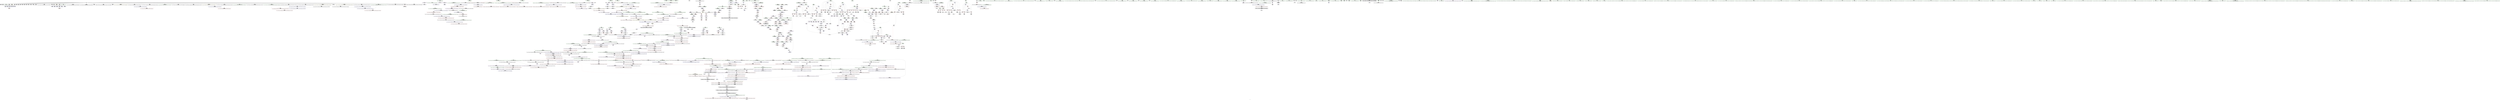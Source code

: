 digraph "SVFG" {
	label="SVFG";

	Node0x55a9d66628d0 [shape=record,color=grey,label="{NodeID: 0\nNullPtr}"];
	Node0x55a9d66628d0 -> Node0x55a9d6a83900[style=solid];
	Node0x55a9d66628d0 -> Node0x55a9d6a83a00[style=solid];
	Node0x55a9d66628d0 -> Node0x55a9d6a83ad0[style=solid];
	Node0x55a9d66628d0 -> Node0x55a9d6a83ba0[style=solid];
	Node0x55a9d66628d0 -> Node0x55a9d6a83c70[style=solid];
	Node0x55a9d66628d0 -> Node0x55a9d6a83d40[style=solid];
	Node0x55a9d66628d0 -> Node0x55a9d6a83e10[style=solid];
	Node0x55a9d66628d0 -> Node0x55a9d6a83ee0[style=solid];
	Node0x55a9d66628d0 -> Node0x55a9d6a83fb0[style=solid];
	Node0x55a9d66628d0 -> Node0x55a9d6a84080[style=solid];
	Node0x55a9d66628d0 -> Node0x55a9d6a84150[style=solid];
	Node0x55a9d66628d0 -> Node0x55a9d6a84220[style=solid];
	Node0x55a9d66628d0 -> Node0x55a9d6a842f0[style=solid];
	Node0x55a9d66628d0 -> Node0x55a9d6a843c0[style=solid];
	Node0x55a9d66628d0 -> Node0x55a9d6a84490[style=solid];
	Node0x55a9d66628d0 -> Node0x55a9d6a84560[style=solid];
	Node0x55a9d66628d0 -> Node0x55a9d6a84630[style=solid];
	Node0x55a9d66628d0 -> Node0x55a9d6a84700[style=solid];
	Node0x55a9d66628d0 -> Node0x55a9d6a847d0[style=solid];
	Node0x55a9d66628d0 -> Node0x55a9d6a848a0[style=solid];
	Node0x55a9d66628d0 -> Node0x55a9d6a84970[style=solid];
	Node0x55a9d66628d0 -> Node0x55a9d6a84a40[style=solid];
	Node0x55a9d66628d0 -> Node0x55a9d6a84b10[style=solid];
	Node0x55a9d66628d0 -> Node0x55a9d6a84be0[style=solid];
	Node0x55a9d66628d0 -> Node0x55a9d6a84cb0[style=solid];
	Node0x55a9d66628d0 -> Node0x55a9d6a84d80[style=solid];
	Node0x55a9d66628d0 -> Node0x55a9d6a84e50[style=solid];
	Node0x55a9d66628d0 -> Node0x55a9d6a84f20[style=solid];
	Node0x55a9d66628d0 -> Node0x55a9d6a84ff0[style=solid];
	Node0x55a9d66628d0 -> Node0x55a9d6a850c0[style=solid];
	Node0x55a9d66628d0 -> Node0x55a9d6a85190[style=solid];
	Node0x55a9d66628d0 -> Node0x55a9d6a85260[style=solid];
	Node0x55a9d66628d0 -> Node0x55a9d6a85330[style=solid];
	Node0x55a9d66628d0 -> Node0x55a9d6a85400[style=solid];
	Node0x55a9d66628d0 -> Node0x55a9d6a854d0[style=solid];
	Node0x55a9d66628d0 -> Node0x55a9d6a855a0[style=solid];
	Node0x55a9d66628d0 -> Node0x55a9d6a85670[style=solid];
	Node0x55a9d66628d0 -> Node0x55a9d6a85740[style=solid];
	Node0x55a9d66628d0 -> Node0x55a9d6a9dc80[style=solid];
	Node0x55a9d6a8be90 [shape=record,color=blue,label="{NodeID: 775\n1075\<--1066\nthis.addr\<--this\n_ZNSt7__cxx1112basic_stringIcSt11char_traitsIcESaIcEE12_M_constructIN9__gnu_cxx17__normal_iteratorIPcS4_EEEEvT_SA_St20forward_iterator_tag\n}"];
	Node0x55a9d6a8be90 -> Node0x55a9d6a9b890[style=dashed];
	Node0x55a9d6a82960 [shape=record,color=purple,label="{NodeID: 443\n1102\<--1077\ncoerce.dive3\<--agg.tmp\n_ZNSt7__cxx1112basic_stringIcSt11char_traitsIcESaIcEE12_M_constructIN9__gnu_cxx17__normal_iteratorIPcS4_EEEEvT_SA_St20forward_iterator_tag\n}"];
	Node0x55a9d6a82960 -> Node0x55a9d6a9be40[style=solid];
	Node0x55a9d6a76760 [shape=record,color=green,label="{NodeID: 111\n668\<--669\n__a.addr\<--__a.addr_field_insensitive\n_ZNSt7__cxx1112basic_stringIcSt11char_traitsIcESaIcEEC2IN9__gnu_cxx17__normal_iteratorIPcS4_EEvEET_SA_RKS3_\n}"];
	Node0x55a9d6a76760 -> Node0x55a9d6a98be0[style=solid];
	Node0x55a9d6a76760 -> Node0x55a9d6aa10b0[style=solid];
	Node0x55a9d6b7f670 [shape=record,color=black,label="{NodeID: 1661\n531 = PHI()\n}"];
	Node0x55a9d6a983c0 [shape=record,color=red,label="{NodeID: 554\n568\<--567\n\<--_M_precision\n_ZNSt8ios_base9precisionEl\n}"];
	Node0x55a9d6a983c0 -> Node0x55a9d6aa07c0[style=solid];
	Node0x55a9d6a7b050 [shape=record,color=green,label="{NodeID: 222\n1373\<--1374\nretval\<--retval_field_insensitive\n_ZNSt11char_traitsIcE7compareEPKcS2_m\n}"];
	Node0x55a9d6a7b050 -> Node0x55a9d6a9cc10[style=solid];
	Node0x55a9d6a7b050 -> Node0x55a9d6a8d550[style=solid];
	Node0x55a9d6a7b050 -> Node0x55a9d6a8d620[style=solid];
	Node0x55a9d6a9de50 [shape=record,color=blue,label="{NodeID: 665\n60\<--133\nttt\<--\nmain\n}"];
	Node0x55a9d6a9de50 -> Node0x55a9d6af35b0[style=dashed];
	Node0x55a9d6a88f70 [shape=record,color=black,label="{NodeID: 333\n1050\<--1036\n\<--agg.tmp\n_ZNSt7__cxx1112basic_stringIcSt11char_traitsIcESaIcEE16_M_construct_auxIN9__gnu_cxx17__normal_iteratorIPcS4_EEEEvT_SA_St12__false_type\n}"];
	Node0x55a9d6a88f70 -> Node0x55a9d6a82480[style=solid];
	Node0x55a9d6a72dd0 [shape=record,color=green,label="{NodeID: 1\n7\<--1\n__dso_handle\<--dummyObj\nGlob }"];
	Node0x55a9d6a8bf60 [shape=record,color=blue, style = dotted,label="{NodeID: 776\n1430\<--1432\noffset_0\<--dummyVal\n_ZNSt7__cxx1112basic_stringIcSt11char_traitsIcESaIcEE12_M_constructIN9__gnu_cxx17__normal_iteratorIPcS4_EEEEvT_SA_St20forward_iterator_tag\n}"];
	Node0x55a9d6a8bf60 -> Node0x55a9d6a9be40[style=dashed];
	Node0x55a9d6a82a30 [shape=record,color=purple,label="{NodeID: 444\n1123\<--1081\ncoerce.dive7\<--agg.tmp5\n_ZNSt7__cxx1112basic_stringIcSt11char_traitsIcESaIcEE12_M_constructIN9__gnu_cxx17__normal_iteratorIPcS4_EEEEvT_SA_St20forward_iterator_tag\n}"];
	Node0x55a9d6a82a30 -> Node0x55a9d6a9bf10[style=solid];
	Node0x55a9d6a76830 [shape=record,color=green,label="{NodeID: 112\n670\<--671\nagg.tmp\<--agg.tmp_field_insensitive\n_ZNSt7__cxx1112basic_stringIcSt11char_traitsIcESaIcEEC2IN9__gnu_cxx17__normal_iteratorIPcS4_EEvEET_SA_RKS3_\n}"];
	Node0x55a9d6a76830 -> Node0x55a9d6a88000[style=solid];
	Node0x55a9d6a76830 -> Node0x55a9d6a81030[style=solid];
	Node0x55a9d6b7f770 [shape=record,color=black,label="{NodeID: 1662\n38 = PHI()\n}"];
	Node0x55a9d6a98490 [shape=record,color=red,label="{NodeID: 555\n583\<--580\n\<--__base.addr\n_ZSt5fixedRSt8ios_base\n|{<s0>56}}"];
	Node0x55a9d6a98490:s0 -> Node0x55a9d6b86720[style=solid,color=red];
	Node0x55a9d6a7b120 [shape=record,color=green,label="{NodeID: 223\n1375\<--1376\n__s1.addr\<--__s1.addr_field_insensitive\n_ZNSt11char_traitsIcE7compareEPKcS2_m\n}"];
	Node0x55a9d6a7b120 -> Node0x55a9d6a9cce0[style=solid];
	Node0x55a9d6a7b120 -> Node0x55a9d6a8d2e0[style=solid];
	Node0x55a9d6a9df20 [shape=record,color=blue,label="{NodeID: 666\n76\<--185\nn\<--conv\nmain\n}"];
	Node0x55a9d6a9df20 -> Node0x55a9d6a94c80[style=dashed];
	Node0x55a9d6a9df20 -> Node0x55a9d6a94d50[style=dashed];
	Node0x55a9d6a9df20 -> Node0x55a9d6a94e20[style=dashed];
	Node0x55a9d6a9df20 -> Node0x55a9d6af3ab0[style=dashed];
	Node0x55a9d6a89040 [shape=record,color=black,label="{NodeID: 334\n1053\<--1038\n\<--agg.tmp3\n_ZNSt7__cxx1112basic_stringIcSt11char_traitsIcESaIcEE16_M_construct_auxIN9__gnu_cxx17__normal_iteratorIPcS4_EEEEvT_SA_St12__false_type\n}"];
	Node0x55a9d6a89040 -> Node0x55a9d6a82620[style=solid];
	Node0x55a9d6a733a0 [shape=record,color=green,label="{NodeID: 2\n16\<--1\n_ZSt3cin\<--dummyObj\nGlob }"];
	Node0x55a9d6a8c030 [shape=record,color=blue, style = dotted,label="{NodeID: 777\n1433\<--1435\noffset_0\<--dummyVal\n_ZNSt7__cxx1112basic_stringIcSt11char_traitsIcESaIcEE12_M_constructIN9__gnu_cxx17__normal_iteratorIPcS4_EEEEvT_SA_St20forward_iterator_tag\n}"];
	Node0x55a9d6a8c030 -> Node0x55a9d6a9bf10[style=dashed];
	Node0x55a9d6a82b00 [shape=record,color=purple,label="{NodeID: 445\n1125\<--1083\ncoerce.dive8\<--agg.tmp6\n_ZNSt7__cxx1112basic_stringIcSt11char_traitsIcESaIcEE12_M_constructIN9__gnu_cxx17__normal_iteratorIPcS4_EEEEvT_SA_St20forward_iterator_tag\n}"];
	Node0x55a9d6a82b00 -> Node0x55a9d6a9bfe0[style=solid];
	Node0x55a9d6a76900 [shape=record,color=green,label="{NodeID: 113\n672\<--673\nagg.tmp3\<--agg.tmp3_field_insensitive\n_ZNSt7__cxx1112basic_stringIcSt11char_traitsIcESaIcEEC2IN9__gnu_cxx17__normal_iteratorIPcS4_EEvEET_SA_RKS3_\n}"];
	Node0x55a9d6a76900 -> Node0x55a9d6a880d0[style=solid];
	Node0x55a9d6a76900 -> Node0x55a9d6a81100[style=solid];
	Node0x55a9d6b7f870 [shape=record,color=black,label="{NodeID: 1663\n134 = PHI()\n}"];
	Node0x55a9d6a98560 [shape=record,color=red,label="{NodeID: 556\n589\<--580\n\<--__base.addr\n_ZSt5fixedRSt8ios_base\n}"];
	Node0x55a9d6a98560 -> Node0x55a9d6a87cc0[style=solid];
	Node0x55a9d6a7b1f0 [shape=record,color=green,label="{NodeID: 224\n1377\<--1378\n__s2.addr\<--__s2.addr_field_insensitive\n_ZNSt11char_traitsIcE7compareEPKcS2_m\n}"];
	Node0x55a9d6a7b1f0 -> Node0x55a9d6a9cdb0[style=solid];
	Node0x55a9d6a7b1f0 -> Node0x55a9d6a8d3b0[style=solid];
	Node0x55a9d6a9dff0 [shape=record,color=blue,label="{NodeID: 667\n78\<--188\nm\<--conv20\nmain\n|{|<s9>27}}"];
	Node0x55a9d6a9dff0 -> Node0x55a9d6a94ef0[style=dashed];
	Node0x55a9d6a9dff0 -> Node0x55a9d6a94fc0[style=dashed];
	Node0x55a9d6a9dff0 -> Node0x55a9d6a95090[style=dashed];
	Node0x55a9d6a9dff0 -> Node0x55a9d6a95160[style=dashed];
	Node0x55a9d6a9dff0 -> Node0x55a9d6a95230[style=dashed];
	Node0x55a9d6a9dff0 -> Node0x55a9d6a95300[style=dashed];
	Node0x55a9d6a9dff0 -> Node0x55a9d6a953d0[style=dashed];
	Node0x55a9d6a9dff0 -> Node0x55a9d6a97860[style=dashed];
	Node0x55a9d6a9dff0 -> Node0x55a9d6af3fb0[style=dashed];
	Node0x55a9d6a9dff0:s9 -> Node0x55a9d6b20890[style=dashed,color=red];
	Node0x55a9d6a89110 [shape=record,color=black,label="{NodeID: 335\n1056\<--1042\n\<--ref.tmp\n_ZNSt7__cxx1112basic_stringIcSt11char_traitsIcESaIcEE16_M_construct_auxIN9__gnu_cxx17__normal_iteratorIPcS4_EEEEvT_SA_St12__false_type\n}"];
	Node0x55a9d6a73430 [shape=record,color=green,label="{NodeID: 3\n19\<--1\n_ZSt4cout\<--dummyObj\nGlob }"];
	Node0x55a9d6a8c100 [shape=record,color=blue, style = dotted,label="{NodeID: 778\n1436\<--1438\noffset_0\<--dummyVal\n_ZNSt7__cxx1112basic_stringIcSt11char_traitsIcESaIcEE12_M_constructIN9__gnu_cxx17__normal_iteratorIPcS4_EEEEvT_SA_St20forward_iterator_tag\n}"];
	Node0x55a9d6a8c100 -> Node0x55a9d6a9bfe0[style=dashed];
	Node0x55a9d6a82bd0 [shape=record,color=purple,label="{NodeID: 446\n1155\<--1089\ncoerce.dive16\<--agg.tmp14\n_ZNSt7__cxx1112basic_stringIcSt11char_traitsIcESaIcEE12_M_constructIN9__gnu_cxx17__normal_iteratorIPcS4_EEEEvT_SA_St20forward_iterator_tag\n}"];
	Node0x55a9d6a82bd0 -> Node0x55a9d6a9c0b0[style=solid];
	Node0x55a9d6a7b5a0 [shape=record,color=green,label="{NodeID: 114\n674\<--675\nexn.slot\<--exn.slot_field_insensitive\n_ZNSt7__cxx1112basic_stringIcSt11char_traitsIcESaIcEEC2IN9__gnu_cxx17__normal_iteratorIPcS4_EEvEET_SA_RKS3_\n}"];
	Node0x55a9d6a7b5a0 -> Node0x55a9d6a98cb0[style=solid];
	Node0x55a9d6a7b5a0 -> Node0x55a9d6aa1320[style=solid];
	Node0x55a9d6b7f970 [shape=record,color=black,label="{NodeID: 1664\n144 = PHI()\n}"];
	Node0x55a9d6a98630 [shape=record,color=red,label="{NodeID: 557\n615\<--609\n\<--__lhs.addr\n_ZStplIcSt11char_traitsIcESaIcEENSt7__cxx1112basic_stringIT_T0_T1_EEOS8_S5_\n}"];
	Node0x55a9d6a7b2c0 [shape=record,color=green,label="{NodeID: 225\n1379\<--1380\n__n.addr\<--__n.addr_field_insensitive\n_ZNSt11char_traitsIcE7compareEPKcS2_m\n}"];
	Node0x55a9d6a7b2c0 -> Node0x55a9d6a9ce80[style=solid];
	Node0x55a9d6a7b2c0 -> Node0x55a9d6a9cf50[style=solid];
	Node0x55a9d6a7b2c0 -> Node0x55a9d6a8d480[style=solid];
	Node0x55a9d6a9e0c0 [shape=record,color=blue,label="{NodeID: 668\n80\<--133\ni\<--\nmain\n}"];
	Node0x55a9d6a9e0c0 -> Node0x55a9d6a954a0[style=dashed];
	Node0x55a9d6a9e0c0 -> Node0x55a9d6a95570[style=dashed];
	Node0x55a9d6a9e0c0 -> Node0x55a9d6a95640[style=dashed];
	Node0x55a9d6a9e0c0 -> Node0x55a9d6a95710[style=dashed];
	Node0x55a9d6a9e0c0 -> Node0x55a9d6a9e670[style=dashed];
	Node0x55a9d6a9e0c0 -> Node0x55a9d6af44b0[style=dashed];
	Node0x55a9d6a891e0 [shape=record,color=black,label="{NodeID: 336\n1100\<--1069\n\<--__beg\n_ZNSt7__cxx1112basic_stringIcSt11char_traitsIcESaIcEE12_M_constructIN9__gnu_cxx17__normal_iteratorIPcS4_EEEEvT_SA_St20forward_iterator_tag\n}"];
	Node0x55a9d6a891e0 -> Node0x55a9d6a82e40[style=solid];
	Node0x55a9d6a734c0 [shape=record,color=green,label="{NodeID: 4\n22\<--1\n.str\<--dummyObj\nGlob }"];
	Node0x55a9d6a8c1d0 [shape=record,color=blue,label="{NodeID: 779\n1079\<--1127\n__dnew\<--call9\n_ZNSt7__cxx1112basic_stringIcSt11char_traitsIcESaIcEE12_M_constructIN9__gnu_cxx17__normal_iteratorIPcS4_EEEEvT_SA_St20forward_iterator_tag\n}"];
	Node0x55a9d6a8c1d0 -> Node0x55a9d6a9b960[style=dashed];
	Node0x55a9d6a8c1d0 -> Node0x55a9d6a9ba30[style=dashed];
	Node0x55a9d6a8c1d0 -> Node0x55a9d6a9bb00[style=dashed];
	Node0x55a9d6a82ca0 [shape=record,color=purple,label="{NodeID: 447\n1157\<--1091\ncoerce.dive17\<--agg.tmp15\n_ZNSt7__cxx1112basic_stringIcSt11char_traitsIcESaIcEE12_M_constructIN9__gnu_cxx17__normal_iteratorIPcS4_EEEEvT_SA_St20forward_iterator_tag\n}"];
	Node0x55a9d6a82ca0 -> Node0x55a9d6a9c180[style=solid];
	Node0x55a9d6a7b630 [shape=record,color=green,label="{NodeID: 115\n676\<--677\nehselector.slot\<--ehselector.slot_field_insensitive\n_ZNSt7__cxx1112basic_stringIcSt11char_traitsIcESaIcEEC2IN9__gnu_cxx17__normal_iteratorIPcS4_EEvEET_SA_RKS3_\n}"];
	Node0x55a9d6a7b630 -> Node0x55a9d6a98d80[style=solid];
	Node0x55a9d6a7b630 -> Node0x55a9d6aa13f0[style=solid];
	Node0x55a9d6b7fa70 [shape=record,color=black,label="{NodeID: 1665\n341 = PHI(756, )\n}"];
	Node0x55a9d6a98700 [shape=record,color=red,label="{NodeID: 558\n616\<--611\n\<--__rhs.addr\n_ZStplIcSt11char_traitsIcESaIcEENSt7__cxx1112basic_stringIT_T0_T1_EEOS8_S5_\n}"];
	Node0x55a9d6a7b390 [shape=record,color=green,label="{NodeID: 226\n1393\<--1394\nmemcmp\<--memcmp_field_insensitive\n}"];
	Node0x55a9d6a9e190 [shape=record,color=blue,label="{NodeID: 669\n82\<--133\nj\<--\nmain\n}"];
	Node0x55a9d6a9e190 -> Node0x55a9d6a957e0[style=dashed];
	Node0x55a9d6a9e190 -> Node0x55a9d6a958b0[style=dashed];
	Node0x55a9d6a9e190 -> Node0x55a9d6a95980[style=dashed];
	Node0x55a9d6a9e190 -> Node0x55a9d6a95a50[style=dashed];
	Node0x55a9d6a9e190 -> Node0x55a9d6a9e190[style=dashed];
	Node0x55a9d6a9e190 -> Node0x55a9d6a9e400[style=dashed];
	Node0x55a9d6a9e190 -> Node0x55a9d6af49b0[style=dashed];
	Node0x55a9d6a892b0 [shape=record,color=black,label="{NodeID: 337\n1118\<--1069\n\<--__beg\n_ZNSt7__cxx1112basic_stringIcSt11char_traitsIcESaIcEE12_M_constructIN9__gnu_cxx17__normal_iteratorIPcS4_EEEEvT_SA_St20forward_iterator_tag\n}"];
	Node0x55a9d6a892b0 -> Node0x55a9d6a82fe0[style=solid];
	Node0x55a9d6a73550 [shape=record,color=green,label="{NodeID: 5\n24\<--1\n.str.1\<--dummyObj\nGlob }"];
	Node0x55a9d6a8c2a0 [shape=record,color=blue, style = dotted,label="{NodeID: 780\n1439\<--1441\noffset_0\<--dummyVal\n_ZNSt7__cxx1112basic_stringIcSt11char_traitsIcESaIcEE12_M_constructIN9__gnu_cxx17__normal_iteratorIPcS4_EEEEvT_SA_St20forward_iterator_tag\n}"];
	Node0x55a9d6a8c2a0 -> Node0x55a9d6a9c0b0[style=dashed];
	Node0x55a9d6a82d70 [shape=record,color=purple,label="{NodeID: 448\n1430\<--1099\noffset_0\<--\n}"];
	Node0x55a9d6a82d70 -> Node0x55a9d6a8bf60[style=solid];
	Node0x55a9d6a7b700 [shape=record,color=green,label="{NodeID: 116\n687\<--688\n_ZNSt7__cxx1112basic_stringIcSt11char_traitsIcESaIcEE13_M_local_dataEv\<--_ZNSt7__cxx1112basic_stringIcSt11char_traitsIcESaIcEE13_M_local_dataEv_field_insensitive\n}"];
	Node0x55a9d6b7fc10 [shape=record,color=black,label="{NodeID: 1666\n153 = PHI(555, )\n}"];
	Node0x55a9d6a987d0 [shape=record,color=red,label="{NodeID: 559\n643\<--635\nthis1\<--this.addr\n_ZNK9__gnu_cxx17__normal_iteratorIPcNSt7__cxx1112basic_stringIcSt11char_traitsIcESaIcEEEEplEl\n}"];
	Node0x55a9d6a987d0 -> Node0x55a9d6a80dc0[style=solid];
	Node0x55a9d6a7b490 [shape=record,color=green,label="{NodeID: 227\n28\<--1405\n_GLOBAL__sub_I_Endagorion_1_0.cpp\<--_GLOBAL__sub_I_Endagorion_1_0.cpp_field_insensitive\n}"];
	Node0x55a9d6a7b490 -> Node0x55a9d6a9db80[style=solid];
	Node0x55a9d6a9e260 [shape=record,color=blue,label="{NodeID: 670\n210\<--212\narrayidx29\<--\nmain\n}"];
	Node0x55a9d6a9e260 -> Node0x55a9d6b080d0[style=dashed];
	Node0x55a9d6a89380 [shape=record,color=black,label="{NodeID: 338\n1150\<--1069\n\<--__beg\n_ZNSt7__cxx1112basic_stringIcSt11char_traitsIcESaIcEE12_M_constructIN9__gnu_cxx17__normal_iteratorIPcS4_EEEEvT_SA_St20forward_iterator_tag\n}"];
	Node0x55a9d6a89380 -> Node0x55a9d6a83320[style=solid];
	Node0x55a9d6a735e0 [shape=record,color=green,label="{NodeID: 6\n27\<--1\n\<--dummyObj\nCan only get source location for instruction, argument, global var or function.}"];
	Node0x55a9d6a8c370 [shape=record,color=blue, style = dotted,label="{NodeID: 781\n1442\<--1444\noffset_0\<--dummyVal\n_ZNSt7__cxx1112basic_stringIcSt11char_traitsIcESaIcEE12_M_constructIN9__gnu_cxx17__normal_iteratorIPcS4_EEEEvT_SA_St20forward_iterator_tag\n}"];
	Node0x55a9d6a8c370 -> Node0x55a9d6a9c180[style=dashed];
	Node0x55a9d6a82e40 [shape=record,color=purple,label="{NodeID: 449\n1431\<--1100\noffset_0\<--\n}"];
	Node0x55a9d6a82e40 -> Node0x55a9d6a9d500[style=solid];
	Node0x55a9d6aeeab0 [shape=record,color=black,label="{NodeID: 1224\nMR_44V_9 = PHI(MR_44V_10, MR_44V_8, )\npts\{150000 \}\n|{|<s3>50|<s4>50|<s5>50}}"];
	Node0x55a9d6aeeab0 -> Node0x55a9d6a97ee0[style=dashed];
	Node0x55a9d6aeeab0 -> Node0x55a9d6aeeab0[style=dashed];
	Node0x55a9d6aeeab0 -> Node0x55a9d6b0a3d0[style=dashed];
	Node0x55a9d6aeeab0:s3 -> Node0x55a9d6a9a030[style=dashed,color=red];
	Node0x55a9d6aeeab0:s4 -> Node0x55a9d6aa1db0[style=dashed,color=red];
	Node0x55a9d6aeeab0:s5 -> Node0x55a9d6b1f7d0[style=dashed,color=red];
	Node0x55a9d6a7b800 [shape=record,color=green,label="{NodeID: 117\n691\<--692\n_ZNSt7__cxx1112basic_stringIcSt11char_traitsIcESaIcEE12_Alloc_hiderC1EPcRKS3_\<--_ZNSt7__cxx1112basic_stringIcSt11char_traitsIcESaIcEE12_Alloc_hiderC1EPcRKS3__field_insensitive\n}"];
	Node0x55a9d6b7fd50 [shape=record,color=black,label="{NodeID: 1667\n157 = PHI()\n}"];
	Node0x55a9d6a988a0 [shape=record,color=red,label="{NodeID: 560\n646\<--637\n\<--__n.addr\n_ZNK9__gnu_cxx17__normal_iteratorIPcNSt7__cxx1112basic_stringIcSt11char_traitsIcESaIcEEEEplEl\n}"];
	Node0x55a9d6a83900 [shape=record,color=black,label="{NodeID: 228\n2\<--3\ndummyVal\<--dummyVal\n}"];
	Node0x55a9d6a9e330 [shape=record,color=blue,label="{NodeID: 671\n218\<--133\narrayidx33\<--\nmain\n}"];
	Node0x55a9d6a9e330 -> Node0x55a9d6b085d0[style=dashed];
	Node0x55a9d6a89450 [shape=record,color=black,label="{NodeID: 339\n1121\<--1071\n\<--__end\n_ZNSt7__cxx1112basic_stringIcSt11char_traitsIcESaIcEE12_M_constructIN9__gnu_cxx17__normal_iteratorIPcS4_EEEEvT_SA_St20forward_iterator_tag\n}"];
	Node0x55a9d6a89450 -> Node0x55a9d6a83180[style=solid];
	Node0x55a9d6a73670 [shape=record,color=green,label="{NodeID: 7\n133\<--1\n\<--dummyObj\nCan only get source location for instruction, argument, global var or function.}"];
	Node0x55a9d6a8c440 [shape=record,color=blue,label="{NodeID: 782\n1085\<--1164\nexn.slot\<--\n_ZNSt7__cxx1112basic_stringIcSt11char_traitsIcESaIcEE12_M_constructIN9__gnu_cxx17__normal_iteratorIPcS4_EEEEvT_SA_St20forward_iterator_tag\n}"];
	Node0x55a9d6a8c440 -> Node0x55a9d6a9bbd0[style=dashed];
	Node0x55a9d6a8c440 -> Node0x55a9d6a8c5e0[style=dashed];
	Node0x55a9d6a82f10 [shape=record,color=purple,label="{NodeID: 450\n1433\<--1117\noffset_0\<--\n}"];
	Node0x55a9d6a82f10 -> Node0x55a9d6a8c030[style=solid];
	Node0x55a9d6a7b900 [shape=record,color=green,label="{NodeID: 118\n697\<--698\nllvm.memcpy.p0i8.p0i8.i64\<--llvm.memcpy.p0i8.p0i8.i64_field_insensitive\n}"];
	Node0x55a9d6b7fe20 [shape=record,color=black,label="{NodeID: 1668\n162 = PHI()\n}"];
	Node0x55a9d6a98970 [shape=record,color=red,label="{NodeID: 561\n645\<--644\n\<--_M_current\n_ZNK9__gnu_cxx17__normal_iteratorIPcNSt7__cxx1112basic_stringIcSt11char_traitsIcESaIcEEEEplEl\n}"];
	Node0x55a9d6a98970 -> Node0x55a9d6a94120[style=solid];
	Node0x55a9d6a83a00 [shape=record,color=black,label="{NodeID: 229\n225\<--3\n\<--dummyVal\nmain\n}"];
	Node0x55a9d6a9e400 [shape=record,color=blue,label="{NodeID: 672\n82\<--222\nj\<--inc\nmain\n}"];
	Node0x55a9d6a9e400 -> Node0x55a9d6a957e0[style=dashed];
	Node0x55a9d6a9e400 -> Node0x55a9d6a958b0[style=dashed];
	Node0x55a9d6a9e400 -> Node0x55a9d6a95980[style=dashed];
	Node0x55a9d6a9e400 -> Node0x55a9d6a95a50[style=dashed];
	Node0x55a9d6a9e400 -> Node0x55a9d6a9e190[style=dashed];
	Node0x55a9d6a9e400 -> Node0x55a9d6a9e400[style=dashed];
	Node0x55a9d6a9e400 -> Node0x55a9d6af49b0[style=dashed];
	Node0x55a9d6a89520 [shape=record,color=black,label="{NodeID: 340\n1153\<--1071\n\<--__end\n_ZNSt7__cxx1112basic_stringIcSt11char_traitsIcESaIcEE12_M_constructIN9__gnu_cxx17__normal_iteratorIPcS4_EEEEvT_SA_St20forward_iterator_tag\n}"];
	Node0x55a9d6a89520 -> Node0x55a9d6a834c0[style=solid];
	Node0x55a9d6a73700 [shape=record,color=green,label="{NodeID: 8\n135\<--1\n\<--dummyObj\nCan only get source location for instruction, argument, global var or function.}"];
	Node0x55a9d6a8c510 [shape=record,color=blue,label="{NodeID: 783\n1087\<--1166\nehselector.slot\<--\n_ZNSt7__cxx1112basic_stringIcSt11char_traitsIcESaIcEE12_M_constructIN9__gnu_cxx17__normal_iteratorIPcS4_EEEEvT_SA_St20forward_iterator_tag\n}"];
	Node0x55a9d6a8c510 -> Node0x55a9d6a8c6b0[style=dashed];
	Node0x55a9d6a82fe0 [shape=record,color=purple,label="{NodeID: 451\n1434\<--1118\noffset_0\<--\n}"];
	Node0x55a9d6a82fe0 -> Node0x55a9d6a9d5d0[style=solid];
	Node0x55a9d6a7ba00 [shape=record,color=green,label="{NodeID: 119\n707\<--708\n_ZNSt7__cxx1112basic_stringIcSt11char_traitsIcESaIcEE12_M_constructIN9__gnu_cxx17__normal_iteratorIPcS4_EEEEvT_SA_\<--_ZNSt7__cxx1112basic_stringIcSt11char_traitsIcESaIcEE12_M_constructIN9__gnu_cxx17__normal_iteratorIPcS4_EEEEvT_SA__field_insensitive\n}"];
	Node0x55a9d6b7fef0 [shape=record,color=black,label="{NodeID: 1669\n175 = PHI()\n}"];
	Node0x55a9d6a98a40 [shape=record,color=red,label="{NodeID: 562\n653\<--652\n\<--coerce.dive\n_ZNK9__gnu_cxx17__normal_iteratorIPcNSt7__cxx1112basic_stringIcSt11char_traitsIcESaIcEEEEplEl\n}"];
	Node0x55a9d6a98a40 -> Node0x55a9d6a87d90[style=solid];
	Node0x55a9d6a83ad0 [shape=record,color=black,label="{NodeID: 230\n226\<--3\n\<--dummyVal\nmain\n}"];
	Node0x55a9d6a83ad0 -> Node0x55a9d6a9e4d0[style=solid];
	Node0x55a9d6a9e4d0 [shape=record,color=blue,label="{NodeID: 673\n72\<--226\nexn.slot\<--\nmain\n}"];
	Node0x55a9d6a9e4d0 -> Node0x55a9d6a94ae0[style=dashed];
	Node0x55a9d6a895f0 [shape=record,color=black,label="{NodeID: 341\n1099\<--1077\n\<--agg.tmp\n_ZNSt7__cxx1112basic_stringIcSt11char_traitsIcESaIcEE12_M_constructIN9__gnu_cxx17__normal_iteratorIPcS4_EEEEvT_SA_St20forward_iterator_tag\n}"];
	Node0x55a9d6a895f0 -> Node0x55a9d6a82d70[style=solid];
	Node0x55a9d6a73790 [shape=record,color=green,label="{NodeID: 9\n154\<--1\n\<--dummyObj\nCan only get source location for instruction, argument, global var or function.|{<s0>5}}"];
	Node0x55a9d6a73790:s0 -> Node0x55a9d6b85520[style=solid,color=red];
	Node0x55a9d6a8c5e0 [shape=record,color=blue,label="{NodeID: 784\n1085\<--1180\nexn.slot\<--\n_ZNSt7__cxx1112basic_stringIcSt11char_traitsIcESaIcEE12_M_constructIN9__gnu_cxx17__normal_iteratorIPcS4_EEEEvT_SA_St20forward_iterator_tag\n}"];
	Node0x55a9d6a8c5e0 -> Node0x55a9d6a9bca0[style=dashed];
	Node0x55a9d6a830b0 [shape=record,color=purple,label="{NodeID: 452\n1436\<--1120\noffset_0\<--\n}"];
	Node0x55a9d6a830b0 -> Node0x55a9d6a8c100[style=solid];
	Node0x55a9d6a7bb00 [shape=record,color=green,label="{NodeID: 120\n716\<--717\n_ZNSt7__cxx1112basic_stringIcSt11char_traitsIcESaIcEE12_Alloc_hiderD2Ev\<--_ZNSt7__cxx1112basic_stringIcSt11char_traitsIcESaIcEE12_Alloc_hiderD2Ev_field_insensitive\n}"];
	Node0x55a9d6b80050 [shape=record,color=black,label="{NodeID: 1670\n176 = PHI()\n}"];
	Node0x55a9d6a98b10 [shape=record,color=red,label="{NodeID: 563\n684\<--666\nthis2\<--this.addr\n_ZNSt7__cxx1112basic_stringIcSt11char_traitsIcESaIcEEC2IN9__gnu_cxx17__normal_iteratorIPcS4_EEvEET_SA_RKS3_\n|{|<s1>65}}"];
	Node0x55a9d6a98b10 -> Node0x55a9d6a811d0[style=solid];
	Node0x55a9d6a98b10:s1 -> Node0x55a9d6b863f0[style=solid,color=red];
	Node0x55a9d6a83ba0 [shape=record,color=black,label="{NodeID: 231\n228\<--3\n\<--dummyVal\nmain\n}"];
	Node0x55a9d6a83ba0 -> Node0x55a9d6a9e5a0[style=solid];
	Node0x55a9d6a9e5a0 [shape=record,color=blue,label="{NodeID: 674\n74\<--228\nehselector.slot\<--\nmain\n}"];
	Node0x55a9d6a9e5a0 -> Node0x55a9d6a94bb0[style=dashed];
	Node0x55a9d6a896c0 [shape=record,color=black,label="{NodeID: 342\n1117\<--1081\n\<--agg.tmp5\n_ZNSt7__cxx1112basic_stringIcSt11char_traitsIcESaIcEE12_M_constructIN9__gnu_cxx17__normal_iteratorIPcS4_EEEEvT_SA_St20forward_iterator_tag\n}"];
	Node0x55a9d6a896c0 -> Node0x55a9d6a82f10[style=solid];
	Node0x55a9d6a73820 [shape=record,color=green,label="{NodeID: 10\n195\<--1\n\<--dummyObj\nCan only get source location for instruction, argument, global var or function.}"];
	Node0x55a9d6a8c6b0 [shape=record,color=blue,label="{NodeID: 785\n1087\<--1182\nehselector.slot\<--\n_ZNSt7__cxx1112basic_stringIcSt11char_traitsIcESaIcEE12_M_constructIN9__gnu_cxx17__normal_iteratorIPcS4_EEEEvT_SA_St20forward_iterator_tag\n}"];
	Node0x55a9d6a8c6b0 -> Node0x55a9d6a9bd70[style=dashed];
	Node0x55a9d6a83180 [shape=record,color=purple,label="{NodeID: 453\n1437\<--1121\noffset_0\<--\n}"];
	Node0x55a9d6a83180 -> Node0x55a9d6a9d6a0[style=solid];
	Node0x55a9d6a7bc00 [shape=record,color=green,label="{NodeID: 121\n734\<--735\nretval\<--retval_field_insensitive\n_ZSt3minIiERKT_S2_S2_\n}"];
	Node0x55a9d6a7bc00 -> Node0x55a9d6a98ff0[style=solid];
	Node0x55a9d6a7bc00 -> Node0x55a9d6aa1660[style=solid];
	Node0x55a9d6a7bc00 -> Node0x55a9d6aa1730[style=solid];
	Node0x55a9d6b80150 [shape=record,color=black,label="{NodeID: 1671\n177 = PHI()\n}"];
	Node0x55a9d6a98be0 [shape=record,color=red,label="{NodeID: 564\n689\<--668\n\<--__a.addr\n_ZNSt7__cxx1112basic_stringIcSt11char_traitsIcESaIcEEC2IN9__gnu_cxx17__normal_iteratorIPcS4_EEvEET_SA_RKS3_\n}"];
	Node0x55a9d6a83c70 [shape=record,color=black,label="{NodeID: 232\n358\<--3\n\<--dummyVal\nmain\n}"];
	Node0x55a9d6a9e670 [shape=record,color=blue,label="{NodeID: 675\n80\<--233\ni\<--inc35\nmain\n}"];
	Node0x55a9d6a9e670 -> Node0x55a9d6a954a0[style=dashed];
	Node0x55a9d6a9e670 -> Node0x55a9d6a95570[style=dashed];
	Node0x55a9d6a9e670 -> Node0x55a9d6a95640[style=dashed];
	Node0x55a9d6a9e670 -> Node0x55a9d6a95710[style=dashed];
	Node0x55a9d6a9e670 -> Node0x55a9d6a9e670[style=dashed];
	Node0x55a9d6a9e670 -> Node0x55a9d6af44b0[style=dashed];
	Node0x55a9d6a89790 [shape=record,color=black,label="{NodeID: 343\n1120\<--1083\n\<--agg.tmp6\n_ZNSt7__cxx1112basic_stringIcSt11char_traitsIcESaIcEE12_M_constructIN9__gnu_cxx17__normal_iteratorIPcS4_EEEEvT_SA_St20forward_iterator_tag\n}"];
	Node0x55a9d6a89790 -> Node0x55a9d6a830b0[style=solid];
	Node0x55a9d6a738b0 [shape=record,color=green,label="{NodeID: 11\n212\<--1\n\<--dummyObj\nCan only get source location for instruction, argument, global var or function.}"];
	Node0x55a9d6a8c780 [shape=record,color=blue,label="{NodeID: 786\n1208\<--1205\ncoerce.dive\<--.coerce\n_ZN9__gnu_cxx17__is_null_pointerINS_17__normal_iteratorIPcNSt7__cxx1112basic_stringIcSt11char_traitsIcESaIcEEEEEEEbT_\n}"];
	Node0x55a9d6a83250 [shape=record,color=purple,label="{NodeID: 454\n1439\<--1149\noffset_0\<--\n}"];
	Node0x55a9d6a83250 -> Node0x55a9d6a8c2a0[style=solid];
	Node0x55a9d6a7bcd0 [shape=record,color=green,label="{NodeID: 122\n736\<--737\n__a.addr\<--__a.addr_field_insensitive\n_ZSt3minIiERKT_S2_S2_\n}"];
	Node0x55a9d6a7bcd0 -> Node0x55a9d6a990c0[style=solid];
	Node0x55a9d6a7bcd0 -> Node0x55a9d6a99190[style=solid];
	Node0x55a9d6a7bcd0 -> Node0x55a9d6aa14c0[style=solid];
	Node0x55a9d6b80250 [shape=record,color=black,label="{NodeID: 1672\n178 = PHI()\n}"];
	Node0x55a9d6a98cb0 [shape=record,color=red,label="{NodeID: 565\n719\<--674\nexn\<--exn.slot\n_ZNSt7__cxx1112basic_stringIcSt11char_traitsIcESaIcEEC2IN9__gnu_cxx17__normal_iteratorIPcS4_EEvEET_SA_RKS3_\n}"];
	Node0x55a9d6b13ed0 [shape=record,color=black,label="{NodeID: 1340\nMR_38V_4 = PHI(MR_38V_5, MR_38V_3, )\npts\{131 \}\n}"];
	Node0x55a9d6b13ed0 -> Node0x55a9d6aa0140[style=dashed];
	Node0x55a9d6b13ed0 -> Node0x55a9d6af71b0[style=dashed];
	Node0x55a9d6b13ed0 -> Node0x55a9d6b13ed0[style=dashed];
	Node0x55a9d6a83d40 [shape=record,color=black,label="{NodeID: 233\n359\<--3\n\<--dummyVal\nmain\n}"];
	Node0x55a9d6a83d40 -> Node0x55a9d6a9f2a0[style=solid];
	Node0x55a9d6a9e740 [shape=record,color=blue,label="{NodeID: 676\n84\<--133\ni37\<--\nmain\n}"];
	Node0x55a9d6a9e740 -> Node0x55a9d6a95b20[style=dashed];
	Node0x55a9d6a9e740 -> Node0x55a9d6a95bf0[style=dashed];
	Node0x55a9d6a9e740 -> Node0x55a9d6a95cc0[style=dashed];
	Node0x55a9d6a9e740 -> Node0x55a9d6a95d90[style=dashed];
	Node0x55a9d6a9e740 -> Node0x55a9d6a9fc60[style=dashed];
	Node0x55a9d6a9e740 -> Node0x55a9d6af4eb0[style=dashed];
	Node0x55a9d6a89860 [shape=record,color=black,label="{NodeID: 344\n1149\<--1089\n\<--agg.tmp14\n_ZNSt7__cxx1112basic_stringIcSt11char_traitsIcESaIcEE12_M_constructIN9__gnu_cxx17__normal_iteratorIPcS4_EEEEvT_SA_St20forward_iterator_tag\n}"];
	Node0x55a9d6a89860 -> Node0x55a9d6a83250[style=solid];
	Node0x55a9d6a73940 [shape=record,color=green,label="{NodeID: 12\n398\<--1\n\<--dummyObj\nCan only get source location for instruction, argument, global var or function.}"];
	Node0x55a9d6a8c850 [shape=record,color=blue,label="{NodeID: 787\n1214\<--1212\n__lhs.addr\<--__lhs\n_ZN9__gnu_cxxneIPcNSt7__cxx1112basic_stringIcSt11char_traitsIcESaIcEEEEEbRKNS_17__normal_iteratorIT_T0_EESD_\n}"];
	Node0x55a9d6a8c850 -> Node0x55a9d6a9c250[style=dashed];
	Node0x55a9d6a83320 [shape=record,color=purple,label="{NodeID: 455\n1440\<--1150\noffset_0\<--\n}"];
	Node0x55a9d6a83320 -> Node0x55a9d6a9d770[style=solid];
	Node0x55a9d6a7bda0 [shape=record,color=green,label="{NodeID: 123\n738\<--739\n__b.addr\<--__b.addr_field_insensitive\n_ZSt3minIiERKT_S2_S2_\n}"];
	Node0x55a9d6a7bda0 -> Node0x55a9d6a99260[style=solid];
	Node0x55a9d6a7bda0 -> Node0x55a9d6a99330[style=solid];
	Node0x55a9d6a7bda0 -> Node0x55a9d6aa1590[style=solid];
	Node0x55a9d6b80350 [shape=record,color=black,label="{NodeID: 1673\n181 = PHI()\n}"];
	Node0x55a9d6a98d80 [shape=record,color=red,label="{NodeID: 566\n720\<--676\nsel\<--ehselector.slot\n_ZNSt7__cxx1112basic_stringIcSt11char_traitsIcESaIcEEC2IN9__gnu_cxx17__normal_iteratorIPcS4_EEvEET_SA_RKS3_\n}"];
	Node0x55a9d6b143d0 [shape=record,color=black,label="{NodeID: 1341\nMR_42V_8 = PHI(MR_42V_9, MR_42V_7, )\npts\{120000 \}\n}"];
	Node0x55a9d6b143d0 -> Node0x55a9d6a97d40[style=dashed];
	Node0x55a9d6b143d0 -> Node0x55a9d6a97e10[style=dashed];
	Node0x55a9d6b143d0 -> Node0x55a9d6a98080[style=dashed];
	Node0x55a9d6b143d0 -> Node0x55a9d6aa0210[style=dashed];
	Node0x55a9d6b143d0 -> Node0x55a9d6af7bb0[style=dashed];
	Node0x55a9d6b143d0 -> Node0x55a9d6b143d0[style=dashed];
	Node0x55a9d6a83e10 [shape=record,color=black,label="{NodeID: 234\n361\<--3\n\<--dummyVal\nmain\n}"];
	Node0x55a9d6a83e10 -> Node0x55a9d6a9f370[style=solid];
	Node0x55a9d6a9e810 [shape=record,color=blue,label="{NodeID: 677\n86\<--133\nj42\<--\nmain\n}"];
	Node0x55a9d6a9e810 -> Node0x55a9d6a95e60[style=dashed];
	Node0x55a9d6a9e810 -> Node0x55a9d6a95f30[style=dashed];
	Node0x55a9d6a9e810 -> Node0x55a9d6a96000[style=dashed];
	Node0x55a9d6a9e810 -> Node0x55a9d6a960d0[style=dashed];
	Node0x55a9d6a9e810 -> Node0x55a9d6a9e810[style=dashed];
	Node0x55a9d6a9e810 -> Node0x55a9d6a9fb90[style=dashed];
	Node0x55a9d6a9e810 -> Node0x55a9d6af53b0[style=dashed];
	Node0x55a9d6b249f0 [shape=record,color=yellow,style=double,label="{NodeID: 1452\n219V_1 = ENCHI(MR_219V_0)\npts\{10700000 10720000 13130000 13150000 \}\nFun[_ZN9__gnu_cxxneIPcNSt7__cxx1112basic_stringIcSt11char_traitsIcESaIcEEEEEbRKNS_17__normal_iteratorIT_T0_EESD_]}"];
	Node0x55a9d6b249f0 -> Node0x55a9d6a9c3f0[style=dashed];
	Node0x55a9d6b249f0 -> Node0x55a9d6a9c4c0[style=dashed];
	Node0x55a9d6a89930 [shape=record,color=black,label="{NodeID: 345\n1152\<--1091\n\<--agg.tmp15\n_ZNSt7__cxx1112basic_stringIcSt11char_traitsIcESaIcEE12_M_constructIN9__gnu_cxx17__normal_iteratorIPcS4_EEEEvT_SA_St20forward_iterator_tag\n}"];
	Node0x55a9d6a89930 -> Node0x55a9d6a833f0[style=solid];
	Node0x55a9d6a73a40 [shape=record,color=green,label="{NodeID: 13\n419\<--1\n\<--dummyObj\nCan only get source location for instruction, argument, global var or function.}"];
	Node0x55a9d6a8c920 [shape=record,color=blue,label="{NodeID: 788\n1216\<--1213\n__rhs.addr\<--__rhs\n_ZN9__gnu_cxxneIPcNSt7__cxx1112basic_stringIcSt11char_traitsIcESaIcEEEEEbRKNS_17__normal_iteratorIT_T0_EESD_\n}"];
	Node0x55a9d6a8c920 -> Node0x55a9d6a9c320[style=dashed];
	Node0x55a9d6a833f0 [shape=record,color=purple,label="{NodeID: 456\n1442\<--1152\noffset_0\<--\n}"];
	Node0x55a9d6a833f0 -> Node0x55a9d6a8c370[style=solid];
	Node0x55a9d6a7be70 [shape=record,color=green,label="{NodeID: 124\n759\<--760\n__lhs.addr\<--__lhs.addr_field_insensitive\n_ZSteqIcEN9__gnu_cxx11__enable_ifIXsr9__is_charIT_EE7__valueEbE6__typeERKNSt7__cxx1112basic_stringIS2_St11char_traitsIS2_ESaIS2_EEESC_\n}"];
	Node0x55a9d6a7be70 -> Node0x55a9d6a995a0[style=solid];
	Node0x55a9d6a7be70 -> Node0x55a9d6a99670[style=solid];
	Node0x55a9d6a7be70 -> Node0x55a9d6a99740[style=solid];
	Node0x55a9d6a7be70 -> Node0x55a9d6aa1800[style=solid];
	Node0x55a9d6b80420 [shape=record,color=black,label="{NodeID: 1674\n182 = PHI()\n}"];
	Node0x55a9d6b80420 -> Node0x55a9d6a861f0[style=solid];
	Node0x55a9d6a98e50 [shape=record,color=red,label="{NodeID: 567\n703\<--702\n\<--coerce.dive4\n_ZNSt7__cxx1112basic_stringIcSt11char_traitsIcESaIcEEC2IN9__gnu_cxx17__normal_iteratorIPcS4_EEvEET_SA_RKS3_\n|{<s0>65}}"];
	Node0x55a9d6a98e50:s0 -> Node0x55a9d6b86500[style=solid,color=red];
	Node0x55a9d6a83ee0 [shape=record,color=black,label="{NodeID: 235\n364\<--3\n\<--dummyVal\nmain\n}"];
	Node0x55a9d6a9e8e0 [shape=record,color=blue,label="{NodeID: 678\n252\<--249\ncoerce.dive\<--call46\nmain\n}"];
	Node0x55a9d6a9e8e0 -> Node0x55a9d6a975f0[style=dashed];
	Node0x55a9d6a9e8e0 -> Node0x55a9d6a9e8e0[style=dashed];
	Node0x55a9d6a9e8e0 -> Node0x55a9d6b049d0[style=dashed];
	Node0x55a9d6a89a00 [shape=record,color=black,label="{NodeID: 346\n1211\<--1228\n_ZN9__gnu_cxxneIPcNSt7__cxx1112basic_stringIcSt11char_traitsIcESaIcEEEEEbRKNS_17__normal_iteratorIT_T0_EESD__ret\<--cmp\n_ZN9__gnu_cxxneIPcNSt7__cxx1112basic_stringIcSt11char_traitsIcESaIcEEEEEbRKNS_17__normal_iteratorIT_T0_EESD_\n|{<s0>90}}"];
	Node0x55a9d6a89a00:s0 -> Node0x55a9d6b82870[style=solid,color=blue];
	Node0x55a9d6a73b40 [shape=record,color=green,label="{NodeID: 14\n585\<--1\n\<--dummyObj\nCan only get source location for instruction, argument, global var or function.|{<s0>56}}"];
	Node0x55a9d6a73b40:s0 -> Node0x55a9d6b86860[style=solid,color=red];
	Node0x55a9d6a8c9f0 [shape=record,color=blue,label="{NodeID: 789\n1247\<--1233\ncoerce.dive\<--__first.coerce\n_ZSt8distanceIN9__gnu_cxx17__normal_iteratorIPcNSt7__cxx1112basic_stringIcSt11char_traitsIcESaIcEEEEEENSt15iterator_traitsIT_E15difference_typeESB_SB_\n}"];
	Node0x55a9d6a8c9f0 -> Node0x55a9d6a9d910[style=dashed];
	Node0x55a9d6a834c0 [shape=record,color=purple,label="{NodeID: 457\n1443\<--1153\noffset_0\<--\n}"];
	Node0x55a9d6a834c0 -> Node0x55a9d6a9d840[style=solid];
	Node0x55a9d6a7bf40 [shape=record,color=green,label="{NodeID: 125\n761\<--762\n__rhs.addr\<--__rhs.addr_field_insensitive\n_ZSteqIcEN9__gnu_cxx11__enable_ifIXsr9__is_charIT_EE7__valueEbE6__typeERKNSt7__cxx1112basic_stringIS2_St11char_traitsIS2_ESaIS2_EEESC_\n}"];
	Node0x55a9d6a7bf40 -> Node0x55a9d6a99810[style=solid];
	Node0x55a9d6a7bf40 -> Node0x55a9d6a998e0[style=solid];
	Node0x55a9d6a7bf40 -> Node0x55a9d6aa18d0[style=solid];
	Node0x55a9d6b80550 [shape=record,color=black,label="{NodeID: 1675\n187 = PHI()\n}"];
	Node0x55a9d6b80550 -> Node0x55a9d6a862c0[style=solid];
	Node0x55a9d6a98f20 [shape=record,color=red,label="{NodeID: 568\n705\<--704\n\<--coerce.dive5\n_ZNSt7__cxx1112basic_stringIcSt11char_traitsIcESaIcEEC2IN9__gnu_cxx17__normal_iteratorIPcS4_EEvEET_SA_RKS3_\n|{<s0>65}}"];
	Node0x55a9d6a98f20:s0 -> Node0x55a9d6b86610[style=solid,color=red];
	Node0x55a9d6a83fb0 [shape=record,color=black,label="{NodeID: 236\n365\<--3\n\<--dummyVal\nmain\n}"];
	Node0x55a9d6a83fb0 -> Node0x55a9d6a9f440[style=solid];
	Node0x55a9d6a9e9b0 [shape=record,color=blue,label="{NodeID: 679\n255\<--254\ncoerce.dive50\<--call49\nmain\n|{|<s2>19}}"];
	Node0x55a9d6a9e9b0 -> Node0x55a9d6a9e9b0[style=dashed];
	Node0x55a9d6a9e9b0 -> Node0x55a9d6b053d0[style=dashed];
	Node0x55a9d6a9e9b0:s2 -> Node0x55a9d6b293e0[style=dashed,color=red];
	Node0x55a9d6a89ad0 [shape=record,color=black,label="{NodeID: 347\n1252\<--1235\n\<--__first\n_ZSt8distanceIN9__gnu_cxx17__normal_iteratorIPcNSt7__cxx1112basic_stringIcSt11char_traitsIcESaIcEEEEEENSt15iterator_traitsIT_E15difference_typeESB_SB_\n}"];
	Node0x55a9d6a89ad0 -> Node0x55a9d6a93aa0[style=solid];
	Node0x55a9d6a73c40 [shape=record,color=green,label="{NodeID: 15\n586\<--1\n\<--dummyObj\nCan only get source location for instruction, argument, global var or function.|{<s0>56}}"];
	Node0x55a9d6a73c40:s0 -> Node0x55a9d6b869a0[style=solid,color=red];
	Node0x55a9d6a8cac0 [shape=record,color=blue,label="{NodeID: 790\n1249\<--1234\ncoerce.dive1\<--__last.coerce\n_ZSt8distanceIN9__gnu_cxx17__normal_iteratorIPcNSt7__cxx1112basic_stringIcSt11char_traitsIcESaIcEEEEEENSt15iterator_traitsIT_E15difference_typeESB_SB_\n}"];
	Node0x55a9d6a8cac0 -> Node0x55a9d6a9d9e0[style=dashed];
	Node0x55a9d6a83590 [shape=record,color=purple,label="{NodeID: 458\n1208\<--1206\ncoerce.dive\<--\n_ZN9__gnu_cxx17__is_null_pointerINS_17__normal_iteratorIPcNSt7__cxx1112basic_stringIcSt11char_traitsIcESaIcEEEEEEEbT_\n}"];
	Node0x55a9d6a83590 -> Node0x55a9d6a8c780[style=solid];
	Node0x55a9d6a7c010 [shape=record,color=green,label="{NodeID: 126\n773\<--774\n_ZNKSt7__cxx1112basic_stringIcSt11char_traitsIcESaIcEE4dataEv\<--_ZNKSt7__cxx1112basic_stringIcSt11char_traitsIcESaIcEE4dataEv_field_insensitive\n}"];
	Node0x55a9d6b80650 [shape=record,color=black,label="{NodeID: 1676\n249 = PHI()\n}"];
	Node0x55a9d6b80650 -> Node0x55a9d6a9e8e0[style=solid];
	Node0x55a9d6a98ff0 [shape=record,color=red,label="{NodeID: 569\n754\<--734\n\<--retval\n_ZSt3minIiERKT_S2_S2_\n}"];
	Node0x55a9d6a98ff0 -> Node0x55a9d6a881a0[style=solid];
	Node0x55a9d6a84080 [shape=record,color=black,label="{NodeID: 237\n367\<--3\n\<--dummyVal\nmain\n}"];
	Node0x55a9d6a84080 -> Node0x55a9d6a9f510[style=solid];
	Node0x55a9d6a9ea80 [shape=record,color=blue,label="{NodeID: 680\n262\<--259\ncoerce.dive53\<--call52\nmain\n}"];
	Node0x55a9d6a9ea80 -> Node0x55a9d6a976c0[style=dashed];
	Node0x55a9d6a9ea80 -> Node0x55a9d6a9ea80[style=dashed];
	Node0x55a9d6a9ea80 -> Node0x55a9d6b04ed0[style=dashed];
	Node0x55a9d6a89ba0 [shape=record,color=black,label="{NodeID: 348\n1255\<--1237\n\<--__last\n_ZSt8distanceIN9__gnu_cxx17__normal_iteratorIPcNSt7__cxx1112basic_stringIcSt11char_traitsIcESaIcEEEEEENSt15iterator_traitsIT_E15difference_typeESB_SB_\n}"];
	Node0x55a9d6a89ba0 -> Node0x55a9d6a93c40[style=solid];
	Node0x55a9d6a73d40 [shape=record,color=green,label="{NodeID: 16\n618\<--1\n\<--dummyObj\nCan only get source location for instruction, argument, global var or function.}"];
	Node0x55a9d6a8cb90 [shape=record,color=blue, style = dotted,label="{NodeID: 791\n1445\<--1447\noffset_0\<--dummyVal\n_ZSt8distanceIN9__gnu_cxx17__normal_iteratorIPcNSt7__cxx1112basic_stringIcSt11char_traitsIcESaIcEEEEEENSt15iterator_traitsIT_E15difference_typeESB_SB_\n}"];
	Node0x55a9d6a8cb90 -> Node0x55a9d6a9c590[style=dashed];
	Node0x55a9d6a83660 [shape=record,color=purple,label="{NodeID: 459\n1247\<--1235\ncoerce.dive\<--__first\n_ZSt8distanceIN9__gnu_cxx17__normal_iteratorIPcNSt7__cxx1112basic_stringIcSt11char_traitsIcESaIcEEEEEENSt15iterator_traitsIT_E15difference_typeESB_SB_\n}"];
	Node0x55a9d6a83660 -> Node0x55a9d6a8c9f0[style=solid];
	Node0x55a9d6a7c110 [shape=record,color=green,label="{NodeID: 127\n780\<--781\n_ZNSt11char_traitsIcE7compareEPKcS2_m\<--_ZNSt11char_traitsIcE7compareEPKcS2_m_field_insensitive\n}"];
	Node0x55a9d6b80750 [shape=record,color=black,label="{NodeID: 1677\n254 = PHI()\n}"];
	Node0x55a9d6b80750 -> Node0x55a9d6a9e9b0[style=solid];
	Node0x55a9d6a990c0 [shape=record,color=red,label="{NodeID: 570\n744\<--736\n\<--__a.addr\n_ZSt3minIiERKT_S2_S2_\n}"];
	Node0x55a9d6a990c0 -> Node0x55a9d6a994d0[style=solid];
	Node0x55a9d6a84150 [shape=record,color=black,label="{NodeID: 238\n373\<--3\n\<--dummyVal\nmain\n}"];
	Node0x55a9d6a9eb50 [shape=record,color=blue,label="{NodeID: 681\n102\<--290\nref.tmp64\<--conv66\nmain\n|{|<s3>27}}"];
	Node0x55a9d6a9eb50 -> Node0x55a9d6a97860[style=dashed];
	Node0x55a9d6a9eb50 -> Node0x55a9d6a9eb50[style=dashed];
	Node0x55a9d6a9eb50 -> Node0x55a9d6b03fd0[style=dashed];
	Node0x55a9d6a9eb50:s3 -> Node0x55a9d6b209a0[style=dashed,color=red];
	Node0x55a9d6a89c70 [shape=record,color=black,label="{NodeID: 349\n1251\<--1239\n\<--agg.tmp\n_ZSt8distanceIN9__gnu_cxx17__normal_iteratorIPcNSt7__cxx1112basic_stringIcSt11char_traitsIcESaIcEEEEEENSt15iterator_traitsIT_E15difference_typeESB_SB_\n}"];
	Node0x55a9d6a89c70 -> Node0x55a9d6a939d0[style=solid];
	Node0x55a9d6a73e40 [shape=record,color=green,label="{NodeID: 17\n696\<--1\n\<--dummyObj\nCan only get source location for instruction, argument, global var or function.}"];
	Node0x55a9d6a8cc60 [shape=record,color=blue, style = dotted,label="{NodeID: 792\n1448\<--1450\noffset_0\<--dummyVal\n_ZSt8distanceIN9__gnu_cxx17__normal_iteratorIPcNSt7__cxx1112basic_stringIcSt11char_traitsIcESaIcEEEEEENSt15iterator_traitsIT_E15difference_typeESB_SB_\n}"];
	Node0x55a9d6a8cc60 -> Node0x55a9d6a9c660[style=dashed];
	Node0x55a9d6a83730 [shape=record,color=purple,label="{NodeID: 460\n1249\<--1237\ncoerce.dive1\<--__last\n_ZSt8distanceIN9__gnu_cxx17__normal_iteratorIPcNSt7__cxx1112basic_stringIcSt11char_traitsIcESaIcEEEEEENSt15iterator_traitsIT_E15difference_typeESB_SB_\n}"];
	Node0x55a9d6a83730 -> Node0x55a9d6a8cac0[style=solid];
	Node0x55a9d6a7c210 [shape=record,color=green,label="{NodeID: 128\n791\<--792\n__clang_call_terminate\<--__clang_call_terminate_field_insensitive\n}"];
	Node0x55a9d6b80850 [shape=record,color=black,label="{NodeID: 1678\n259 = PHI(630, )\n}"];
	Node0x55a9d6b80850 -> Node0x55a9d6a9ea80[style=solid];
	Node0x55a9d6a99190 [shape=record,color=red,label="{NodeID: 571\n751\<--736\n\<--__a.addr\n_ZSt3minIiERKT_S2_S2_\n}"];
	Node0x55a9d6a99190 -> Node0x55a9d6aa1730[style=solid];
	Node0x55a9d6a84220 [shape=record,color=black,label="{NodeID: 239\n374\<--3\n\<--dummyVal\nmain\n}"];
	Node0x55a9d6a84220 -> Node0x55a9d6a9f5e0[style=solid];
	Node0x55a9d6a9ec20 [shape=record,color=blue,label="{NodeID: 682\n100\<--297\nl\<--sub\nmain\n}"];
	Node0x55a9d6a9ec20 -> Node0x55a9d6a961a0[style=dashed];
	Node0x55a9d6a9ec20 -> Node0x55a9d6a96270[style=dashed];
	Node0x55a9d6a9ec20 -> Node0x55a9d6a96340[style=dashed];
	Node0x55a9d6a9ec20 -> Node0x55a9d6a96410[style=dashed];
	Node0x55a9d6a9ec20 -> Node0x55a9d6a964e0[style=dashed];
	Node0x55a9d6a9ec20 -> Node0x55a9d6a9ec20[style=dashed];
	Node0x55a9d6a9ec20 -> Node0x55a9d6a9fac0[style=dashed];
	Node0x55a9d6a9ec20 -> Node0x55a9d6b03ad0[style=dashed];
	Node0x55a9d6a89d40 [shape=record,color=black,label="{NodeID: 350\n1254\<--1241\n\<--agg.tmp2\n_ZSt8distanceIN9__gnu_cxx17__normal_iteratorIPcNSt7__cxx1112basic_stringIcSt11char_traitsIcESaIcEEEEEENSt15iterator_traitsIT_E15difference_typeESB_SB_\n}"];
	Node0x55a9d6a89d40 -> Node0x55a9d6a93b70[style=solid];
	Node0x55a9d6a73f40 [shape=record,color=green,label="{NodeID: 18\n784\<--1\n\<--dummyObj\nCan only get source location for instruction, argument, global var or function.}"];
	Node0x55a9d6a8cd30 [shape=record,color=blue,label="{NodeID: 793\n1303\<--1302\nthis.addr\<--this\n_ZNK9__gnu_cxx17__normal_iteratorIPcNSt7__cxx1112basic_stringIcSt11char_traitsIcESaIcEEEE4baseEv\n}"];
	Node0x55a9d6a8cd30 -> Node0x55a9d6a9c730[style=dashed];
	Node0x55a9d6a83800 [shape=record,color=purple,label="{NodeID: 461\n1260\<--1239\ncoerce.dive4\<--agg.tmp\n_ZSt8distanceIN9__gnu_cxx17__normal_iteratorIPcNSt7__cxx1112basic_stringIcSt11char_traitsIcESaIcEEEEEENSt15iterator_traitsIT_E15difference_typeESB_SB_\n}"];
	Node0x55a9d6a83800 -> Node0x55a9d6a9c590[style=solid];
	Node0x55a9d6a7c310 [shape=record,color=green,label="{NodeID: 129\n799\<--800\nretval\<--retval_field_insensitive\n_ZNK9__gnu_cxx17__normal_iteratorIPcNSt7__cxx1112basic_stringIcSt11char_traitsIcESaIcEEEEmiEl\n|{|<s1>74}}"];
	Node0x55a9d6a7c310 -> Node0x55a9d6a815e0[style=solid];
	Node0x55a9d6a7c310:s1 -> Node0x55a9d6b7e110[style=solid,color=red];
	Node0x55a9d6b80a20 [shape=record,color=black,label="{NodeID: 1679\n276 = PHI()\n}"];
	Node0x55a9d6b80a20 -> Node0x55a9d6a97790[style=solid];
	Node0x55a9d6a99260 [shape=record,color=red,label="{NodeID: 572\n742\<--738\n\<--__b.addr\n_ZSt3minIiERKT_S2_S2_\n}"];
	Node0x55a9d6a99260 -> Node0x55a9d6a99400[style=solid];
	Node0x55a9d6a842f0 [shape=record,color=black,label="{NodeID: 240\n376\<--3\n\<--dummyVal\nmain\n}"];
	Node0x55a9d6a842f0 -> Node0x55a9d6a9f6b0[style=solid];
	Node0x55a9d6a9ecf0 [shape=record,color=blue,label="{NodeID: 683\n304\<--303\ncoerce.dive77\<--call76\nmain\n}"];
	Node0x55a9d6a9ecf0 -> Node0x55a9d6a97930[style=dashed];
	Node0x55a9d6a9ecf0 -> Node0x55a9d6a9ecf0[style=dashed];
	Node0x55a9d6a9ecf0 -> Node0x55a9d6aec8b0[style=dashed];
	Node0x55a9d6a89e10 [shape=record,color=black,label="{NodeID: 351\n1232\<--1264\n_ZSt8distanceIN9__gnu_cxx17__normal_iteratorIPcNSt7__cxx1112basic_stringIcSt11char_traitsIcESaIcEEEEEENSt15iterator_traitsIT_E15difference_typeESB_SB__ret\<--call\n_ZSt8distanceIN9__gnu_cxx17__normal_iteratorIPcNSt7__cxx1112basic_stringIcSt11char_traitsIcESaIcEEEEEENSt15iterator_traitsIT_E15difference_typeESB_SB_\n|{<s0>94}}"];
	Node0x55a9d6a89e10:s0 -> Node0x55a9d6b82980[style=solid,color=blue];
	Node0x55a9d6a74040 [shape=record,color=green,label="{NodeID: 19\n814\<--1\n\<--dummyObj\nCan only get source location for instruction, argument, global var or function.}"];
	Node0x55a9d6a8ce00 [shape=record,color=blue,label="{NodeID: 794\n1318\<--1310\ncoerce.dive\<--__first.coerce\n_ZSt10__distanceIN9__gnu_cxx17__normal_iteratorIPcNSt7__cxx1112basic_stringIcSt11char_traitsIcESaIcEEEEEENSt15iterator_traitsIT_E15difference_typeESB_SB_St26random_access_iterator_tag\n|{<s0>116}}"];
	Node0x55a9d6a8ce00:s0 -> Node0x55a9d64ea700[style=dashed,color=red];
	Node0x55a9d6a93900 [shape=record,color=purple,label="{NodeID: 462\n1262\<--1241\ncoerce.dive5\<--agg.tmp2\n_ZSt8distanceIN9__gnu_cxx17__normal_iteratorIPcNSt7__cxx1112basic_stringIcSt11char_traitsIcESaIcEEEEEENSt15iterator_traitsIT_E15difference_typeESB_SB_\n}"];
	Node0x55a9d6a93900 -> Node0x55a9d6a9c660[style=solid];
	Node0x55a9d6a7c3e0 [shape=record,color=green,label="{NodeID: 130\n801\<--802\nthis.addr\<--this.addr_field_insensitive\n_ZNK9__gnu_cxx17__normal_iteratorIPcNSt7__cxx1112basic_stringIcSt11char_traitsIcESaIcEEEEmiEl\n}"];
	Node0x55a9d6a7c3e0 -> Node0x55a9d6a999b0[style=solid];
	Node0x55a9d6a7c3e0 -> Node0x55a9d6aa19a0[style=solid];
	Node0x55a9d6b80af0 [shape=record,color=black,label="{NodeID: 1680\n289 = PHI()\n}"];
	Node0x55a9d6b80af0 -> Node0x55a9d6a86870[style=solid];
	Node0x55a9d6a99330 [shape=record,color=red,label="{NodeID: 573\n748\<--738\n\<--__b.addr\n_ZSt3minIiERKT_S2_S2_\n}"];
	Node0x55a9d6a99330 -> Node0x55a9d6aa1660[style=solid];
	Node0x55a9d6a843c0 [shape=record,color=black,label="{NodeID: 241\n379\<--3\n\<--dummyVal\nmain\n}"];
	Node0x55a9d6a9edc0 [shape=record,color=blue,label="{NodeID: 684\n307\<--306\ncoerce.dive81\<--call80\nmain\n|{|<s2>30}}"];
	Node0x55a9d6a9edc0 -> Node0x55a9d6a9edc0[style=dashed];
	Node0x55a9d6a9edc0 -> Node0x55a9d6afefd0[style=dashed];
	Node0x55a9d6a9edc0:s2 -> Node0x55a9d6b293e0[style=dashed,color=red];
	Node0x55a9d6a89ee0 [shape=record,color=black,label="{NodeID: 352\n1301\<--1307\n_ZNK9__gnu_cxx17__normal_iteratorIPcNSt7__cxx1112basic_stringIcSt11char_traitsIcESaIcEEEE4baseEv_ret\<--_M_current\n_ZNK9__gnu_cxx17__normal_iteratorIPcNSt7__cxx1112basic_stringIcSt11char_traitsIcESaIcEEEE4baseEv\n|{<s0>108|<s1>109|<s2>117|<s3>118}}"];
	Node0x55a9d6a89ee0:s0 -> Node0x55a9d6b82d90[style=solid,color=blue];
	Node0x55a9d6a89ee0:s1 -> Node0x55a9d6b82f60[style=solid,color=blue];
	Node0x55a9d6a89ee0:s2 -> Node0x55a9d6b83420[style=solid,color=blue];
	Node0x55a9d6a89ee0:s3 -> Node0x55a9d6b83560[style=solid,color=blue];
	Node0x55a9d6a74140 [shape=record,color=green,label="{NodeID: 20\n1133\<--1\n\<--dummyObj\nCan only get source location for instruction, argument, global var or function.}"];
	Node0x55a9d6a8ced0 [shape=record,color=blue,label="{NodeID: 795\n1320\<--1311\ncoerce.dive1\<--__last.coerce\n_ZSt10__distanceIN9__gnu_cxx17__normal_iteratorIPcNSt7__cxx1112basic_stringIcSt11char_traitsIcESaIcEEEEEENSt15iterator_traitsIT_E15difference_typeESB_SB_St26random_access_iterator_tag\n|{<s0>116}}"];
	Node0x55a9d6a8ced0:s0 -> Node0x55a9d64ea700[style=dashed,color=red];
	Node0x55a9d6a939d0 [shape=record,color=purple,label="{NodeID: 463\n1445\<--1251\noffset_0\<--\n}"];
	Node0x55a9d6a939d0 -> Node0x55a9d6a8cb90[style=solid];
	Node0x55a9d6a7c4b0 [shape=record,color=green,label="{NodeID: 131\n803\<--804\n__n.addr\<--__n.addr_field_insensitive\n_ZNK9__gnu_cxx17__normal_iteratorIPcNSt7__cxx1112basic_stringIcSt11char_traitsIcESaIcEEEEmiEl\n}"];
	Node0x55a9d6a7c4b0 -> Node0x55a9d6a99a80[style=solid];
	Node0x55a9d6a7c4b0 -> Node0x55a9d6aa1a70[style=solid];
	Node0x55a9d6b80bc0 [shape=record,color=black,label="{NodeID: 1681\n292 = PHI(731, )\n}"];
	Node0x55a9d6b80bc0 -> Node0x55a9d6a97860[style=solid];
	Node0x55a9d6a99400 [shape=record,color=red,label="{NodeID: 574\n743\<--742\n\<--\n_ZSt3minIiERKT_S2_S2_\n}"];
	Node0x55a9d6a99400 -> Node0x55a9d6ac3fa0[style=solid];
	Node0x55a9d6a84490 [shape=record,color=black,label="{NodeID: 242\n380\<--3\n\<--dummyVal\nmain\n}"];
	Node0x55a9d6a84490 -> Node0x55a9d6a9f780[style=solid];
	Node0x55a9d6a9ee90 [shape=record,color=blue,label="{NodeID: 685\n312\<--311\ncoerce.dive84\<--call83\nmain\n}"];
	Node0x55a9d6a9ee90 -> Node0x55a9d6a97a00[style=dashed];
	Node0x55a9d6a9ee90 -> Node0x55a9d6a9ee90[style=dashed];
	Node0x55a9d6a9ee90 -> Node0x55a9d6aecdb0[style=dashed];
	Node0x55a9d6a89fb0 [shape=record,color=black,label="{NodeID: 353\n1309\<--1322\n_ZSt10__distanceIN9__gnu_cxx17__normal_iteratorIPcNSt7__cxx1112basic_stringIcSt11char_traitsIcESaIcEEEEEENSt15iterator_traitsIT_E15difference_typeESB_SB_St26random_access_iterator_tag_ret\<--call\n_ZSt10__distanceIN9__gnu_cxx17__normal_iteratorIPcNSt7__cxx1112basic_stringIcSt11char_traitsIcESaIcEEEEEENSt15iterator_traitsIT_E15difference_typeESB_SB_St26random_access_iterator_tag\n|{<s0>113}}"];
	Node0x55a9d6a89fb0:s0 -> Node0x55a9d6b830a0[style=solid,color=blue];
	Node0x55a9d6a74240 [shape=record,color=green,label="{NodeID: 21\n4\<--6\n_ZStL8__ioinit\<--_ZStL8__ioinit_field_insensitive\nGlob }"];
	Node0x55a9d6a74240 -> Node0x55a9d6a8a490[style=solid];
	Node0x55a9d6a8cfa0 [shape=record,color=blue,label="{NodeID: 796\n1330\<--1327\n.addr\<--\n_ZSt19__iterator_categoryIN9__gnu_cxx17__normal_iteratorIPcNSt7__cxx1112basic_stringIcSt11char_traitsIcESaIcEEEEEENSt15iterator_traitsIT_E17iterator_categoryERKSB_\n}"];
	Node0x55a9d6a93aa0 [shape=record,color=purple,label="{NodeID: 464\n1446\<--1252\noffset_0\<--\n}"];
	Node0x55a9d6a93aa0 -> Node0x55a9d6a9d910[style=solid];
	Node0x55a9d6af35b0 [shape=record,color=black,label="{NodeID: 1239\nMR_8V_3 = PHI(MR_8V_4, MR_8V_2, )\npts\{61 \}\n}"];
	Node0x55a9d6af35b0 -> Node0x55a9d6a94530[style=dashed];
	Node0x55a9d6af35b0 -> Node0x55a9d6a94600[style=dashed];
	Node0x55a9d6af35b0 -> Node0x55a9d6a946d0[style=dashed];
	Node0x55a9d6af35b0 -> Node0x55a9d6aa0550[style=dashed];
	Node0x55a9d6a7c580 [shape=record,color=green,label="{NodeID: 132\n805\<--806\nref.tmp\<--ref.tmp_field_insensitive\n_ZNK9__gnu_cxx17__normal_iteratorIPcNSt7__cxx1112basic_stringIcSt11char_traitsIcESaIcEEEEmiEl\n|{|<s1>74}}"];
	Node0x55a9d6a7c580 -> Node0x55a9d6aa1b40[style=solid];
	Node0x55a9d6a7c580:s1 -> Node0x55a9d6b7e290[style=solid,color=red];
	Node0x55a9d6b80d60 [shape=record,color=black,label="{NodeID: 1682\n303 = PHI()\n}"];
	Node0x55a9d6b80d60 -> Node0x55a9d6a9ecf0[style=solid];
	Node0x55a9d6a994d0 [shape=record,color=red,label="{NodeID: 575\n745\<--744\n\<--\n_ZSt3minIiERKT_S2_S2_\n}"];
	Node0x55a9d6a994d0 -> Node0x55a9d6ac3fa0[style=solid];
	Node0x55a9d6b170d0 [shape=record,color=black,label="{NodeID: 1350\nMR_111V_3 = PHI(MR_111V_4, MR_111V_2, )\npts\{735 \}\n}"];
	Node0x55a9d6b170d0 -> Node0x55a9d6a98ff0[style=dashed];
	Node0x55a9d6a84560 [shape=record,color=black,label="{NodeID: 243\n382\<--3\n\<--dummyVal\nmain\n}"];
	Node0x55a9d6a84560 -> Node0x55a9d6a9f850[style=solid];
	Node0x55a9d6a9ef60 [shape=record,color=blue,label="{NodeID: 686\n323\<--320\ncoerce.dive94\<--call93\nmain\n|{|<s2>34}}"];
	Node0x55a9d6a9ef60 -> Node0x55a9d6a9ef60[style=dashed];
	Node0x55a9d6a9ef60 -> Node0x55a9d6aff9d0[style=dashed];
	Node0x55a9d6a9ef60:s2 -> Node0x55a9d6b22800[style=dashed,color=red];
	Node0x55a9d6a8a080 [shape=record,color=black,label="{NodeID: 354\n1349\<--1345\nsub.ptr.lhs.cast\<--\n_ZN9__gnu_cxxmiIPcNSt7__cxx1112basic_stringIcSt11char_traitsIcESaIcEEEEENS_17__normal_iteratorIT_T0_E15difference_typeERKSB_SE_\n}"];
	Node0x55a9d6a8a080 -> Node0x55a9d6a92ea0[style=solid];
	Node0x55a9d6a74340 [shape=record,color=green,label="{NodeID: 22\n8\<--9\ntrans\<--trans_field_insensitive\nGlob }"];
	Node0x55a9d6a74340 -> Node0x55a9d6a8a560[style=solid];
	Node0x55a9d6a74340 -> Node0x55a9d6a8a630[style=solid];
	Node0x55a9d6a74340 -> Node0x55a9d6a8a700[style=solid];
	Node0x55a9d6a74340 -> Node0x55a9d6a8a7d0[style=solid];
	Node0x55a9d6a8d070 [shape=record,color=blue,label="{NodeID: 797\n1337\<--1335\n__lhs.addr\<--__lhs\n_ZN9__gnu_cxxmiIPcNSt7__cxx1112basic_stringIcSt11char_traitsIcESaIcEEEEENS_17__normal_iteratorIT_T0_E15difference_typeERKSB_SE_\n}"];
	Node0x55a9d6a8d070 -> Node0x55a9d6a9c800[style=dashed];
	Node0x55a9d6a93b70 [shape=record,color=purple,label="{NodeID: 465\n1448\<--1254\noffset_0\<--\n}"];
	Node0x55a9d6a93b70 -> Node0x55a9d6a8cc60[style=solid];
	Node0x55a9d6af3ab0 [shape=record,color=black,label="{NodeID: 1240\nMR_16V_2 = PHI(MR_16V_3, MR_16V_1, )\npts\{77 \}\n}"];
	Node0x55a9d6af3ab0 -> Node0x55a9d6a9df20[style=dashed];
	Node0x55a9d6a7c650 [shape=record,color=green,label="{NodeID: 133\n824\<--825\na.addr\<--a.addr_field_insensitive\n_Z3uaxIiEbRT_S0_\n}"];
	Node0x55a9d6a7c650 -> Node0x55a9d6a99cf0[style=solid];
	Node0x55a9d6a7c650 -> Node0x55a9d6a99dc0[style=solid];
	Node0x55a9d6a7c650 -> Node0x55a9d6aa1c10[style=solid];
	Node0x55a9d6b80e30 [shape=record,color=black,label="{NodeID: 1683\n306 = PHI()\n}"];
	Node0x55a9d6b80e30 -> Node0x55a9d6a9edc0[style=solid];
	Node0x55a9d6a995a0 [shape=record,color=red,label="{NodeID: 576\n765\<--759\n\<--__lhs.addr\n_ZSteqIcEN9__gnu_cxx11__enable_ifIXsr9__is_charIT_EE7__valueEbE6__typeERKNSt7__cxx1112basic_stringIS2_St11char_traitsIS2_ESaIS2_EEESC_\n}"];
	Node0x55a9d6a84630 [shape=record,color=black,label="{NodeID: 244\n385\<--3\n\<--dummyVal\nmain\n}"];
	Node0x55a9d6a9f030 [shape=record,color=blue,label="{NodeID: 687\n330\<--327\ncoerce.dive97\<--call96\nmain\n}"];
	Node0x55a9d6a9f030 -> Node0x55a9d6a97ad0[style=dashed];
	Node0x55a9d6a9f030 -> Node0x55a9d6a9f030[style=dashed];
	Node0x55a9d6a9f030 -> Node0x55a9d6aff4d0[style=dashed];
	Node0x55a9d6afccc0 [shape=record,color=yellow,style=double,label="{NodeID: 1462\n2V_1 = ENCHI(MR_2V_0)\npts\{1 \}\nFun[main]|{|<s2>5|<s3>5}}"];
	Node0x55a9d6afccc0 -> Node0x55a9d6a942c0[style=dashed];
	Node0x55a9d6afccc0 -> Node0x55a9d6a94390[style=dashed];
	Node0x55a9d6afccc0:s2 -> Node0x55a9d6a983c0[style=dashed,color=red];
	Node0x55a9d6afccc0:s3 -> Node0x55a9d6aa0890[style=dashed,color=red];
	Node0x55a9d6a8a150 [shape=record,color=black,label="{NodeID: 355\n1350\<--1348\nsub.ptr.rhs.cast\<--\n_ZN9__gnu_cxxmiIPcNSt7__cxx1112basic_stringIcSt11char_traitsIcESaIcEEEEENS_17__normal_iteratorIT_T0_E15difference_typeERKSB_SE_\n}"];
	Node0x55a9d6a8a150 -> Node0x55a9d6a92ea0[style=solid];
	Node0x55a9d6a74440 [shape=record,color=green,label="{NodeID: 23\n10\<--12\nex\<--ex_field_insensitive\nGlob }"];
	Node0x55a9d6a74440 -> Node0x55a9d6a8a8a0[style=solid];
	Node0x55a9d6a74440 -> Node0x55a9d6a8a970[style=solid];
	Node0x55a9d6a74440 -> Node0x55a9d6a8aa40[style=solid];
	Node0x55a9d6a74440 -> Node0x55a9d6a8ab10[style=solid];
	Node0x55a9d6a74440 -> Node0x55a9d6a8abe0[style=solid];
	Node0x55a9d6a74440 -> Node0x55a9d6a8acb0[style=solid];
	Node0x55a9d6a74440 -> Node0x55a9d6a8ad80[style=solid];
	Node0x55a9d6a74440 -> Node0x55a9d6a8ae50[style=solid];
	Node0x55a9d6a74440 -> Node0x55a9d6a8af20[style=solid];
	Node0x55a9d6a74440 -> Node0x55a9d6a8aff0[style=solid];
	Node0x55a9d6a8d140 [shape=record,color=blue,label="{NodeID: 798\n1339\<--1336\n__rhs.addr\<--__rhs\n_ZN9__gnu_cxxmiIPcNSt7__cxx1112basic_stringIcSt11char_traitsIcESaIcEEEEENS_17__normal_iteratorIT_T0_E15difference_typeERKSB_SE_\n}"];
	Node0x55a9d6a8d140 -> Node0x55a9d6a9c8d0[style=dashed];
	Node0x55a9d6a93c40 [shape=record,color=purple,label="{NodeID: 466\n1449\<--1255\noffset_0\<--\n}"];
	Node0x55a9d6a93c40 -> Node0x55a9d6a9d9e0[style=solid];
	Node0x55a9d6af3fb0 [shape=record,color=black,label="{NodeID: 1241\nMR_18V_2 = PHI(MR_18V_3, MR_18V_1, )\npts\{79 \}\n}"];
	Node0x55a9d6af3fb0 -> Node0x55a9d6a9dff0[style=dashed];
	Node0x55a9d6a7c720 [shape=record,color=green,label="{NodeID: 134\n826\<--827\nb.addr\<--b.addr_field_insensitive\n_Z3uaxIiEbRT_S0_\n}"];
	Node0x55a9d6a7c720 -> Node0x55a9d6a99e90[style=solid];
	Node0x55a9d6a7c720 -> Node0x55a9d6a99f60[style=solid];
	Node0x55a9d6a7c720 -> Node0x55a9d6aa1ce0[style=solid];
	Node0x55a9d6b80f00 [shape=record,color=black,label="{NodeID: 1684\n311 = PHI(630, )\n}"];
	Node0x55a9d6b80f00 -> Node0x55a9d6a9ee90[style=solid];
	Node0x55a9d6a99670 [shape=record,color=red,label="{NodeID: 577\n771\<--759\n\<--__lhs.addr\n_ZSteqIcEN9__gnu_cxx11__enable_ifIXsr9__is_charIT_EE7__valueEbE6__typeERKNSt7__cxx1112basic_stringIS2_St11char_traitsIS2_ESaIS2_EEESC_\n}"];
	Node0x55a9d6a84700 [shape=record,color=black,label="{NodeID: 245\n386\<--3\n\<--dummyVal\nmain\n}"];
	Node0x55a9d6a84700 -> Node0x55a9d6a9f920[style=solid];
	Node0x55a9d6a9f100 [shape=record,color=blue,label="{NodeID: 688\n333\<--332\ncoerce.dive100\<--call99\nmain\n}"];
	Node0x55a9d6a9f100 -> Node0x55a9d6a97ba0[style=dashed];
	Node0x55a9d6a9f100 -> Node0x55a9d6a9f100[style=dashed];
	Node0x55a9d6a9f100 -> Node0x55a9d6affed0[style=dashed];
	Node0x55a9d6a8a220 [shape=record,color=black,label="{NodeID: 356\n1334\<--1351\n_ZN9__gnu_cxxmiIPcNSt7__cxx1112basic_stringIcSt11char_traitsIcESaIcEEEEENS_17__normal_iteratorIT_T0_E15difference_typeERKSB_SE__ret\<--sub.ptr.sub\n_ZN9__gnu_cxxmiIPcNSt7__cxx1112basic_stringIcSt11char_traitsIcESaIcEEEEENS_17__normal_iteratorIT_T0_E15difference_typeERKSB_SE_\n|{<s0>116}}"];
	Node0x55a9d6a8a220:s0 -> Node0x55a9d6b832b0[style=solid,color=blue];
	Node0x55a9d6a74540 [shape=record,color=green,label="{NodeID: 24\n13\<--15\nbest\<--best_field_insensitive\nGlob }"];
	Node0x55a9d6a74540 -> Node0x55a9d6a8b0c0[style=solid];
	Node0x55a9d6a74540 -> Node0x55a9d6a8b190[style=solid];
	Node0x55a9d6a74540 -> Node0x55a9d6a8b260[style=solid];
	Node0x55a9d6a74540 -> Node0x55a9d6a8b330[style=solid];
	Node0x55a9d6a74540 -> Node0x55a9d6a8b400[style=solid];
	Node0x55a9d6a74540 -> Node0x55a9d6a8b4d0[style=solid];
	Node0x55a9d6a74540 -> Node0x55a9d6a8b5a0[style=solid];
	Node0x55a9d6a74540 -> Node0x55a9d6a8b670[style=solid];
	Node0x55a9d6a74540 -> Node0x55a9d6a8b740[style=solid];
	Node0x55a9d6a74540 -> Node0x55a9d6a8b810[style=solid];
	Node0x55a9d6a8d210 [shape=record,color=blue,label="{NodeID: 799\n1357\<--1356\n__t.addr\<--__t\n_ZSt4moveIRNSt7__cxx1112basic_stringIcSt11char_traitsIcESaIcEEEEONSt16remove_referenceIT_E4typeEOS8_\n}"];
	Node0x55a9d6a8d210 -> Node0x55a9d6a9cb40[style=dashed];
	Node0x55a9d6a93d10 [shape=record,color=purple,label="{NodeID: 467\n1307\<--1306\n_M_current\<--this1\n_ZNK9__gnu_cxx17__normal_iteratorIPcNSt7__cxx1112basic_stringIcSt11char_traitsIcESaIcEEEE4baseEv\n}"];
	Node0x55a9d6a93d10 -> Node0x55a9d6a89ee0[style=solid];
	Node0x55a9d6af44b0 [shape=record,color=black,label="{NodeID: 1242\nMR_20V_2 = PHI(MR_20V_4, MR_20V_1, )\npts\{81 \}\n}"];
	Node0x55a9d6af44b0 -> Node0x55a9d6a9e0c0[style=dashed];
	Node0x55a9d6a7c7f0 [shape=record,color=green,label="{NodeID: 135\n849\<--850\nthis.addr\<--this.addr_field_insensitive\n_ZNSt8ios_base4setfESt13_Ios_FmtflagsS0_\n}"];
	Node0x55a9d6a7c7f0 -> Node0x55a9d6a9a100[style=solid];
	Node0x55a9d6a7c7f0 -> Node0x55a9d6aa1e80[style=solid];
	Node0x55a9d6b810a0 [shape=record,color=black,label="{NodeID: 1685\n320 = PHI()\n}"];
	Node0x55a9d6b810a0 -> Node0x55a9d6a9ef60[style=solid];
	Node0x55a9d6a99740 [shape=record,color=red,label="{NodeID: 578\n777\<--759\n\<--__lhs.addr\n_ZSteqIcEN9__gnu_cxx11__enable_ifIXsr9__is_charIT_EE7__valueEbE6__typeERKNSt7__cxx1112basic_stringIS2_St11char_traitsIS2_ESaIS2_EEESC_\n}"];
	Node0x55a9d6a847d0 [shape=record,color=black,label="{NodeID: 246\n388\<--3\n\<--dummyVal\nmain\n}"];
	Node0x55a9d6a847d0 -> Node0x55a9d6a9f9f0[style=solid];
	Node0x55a9d6a9f1d0 [shape=record,color=blue,label="{NodeID: 689\n355\<--349\narrayidx113\<--\nmain\n}"];
	Node0x55a9d6a9f1d0 -> Node0x55a9d6afc1b0[style=dashed];
	Node0x55a9d6afceb0 [shape=record,color=yellow,style=double,label="{NodeID: 1464\n6V_1 = ENCHI(MR_6V_0)\npts\{59 \}\nFun[main]}"];
	Node0x55a9d6afceb0 -> Node0x55a9d6a94460[style=dashed];
	Node0x55a9d6a8a2f0 [shape=record,color=black,label="{NodeID: 357\n1355\<--1360\n_ZSt4moveIRNSt7__cxx1112basic_stringIcSt11char_traitsIcESaIcEEEEONSt16remove_referenceIT_E4typeEOS8__ret\<--\n_ZSt4moveIRNSt7__cxx1112basic_stringIcSt11char_traitsIcESaIcEEEEONSt16remove_referenceIT_E4typeEOS8_\n|{<s0>58}}"];
	Node0x55a9d6a8a2f0:s0 -> Node0x55a9d6b81bd0[style=solid,color=blue];
	Node0x55a9d6a74640 [shape=record,color=green,label="{NodeID: 25\n26\<--30\nllvm.global_ctors\<--llvm.global_ctors_field_insensitive\nGlob }"];
	Node0x55a9d6a74640 -> Node0x55a9d6a7fa80[style=solid];
	Node0x55a9d6a74640 -> Node0x55a9d6a7fb80[style=solid];
	Node0x55a9d6a74640 -> Node0x55a9d6a7fc80[style=solid];
	Node0x55a9d6a8d2e0 [shape=record,color=blue,label="{NodeID: 800\n1375\<--1370\n__s1.addr\<--__s1\n_ZNSt11char_traitsIcE7compareEPKcS2_m\n}"];
	Node0x55a9d6a8d2e0 -> Node0x55a9d6a9cce0[style=dashed];
	Node0x55a9d6a93de0 [shape=record,color=purple,label="{NodeID: 468\n1318\<--1312\ncoerce.dive\<--__first\n_ZSt10__distanceIN9__gnu_cxx17__normal_iteratorIPcNSt7__cxx1112basic_stringIcSt11char_traitsIcESaIcEEEEEENSt15iterator_traitsIT_E15difference_typeESB_SB_St26random_access_iterator_tag\n}"];
	Node0x55a9d6a93de0 -> Node0x55a9d6a8ce00[style=solid];
	Node0x55a9d6af49b0 [shape=record,color=black,label="{NodeID: 1243\nMR_22V_2 = PHI(MR_22V_3, MR_22V_1, )\npts\{83 \}\n}"];
	Node0x55a9d6af49b0 -> Node0x55a9d6a9e190[style=dashed];
	Node0x55a9d6af49b0 -> Node0x55a9d6af49b0[style=dashed];
	Node0x55a9d6a7c8c0 [shape=record,color=green,label="{NodeID: 136\n851\<--852\n__fmtfl.addr\<--__fmtfl.addr_field_insensitive\n_ZNSt8ios_base4setfESt13_Ios_FmtflagsS0_\n}"];
	Node0x55a9d6a7c8c0 -> Node0x55a9d6a9a1d0[style=solid];
	Node0x55a9d6a7c8c0 -> Node0x55a9d6aa1f50[style=solid];
	Node0x55a9d6b81170 [shape=record,color=black,label="{NodeID: 1686\n327 = PHI(796, )\n}"];
	Node0x55a9d6b81170 -> Node0x55a9d6a9f030[style=solid];
	Node0x55a9d6a99810 [shape=record,color=red,label="{NodeID: 579\n767\<--761\n\<--__rhs.addr\n_ZSteqIcEN9__gnu_cxx11__enable_ifIXsr9__is_charIT_EE7__valueEbE6__typeERKNSt7__cxx1112basic_stringIS2_St11char_traitsIS2_ESaIS2_EEESC_\n}"];
	Node0x55a9d6a848a0 [shape=record,color=black,label="{NodeID: 247\n547\<--3\nlpad.val\<--dummyVal\nmain\n}"];
	Node0x55a9d6a9f2a0 [shape=record,color=blue,label="{NodeID: 690\n72\<--359\nexn.slot\<--\nmain\n}"];
	Node0x55a9d6a9f2a0 -> Node0x55a9d6a94ae0[style=dashed];
	Node0x55a9d6a8a3c0 [shape=record,color=black,label="{NodeID: 358\n1369\<--1397\n_ZNSt11char_traitsIcE7compareEPKcS2_m_ret\<--\n_ZNSt11char_traitsIcE7compareEPKcS2_m\n|{<s0>72}}"];
	Node0x55a9d6a8a3c0:s0 -> Node0x55a9d6b81e70[style=solid,color=blue];
	Node0x55a9d6a74740 [shape=record,color=green,label="{NodeID: 26\n31\<--32\n__cxx_global_var_init\<--__cxx_global_var_init_field_insensitive\n}"];
	Node0x55a9d6a8d3b0 [shape=record,color=blue,label="{NodeID: 801\n1377\<--1371\n__s2.addr\<--__s2\n_ZNSt11char_traitsIcE7compareEPKcS2_m\n}"];
	Node0x55a9d6a8d3b0 -> Node0x55a9d6a9cdb0[style=dashed];
	Node0x55a9d6a93eb0 [shape=record,color=purple,label="{NodeID: 469\n1320\<--1314\ncoerce.dive1\<--__last\n_ZSt10__distanceIN9__gnu_cxx17__normal_iteratorIPcNSt7__cxx1112basic_stringIcSt11char_traitsIcESaIcEEEEEENSt15iterator_traitsIT_E15difference_typeESB_SB_St26random_access_iterator_tag\n}"];
	Node0x55a9d6a93eb0 -> Node0x55a9d6a8ced0[style=solid];
	Node0x55a9d6af4eb0 [shape=record,color=black,label="{NodeID: 1244\nMR_24V_2 = PHI(MR_24V_4, MR_24V_1, )\npts\{85 \}\n}"];
	Node0x55a9d6af4eb0 -> Node0x55a9d6a9e740[style=dashed];
	Node0x55a9d6a7c990 [shape=record,color=green,label="{NodeID: 137\n853\<--854\n__mask.addr\<--__mask.addr_field_insensitive\n_ZNSt8ios_base4setfESt13_Ios_FmtflagsS0_\n}"];
	Node0x55a9d6a7c990 -> Node0x55a9d6a9a2a0[style=solid];
	Node0x55a9d6a7c990 -> Node0x55a9d6a9a370[style=solid];
	Node0x55a9d6a7c990 -> Node0x55a9d6aa2020[style=solid];
	Node0x55a9d6b812e0 [shape=record,color=black,label="{NodeID: 1687\n332 = PHI()\n}"];
	Node0x55a9d6b812e0 -> Node0x55a9d6a9f100[style=solid];
	Node0x55a9d6a998e0 [shape=record,color=red,label="{NodeID: 580\n775\<--761\n\<--__rhs.addr\n_ZSteqIcEN9__gnu_cxx11__enable_ifIXsr9__is_charIT_EE7__valueEbE6__typeERKNSt7__cxx1112basic_stringIS2_St11char_traitsIS2_ESaIS2_EEESC_\n}"];
	Node0x55a9d6a84970 [shape=record,color=black,label="{NodeID: 248\n548\<--3\nlpad.val197\<--dummyVal\nmain\n}"];
	Node0x55a9d6a9f370 [shape=record,color=blue,label="{NodeID: 691\n74\<--361\nehselector.slot\<--\nmain\n}"];
	Node0x55a9d6a9f370 -> Node0x55a9d6a94bb0[style=dashed];
	Node0x55a9d6afd070 [shape=record,color=yellow,style=double,label="{NodeID: 1466\n10V_1 = ENCHI(MR_10V_0)\npts\{67 \}\nFun[main]}"];
	Node0x55a9d6afd070 -> Node0x55a9d6a947a0[style=dashed];
	Node0x55a9d6afd070 -> Node0x55a9d6a94870[style=dashed];
	Node0x55a9d6afd070 -> Node0x55a9d6a94940[style=dashed];
	Node0x55a9d6afd070 -> Node0x55a9d6a94a10[style=dashed];
	Node0x55a9d6a8a490 [shape=record,color=purple,label="{NodeID: 359\n37\<--4\n\<--_ZStL8__ioinit\n__cxx_global_var_init\n}"];
	Node0x55a9d6a74840 [shape=record,color=green,label="{NodeID: 27\n35\<--36\n_ZNSt8ios_base4InitC1Ev\<--_ZNSt8ios_base4InitC1Ev_field_insensitive\n}"];
	Node0x55a9d6a8d480 [shape=record,color=blue,label="{NodeID: 802\n1379\<--1372\n__n.addr\<--__n\n_ZNSt11char_traitsIcE7compareEPKcS2_m\n}"];
	Node0x55a9d6a8d480 -> Node0x55a9d6a9ce80[style=dashed];
	Node0x55a9d6a8d480 -> Node0x55a9d6a9cf50[style=dashed];
	Node0x55a9d6a93f80 [shape=record,color=purple,label="{NodeID: 470\n142\<--17\nadd.ptr\<--\nmain\n}"];
	Node0x55a9d6a93f80 -> Node0x55a9d6a85f80[style=solid];
	Node0x55a9d6af53b0 [shape=record,color=black,label="{NodeID: 1245\nMR_26V_2 = PHI(MR_26V_3, MR_26V_1, )\npts\{87 \}\n}"];
	Node0x55a9d6af53b0 -> Node0x55a9d6a9e810[style=dashed];
	Node0x55a9d6af53b0 -> Node0x55a9d6af53b0[style=dashed];
	Node0x55a9d6a7ca60 [shape=record,color=green,label="{NodeID: 138\n855\<--856\n__old\<--__old_field_insensitive\n_ZNSt8ios_base4setfESt13_Ios_FmtflagsS0_\n}"];
	Node0x55a9d6a7ca60 -> Node0x55a9d6a9a440[style=solid];
	Node0x55a9d6a7ca60 -> Node0x55a9d6aa20f0[style=solid];
	Node0x55a9d6b813b0 [shape=record,color=black,label="{NodeID: 1688\n498 = PHI(821, )\n}"];
	Node0x55a9d6a999b0 [shape=record,color=red,label="{NodeID: 581\n809\<--801\nthis1\<--this.addr\n_ZNK9__gnu_cxx17__normal_iteratorIPcNSt7__cxx1112basic_stringIcSt11char_traitsIcESaIcEEEEmiEl\n}"];
	Node0x55a9d6a999b0 -> Node0x55a9d6a816b0[style=solid];
	Node0x55a9d6a84a40 [shape=record,color=black,label="{NodeID: 249\n710\<--3\n\<--dummyVal\n_ZNSt7__cxx1112basic_stringIcSt11char_traitsIcESaIcEEC2IN9__gnu_cxx17__normal_iteratorIPcS4_EEvEET_SA_RKS3_\n}"];
	Node0x55a9d6a9f440 [shape=record,color=blue,label="{NodeID: 692\n72\<--365\nexn.slot\<--\nmain\n}"];
	Node0x55a9d6a9f440 -> Node0x55a9d6a94ae0[style=dashed];
	Node0x55a9d6afd150 [shape=record,color=yellow,style=double,label="{NodeID: 1467\n12V_1 = ENCHI(MR_12V_0)\npts\{73 \}\nFun[main]}"];
	Node0x55a9d6afd150 -> Node0x55a9d6a9e4d0[style=dashed];
	Node0x55a9d6afd150 -> Node0x55a9d6a9f2a0[style=dashed];
	Node0x55a9d6afd150 -> Node0x55a9d6a9f440[style=dashed];
	Node0x55a9d6afd150 -> Node0x55a9d6a9f5e0[style=dashed];
	Node0x55a9d6afd150 -> Node0x55a9d6a9f780[style=dashed];
	Node0x55a9d6afd150 -> Node0x55a9d6a9f920[style=dashed];
	Node0x55a9d6a8a560 [shape=record,color=purple,label="{NodeID: 360\n352\<--8\narrayidx111\<--trans\nmain\n}"];
	Node0x55a9d6a74940 [shape=record,color=green,label="{NodeID: 28\n41\<--42\n__cxa_atexit\<--__cxa_atexit_field_insensitive\n}"];
	Node0x55a9d6a8d550 [shape=record,color=blue,label="{NodeID: 803\n1373\<--133\nretval\<--\n_ZNSt11char_traitsIcE7compareEPKcS2_m\n}"];
	Node0x55a9d6a8d550 -> Node0x55a9d6b076d0[style=dashed];
	Node0x55a9d6a94050 [shape=record,color=purple,label="{NodeID: 471\n151\<--20\nadd.ptr5\<--\nmain\n}"];
	Node0x55a9d6a94050 -> Node0x55a9d6a86120[style=solid];
	Node0x55a9d6af58b0 [shape=record,color=black,label="{NodeID: 1246\nMR_28V_2 = PHI(MR_28V_3, MR_28V_1, )\npts\{101 \}\n}"];
	Node0x55a9d6af58b0 -> Node0x55a9d6b03ad0[style=dashed];
	Node0x55a9d6a7cb30 [shape=record,color=green,label="{NodeID: 139\n866\<--867\n_ZStcoSt13_Ios_Fmtflags\<--_ZStcoSt13_Ios_Fmtflags_field_insensitive\n}"];
	Node0x55a9d6b814c0 [shape=record,color=black,label="{NodeID: 1689\n766 = PHI()\n}"];
	Node0x55a9d6b814c0 -> Node0x55a9d6ac48a0[style=solid];
	Node0x55a9d6a99a80 [shape=record,color=red,label="{NodeID: 582\n812\<--803\n\<--__n.addr\n_ZNK9__gnu_cxx17__normal_iteratorIPcNSt7__cxx1112basic_stringIcSt11char_traitsIcESaIcEEEEmiEl\n}"];
	Node0x55a9d6a99a80 -> Node0x55a9d6a92420[style=solid];
	Node0x55a9d6a84b10 [shape=record,color=black,label="{NodeID: 250\n711\<--3\n\<--dummyVal\n_ZNSt7__cxx1112basic_stringIcSt11char_traitsIcESaIcEEC2IN9__gnu_cxx17__normal_iteratorIPcS4_EEvEET_SA_RKS3_\n}"];
	Node0x55a9d6a84b10 -> Node0x55a9d6aa1320[style=solid];
	Node0x55a9d6a9f510 [shape=record,color=blue,label="{NodeID: 693\n74\<--367\nehselector.slot\<--\nmain\n}"];
	Node0x55a9d6a9f510 -> Node0x55a9d6a94bb0[style=dashed];
	Node0x55a9d6afd230 [shape=record,color=yellow,style=double,label="{NodeID: 1468\n14V_1 = ENCHI(MR_14V_0)\npts\{75 \}\nFun[main]}"];
	Node0x55a9d6afd230 -> Node0x55a9d6a9e5a0[style=dashed];
	Node0x55a9d6afd230 -> Node0x55a9d6a9f370[style=dashed];
	Node0x55a9d6afd230 -> Node0x55a9d6a9f510[style=dashed];
	Node0x55a9d6afd230 -> Node0x55a9d6a9f6b0[style=dashed];
	Node0x55a9d6afd230 -> Node0x55a9d6a9f850[style=dashed];
	Node0x55a9d6afd230 -> Node0x55a9d6a9f9f0[style=dashed];
	Node0x55a9d6a8a630 [shape=record,color=purple,label="{NodeID: 361\n355\<--8\narrayidx113\<--trans\nmain\n}"];
	Node0x55a9d6a8a630 -> Node0x55a9d6a9f1d0[style=solid];
	Node0x55a9d6a74a40 [shape=record,color=green,label="{NodeID: 29\n40\<--46\n_ZNSt8ios_base4InitD1Ev\<--_ZNSt8ios_base4InitD1Ev_field_insensitive\n}"];
	Node0x55a9d6a74a40 -> Node0x55a9d6a85c10[style=solid];
	Node0x55a9d6a8d620 [shape=record,color=blue,label="{NodeID: 804\n1373\<--1392\nretval\<--call\n_ZNSt11char_traitsIcE7compareEPKcS2_m\n}"];
	Node0x55a9d6a8d620 -> Node0x55a9d6b076d0[style=dashed];
	Node0x55a9d6a94120 [shape=record,color=purple,label="{NodeID: 472\n647\<--645\nadd.ptr\<--\n_ZNK9__gnu_cxx17__normal_iteratorIPcNSt7__cxx1112basic_stringIcSt11char_traitsIcESaIcEEEEplEl\n}"];
	Node0x55a9d6a94120 -> Node0x55a9d6aa0d70[style=solid];
	Node0x55a9d6af5db0 [shape=record,color=black,label="{NodeID: 1247\nMR_30V_2 = PHI(MR_30V_3, MR_30V_1, )\npts\{103 \}\n}"];
	Node0x55a9d6af5db0 -> Node0x55a9d6b03fd0[style=dashed];
	Node0x55a9d6a7cc30 [shape=record,color=green,label="{NodeID: 140\n870\<--871\n_ZStaNRSt13_Ios_FmtflagsS_\<--_ZStaNRSt13_Ios_FmtflagsS__field_insensitive\n}"];
	Node0x55a9d6b81590 [shape=record,color=black,label="{NodeID: 1690\n768 = PHI()\n}"];
	Node0x55a9d6b81590 -> Node0x55a9d6ac48a0[style=solid];
	Node0x55a9d6a99b50 [shape=record,color=red,label="{NodeID: 583\n811\<--810\n\<--_M_current\n_ZNK9__gnu_cxx17__normal_iteratorIPcNSt7__cxx1112basic_stringIcSt11char_traitsIcESaIcEEEEmiEl\n}"];
	Node0x55a9d6a99b50 -> Node0x55a9d6a941f0[style=solid];
	Node0x55a9d6a84be0 [shape=record,color=black,label="{NodeID: 251\n713\<--3\n\<--dummyVal\n_ZNSt7__cxx1112basic_stringIcSt11char_traitsIcESaIcEEC2IN9__gnu_cxx17__normal_iteratorIPcS4_EEvEET_SA_RKS3_\n}"];
	Node0x55a9d6a84be0 -> Node0x55a9d6aa13f0[style=solid];
	Node0x55a9d6a9f5e0 [shape=record,color=blue,label="{NodeID: 694\n72\<--374\nexn.slot\<--\nmain\n}"];
	Node0x55a9d6a9f5e0 -> Node0x55a9d6a94ae0[style=dashed];
	Node0x55a9d6a8a700 [shape=record,color=purple,label="{NodeID: 362\n446\<--8\narrayidx140\<--trans\nmain\n}"];
	Node0x55a9d6a74b40 [shape=record,color=green,label="{NodeID: 30\n53\<--54\nmain\<--main_field_insensitive\n}"];
	Node0x55a9d6a941f0 [shape=record,color=purple,label="{NodeID: 473\n815\<--811\nadd.ptr\<--\n_ZNK9__gnu_cxx17__normal_iteratorIPcNSt7__cxx1112basic_stringIcSt11char_traitsIcESaIcEEEEmiEl\n}"];
	Node0x55a9d6a941f0 -> Node0x55a9d6aa1b40[style=solid];
	Node0x55a9d6af62b0 [shape=record,color=black,label="{NodeID: 1248\nMR_32V_2 = PHI(MR_32V_4, MR_32V_1, )\npts\{125 \}\n}"];
	Node0x55a9d6af62b0 -> Node0x55a9d6a9fed0[style=dashed];
	Node0x55a9d6a7cd30 [shape=record,color=green,label="{NodeID: 141\n875\<--876\n_ZStanSt13_Ios_FmtflagsS_\<--_ZStanSt13_Ios_FmtflagsS__field_insensitive\n}"];
	Node0x55a9d6b81690 [shape=record,color=black,label="{NodeID: 1691\n772 = PHI()\n|{<s0>72}}"];
	Node0x55a9d6b81690:s0 -> Node0x55a9d6b85b60[style=solid,color=red];
	Node0x55a9d6a99c20 [shape=record,color=red,label="{NodeID: 584\n819\<--818\n\<--coerce.dive\n_ZNK9__gnu_cxx17__normal_iteratorIPcNSt7__cxx1112basic_stringIcSt11char_traitsIcESaIcEEEEmiEl\n}"];
	Node0x55a9d6a99c20 -> Node0x55a9d6a88340[style=solid];
	Node0x55a9d6a84cb0 [shape=record,color=black,label="{NodeID: 252\n721\<--3\nlpad.val\<--dummyVal\n_ZNSt7__cxx1112basic_stringIcSt11char_traitsIcESaIcEEC2IN9__gnu_cxx17__normal_iteratorIPcS4_EEvEET_SA_RKS3_\n}"];
	Node0x55a9d6a9f6b0 [shape=record,color=blue,label="{NodeID: 695\n74\<--376\nehselector.slot\<--\nmain\n}"];
	Node0x55a9d6a9f6b0 -> Node0x55a9d6a94bb0[style=dashed];
	Node0x55a9d6a8a7d0 [shape=record,color=purple,label="{NodeID: 363\n449\<--8\narrayidx142\<--trans\nmain\n}"];
	Node0x55a9d6a8a7d0 -> Node0x55a9d6a97c70[style=solid];
	Node0x55a9d6a74c40 [shape=record,color=green,label="{NodeID: 31\n56\<--57\nretval\<--retval_field_insensitive\nmain\n}"];
	Node0x55a9d6a74c40 -> Node0x55a9d6a9dd80[style=solid];
	Node0x55a9d6a942c0 [shape=record,color=red,label="{NodeID: 474\n138\<--18\nvtable\<--\nmain\n}"];
	Node0x55a9d6a942c0 -> Node0x55a9d6a809b0[style=solid];
	Node0x55a9d6af67b0 [shape=record,color=black,label="{NodeID: 1249\nMR_34V_2 = PHI(MR_34V_3, MR_34V_1, )\npts\{127 \}\n}"];
	Node0x55a9d6af67b0 -> Node0x55a9d6a9ffa0[style=dashed];
	Node0x55a9d6af67b0 -> Node0x55a9d6af67b0[style=dashed];
	Node0x55a9d6a7ce30 [shape=record,color=green,label="{NodeID: 142\n879\<--880\n_ZStoRRSt13_Ios_FmtflagsS_\<--_ZStoRRSt13_Ios_FmtflagsS__field_insensitive\n}"];
	Node0x55a9d6b81790 [shape=record,color=black,label="{NodeID: 1692\n776 = PHI()\n|{<s0>72}}"];
	Node0x55a9d6b81790:s0 -> Node0x55a9d6b85ca0[style=solid,color=red];
	Node0x55a9d6a99cf0 [shape=record,color=red,label="{NodeID: 585\n830\<--824\n\<--a.addr\n_Z3uaxIiEbRT_S0_\n}"];
	Node0x55a9d6a99cf0 -> Node0x55a9d6a9a030[style=solid];
	Node0x55a9d6a84d80 [shape=record,color=black,label="{NodeID: 253\n722\<--3\nlpad.val6\<--dummyVal\n_ZNSt7__cxx1112basic_stringIcSt11char_traitsIcESaIcEEC2IN9__gnu_cxx17__normal_iteratorIPcS4_EEvEET_SA_RKS3_\n}"];
	Node0x55a9d6a9f780 [shape=record,color=blue,label="{NodeID: 696\n72\<--380\nexn.slot\<--\nmain\n}"];
	Node0x55a9d6a9f780 -> Node0x55a9d6a94ae0[style=dashed];
	Node0x55a9d6a8a8a0 [shape=record,color=purple,label="{NodeID: 364\n207\<--10\narrayidx\<--ex\nmain\n}"];
	Node0x55a9d6a74d10 [shape=record,color=green,label="{NodeID: 32\n58\<--59\nT\<--T_field_insensitive\nmain\n}"];
	Node0x55a9d6a74d10 -> Node0x55a9d6a94460[style=solid];
	Node0x55a9d6a94390 [shape=record,color=red,label="{NodeID: 475\n147\<--21\nvtable2\<--\nmain\n}"];
	Node0x55a9d6a94390 -> Node0x55a9d6a80a80[style=solid];
	Node0x55a9d6af6cb0 [shape=record,color=black,label="{NodeID: 1250\nMR_36V_2 = PHI(MR_36V_3, MR_36V_1, )\npts\{129 \}\n}"];
	Node0x55a9d6af6cb0 -> Node0x55a9d6b094d0[style=dashed];
	Node0x55a9d6a7cf30 [shape=record,color=green,label="{NodeID: 143\n886\<--887\n__a.addr\<--__a.addr_field_insensitive\n_ZStaNRSt13_Ios_FmtflagsS_\n}"];
	Node0x55a9d6a7cf30 -> Node0x55a9d6a9a5e0[style=solid];
	Node0x55a9d6a7cf30 -> Node0x55a9d6a9a6b0[style=solid];
	Node0x55a9d6a7cf30 -> Node0x55a9d6aa21c0[style=solid];
	Node0x55a9d6b81890 [shape=record,color=black,label="{NodeID: 1693\n778 = PHI()\n|{<s0>72}}"];
	Node0x55a9d6b81890:s0 -> Node0x55a9d6b85de0[style=solid,color=red];
	Node0x55a9d6a99dc0 [shape=record,color=red,label="{NodeID: 586\n836\<--824\n\<--a.addr\n_Z3uaxIiEbRT_S0_\n}"];
	Node0x55a9d6a99dc0 -> Node0x55a9d6aa1db0[style=solid];
	Node0x55a9d6a84e50 [shape=record,color=black,label="{NodeID: 254\n788\<--3\n\<--dummyVal\n_ZSteqIcEN9__gnu_cxx11__enable_ifIXsr9__is_charIT_EE7__valueEbE6__typeERKNSt7__cxx1112basic_stringIS2_St11char_traitsIS2_ESaIS2_EEESC_\n}"];
	Node0x55a9d6a9f850 [shape=record,color=blue,label="{NodeID: 697\n74\<--382\nehselector.slot\<--\nmain\n}"];
	Node0x55a9d6a9f850 -> Node0x55a9d6a94bb0[style=dashed];
	Node0x55a9d6a8a970 [shape=record,color=purple,label="{NodeID: 365\n210\<--10\narrayidx29\<--ex\nmain\n}"];
	Node0x55a9d6a8a970 -> Node0x55a9d6a9e260[style=solid];
	Node0x55a9d6a74de0 [shape=record,color=green,label="{NodeID: 33\n60\<--61\nttt\<--ttt_field_insensitive\nmain\n}"];
	Node0x55a9d6a74de0 -> Node0x55a9d6a94530[style=solid];
	Node0x55a9d6a74de0 -> Node0x55a9d6a94600[style=solid];
	Node0x55a9d6a74de0 -> Node0x55a9d6a946d0[style=solid];
	Node0x55a9d6a74de0 -> Node0x55a9d6a9de50[style=solid];
	Node0x55a9d6a74de0 -> Node0x55a9d6aa0550[style=solid];
	Node0x55a9d6a94460 [shape=record,color=red,label="{NodeID: 476\n168\<--58\n\<--T\nmain\n}"];
	Node0x55a9d6a94460 -> Node0x55a9d6ac39a0[style=solid];
	Node0x55a9d6af71b0 [shape=record,color=black,label="{NodeID: 1251\nMR_38V_2 = PHI(MR_38V_3, MR_38V_1, )\npts\{131 \}\n}"];
	Node0x55a9d6af71b0 -> Node0x55a9d6af71b0[style=dashed];
	Node0x55a9d6af71b0 -> Node0x55a9d6b13ed0[style=dashed];
	Node0x55a9d6a7d000 [shape=record,color=green,label="{NodeID: 144\n888\<--889\n__b.addr\<--__b.addr_field_insensitive\n_ZStaNRSt13_Ios_FmtflagsS_\n}"];
	Node0x55a9d6a7d000 -> Node0x55a9d6a9a780[style=solid];
	Node0x55a9d6a7d000 -> Node0x55a9d6aa2290[style=solid];
	Node0x55a9d6b81990 [shape=record,color=black,label="{NodeID: 1694\n584 = PHI(845, )\n}"];
	Node0x55a9d6a99e90 [shape=record,color=red,label="{NodeID: 587\n832\<--826\n\<--b.addr\n_Z3uaxIiEbRT_S0_\n}"];
	Node0x55a9d6a99e90 -> Node0x55a9d6ac3820[style=solid];
	Node0x55a9d6a84f20 [shape=record,color=black,label="{NodeID: 255\n789\<--3\n\<--dummyVal\n_ZSteqIcEN9__gnu_cxx11__enable_ifIXsr9__is_charIT_EE7__valueEbE6__typeERKNSt7__cxx1112basic_stringIS2_St11char_traitsIS2_ESaIS2_EEESC_\n|{<s0>73}}"];
	Node0x55a9d6a84f20:s0 -> Node0x55a9d6b7e410[style=solid,color=red];
	Node0x55a9d6a9f920 [shape=record,color=blue,label="{NodeID: 698\n72\<--386\nexn.slot\<--\nmain\n}"];
	Node0x55a9d6a9f920 -> Node0x55a9d6a94ae0[style=dashed];
	Node0x55a9d6a8aa40 [shape=record,color=purple,label="{NodeID: 366\n416\<--10\n\<--ex\nmain\n}"];
	Node0x55a9d6a74eb0 [shape=record,color=green,label="{NodeID: 34\n62\<--63\nK\<--K_field_insensitive\nmain\n}"];
	Node0x55a9d6a94530 [shape=record,color=red,label="{NodeID: 477\n167\<--60\n\<--ttt\nmain\n}"];
	Node0x55a9d6a94530 -> Node0x55a9d6ac39a0[style=solid];
	Node0x55a9d6af76b0 [shape=record,color=black,label="{NodeID: 1252\nMR_40V_2 = PHI(MR_40V_3, MR_40V_1, )\npts\{90000 \}\n}"];
	Node0x55a9d6af76b0 -> Node0x55a9d6a97c70[style=dashed];
	Node0x55a9d6af76b0 -> Node0x55a9d6af76b0[style=dashed];
	Node0x55a9d6af76b0 -> Node0x55a9d6afc1b0[style=dashed];
	Node0x55a9d6a7d0d0 [shape=record,color=green,label="{NodeID: 145\n901\<--902\n__a.addr\<--__a.addr_field_insensitive\n_ZStcoSt13_Ios_Fmtflags\n}"];
	Node0x55a9d6a7d0d0 -> Node0x55a9d6a9a920[style=solid];
	Node0x55a9d6a7d0d0 -> Node0x55a9d6aa2430[style=solid];
	Node0x55a9d6b81ad0 [shape=record,color=black,label="{NodeID: 1695\n617 = PHI()\n|{<s0>58}}"];
	Node0x55a9d6b81ad0:s0 -> Node0x55a9d6b86fd0[style=solid,color=red];
	Node0x55a9d6a99f60 [shape=record,color=red,label="{NodeID: 588\n835\<--826\n\<--b.addr\n_Z3uaxIiEbRT_S0_\n}"];
	Node0x55a9d6a99f60 -> Node0x55a9d6aa1db0[style=solid];
	Node0x55a9d6a84ff0 [shape=record,color=black,label="{NodeID: 256\n1163\<--3\n\<--dummyVal\n_ZNSt7__cxx1112basic_stringIcSt11char_traitsIcESaIcEE12_M_constructIN9__gnu_cxx17__normal_iteratorIPcS4_EEEEvT_SA_St20forward_iterator_tag\n}"];
	Node0x55a9d6a9f9f0 [shape=record,color=blue,label="{NodeID: 699\n74\<--388\nehselector.slot\<--\nmain\n}"];
	Node0x55a9d6a9f9f0 -> Node0x55a9d6a94bb0[style=dashed];
	Node0x55a9d6a8ab10 [shape=record,color=purple,label="{NodeID: 367\n417\<--10\narrayidx124\<--ex\nmain\n}"];
	Node0x55a9d6a8ab10 -> Node0x55a9d6a9fd30[style=solid];
	Node0x55a9d6a74f80 [shape=record,color=green,label="{NodeID: 35\n64\<--65\nL\<--L_field_insensitive\nmain\n}"];
	Node0x55a9d6a94600 [shape=record,color=red,label="{NodeID: 478\n516\<--60\n\<--ttt\nmain\n}"];
	Node0x55a9d6a94600 -> Node0x55a9d6a934a0[style=solid];
	Node0x55a9d6af7bb0 [shape=record,color=black,label="{NodeID: 1253\nMR_42V_2 = PHI(MR_42V_7, MR_42V_1, )\npts\{120000 \}\n}"];
	Node0x55a9d6af7bb0 -> Node0x55a9d6a9fd30[style=dashed];
	Node0x55a9d6af7bb0 -> Node0x55a9d6b080d0[style=dashed];
	Node0x55a9d6a7d1a0 [shape=record,color=green,label="{NodeID: 146\n910\<--911\n__a.addr\<--__a.addr_field_insensitive\n_ZStoRRSt13_Ios_FmtflagsS_\n}"];
	Node0x55a9d6a7d1a0 -> Node0x55a9d6a9a9f0[style=solid];
	Node0x55a9d6a7d1a0 -> Node0x55a9d6a9aac0[style=solid];
	Node0x55a9d6a7d1a0 -> Node0x55a9d6aa2500[style=solid];
	Node0x55a9d6b81bd0 [shape=record,color=black,label="{NodeID: 1696\n621 = PHI(1355, )\n}"];
	Node0x55a9d6a9a030 [shape=record,color=red,label="{NodeID: 589\n831\<--830\n\<--\n_Z3uaxIiEbRT_S0_\n}"];
	Node0x55a9d6a9a030 -> Node0x55a9d6ac3820[style=solid];
	Node0x55a9d6a850c0 [shape=record,color=black,label="{NodeID: 257\n1164\<--3\n\<--dummyVal\n_ZNSt7__cxx1112basic_stringIcSt11char_traitsIcESaIcEE12_M_constructIN9__gnu_cxx17__normal_iteratorIPcS4_EEEEvT_SA_St20forward_iterator_tag\n}"];
	Node0x55a9d6a850c0 -> Node0x55a9d6a8c440[style=solid];
	Node0x55a9d6a9fac0 [shape=record,color=blue,label="{NodeID: 700\n100\<--397\nl\<--dec\nmain\n}"];
	Node0x55a9d6a9fac0 -> Node0x55a9d6a961a0[style=dashed];
	Node0x55a9d6a9fac0 -> Node0x55a9d6a96270[style=dashed];
	Node0x55a9d6a9fac0 -> Node0x55a9d6a96340[style=dashed];
	Node0x55a9d6a9fac0 -> Node0x55a9d6a96410[style=dashed];
	Node0x55a9d6a9fac0 -> Node0x55a9d6a964e0[style=dashed];
	Node0x55a9d6a9fac0 -> Node0x55a9d6a9ec20[style=dashed];
	Node0x55a9d6a9fac0 -> Node0x55a9d6a9fac0[style=dashed];
	Node0x55a9d6a9fac0 -> Node0x55a9d6b03ad0[style=dashed];
	Node0x55a9d6a8abe0 [shape=record,color=purple,label="{NodeID: 368\n454\<--10\narrayidx144\<--ex\nmain\n}"];
	Node0x55a9d6a75050 [shape=record,color=green,label="{NodeID: 36\n66\<--67\nS\<--S_field_insensitive\nmain\n}"];
	Node0x55a9d6a75050 -> Node0x55a9d6a947a0[style=solid];
	Node0x55a9d6a75050 -> Node0x55a9d6a94870[style=solid];
	Node0x55a9d6a75050 -> Node0x55a9d6a94940[style=solid];
	Node0x55a9d6a75050 -> Node0x55a9d6a94a10[style=solid];
	Node0x55a9d6a946d0 [shape=record,color=red,label="{NodeID: 479\n537\<--60\n\<--ttt\nmain\n}"];
	Node0x55a9d6a946d0 -> Node0x55a9d6a925a0[style=solid];
	Node0x55a9d6af80b0 [shape=record,color=black,label="{NodeID: 1254\nMR_44V_2 = PHI(MR_44V_7, MR_44V_1, )\npts\{150000 \}\n}"];
	Node0x55a9d6af80b0 -> Node0x55a9d6a9fe00[style=dashed];
	Node0x55a9d6af80b0 -> Node0x55a9d6b085d0[style=dashed];
	Node0x55a9d6a7d270 [shape=record,color=green,label="{NodeID: 147\n912\<--913\n__b.addr\<--__b.addr_field_insensitive\n_ZStoRRSt13_Ios_FmtflagsS_\n}"];
	Node0x55a9d6a7d270 -> Node0x55a9d6a9ab90[style=solid];
	Node0x55a9d6a7d270 -> Node0x55a9d6aa25d0[style=solid];
	Node0x55a9d6b81da0 [shape=record,color=black,label="{NodeID: 1697\n686 = PHI()\n}"];
	Node0x55a9d6a9a100 [shape=record,color=red,label="{NodeID: 590\n860\<--849\nthis1\<--this.addr\n_ZNSt8ios_base4setfESt13_Ios_FmtflagsS0_\n}"];
	Node0x55a9d6a9a100 -> Node0x55a9d6a81780[style=solid];
	Node0x55a9d6a9a100 -> Node0x55a9d6a81850[style=solid];
	Node0x55a9d6a9a100 -> Node0x55a9d6a81920[style=solid];
	Node0x55a9d6a85190 [shape=record,color=black,label="{NodeID: 258\n1166\<--3\n\<--dummyVal\n_ZNSt7__cxx1112basic_stringIcSt11char_traitsIcESaIcEE12_M_constructIN9__gnu_cxx17__normal_iteratorIPcS4_EEEEvT_SA_St20forward_iterator_tag\n}"];
	Node0x55a9d6a85190 -> Node0x55a9d6a8c510[style=solid];
	Node0x55a9d6a9fb90 [shape=record,color=blue,label="{NodeID: 701\n86\<--404\nj42\<--inc118\nmain\n}"];
	Node0x55a9d6a9fb90 -> Node0x55a9d6a95e60[style=dashed];
	Node0x55a9d6a9fb90 -> Node0x55a9d6a95f30[style=dashed];
	Node0x55a9d6a9fb90 -> Node0x55a9d6a96000[style=dashed];
	Node0x55a9d6a9fb90 -> Node0x55a9d6a960d0[style=dashed];
	Node0x55a9d6a9fb90 -> Node0x55a9d6a9e810[style=dashed];
	Node0x55a9d6a9fb90 -> Node0x55a9d6a9fb90[style=dashed];
	Node0x55a9d6a9fb90 -> Node0x55a9d6af53b0[style=dashed];
	Node0x55a9d6a8acb0 [shape=record,color=purple,label="{NodeID: 369\n457\<--10\narrayidx146\<--ex\nmain\n}"];
	Node0x55a9d6a8acb0 -> Node0x55a9d6a97d40[style=solid];
	Node0x55a9d6a75120 [shape=record,color=green,label="{NodeID: 37\n68\<--69\ns\<--s_field_insensitive\nmain\n}"];
	Node0x55a9d6a947a0 [shape=record,color=red,label="{NodeID: 480\n193\<--66\n\<--S\nmain\n}"];
	Node0x55a9d6a947a0 -> Node0x55a9d6a91fa0[style=solid];
	Node0x55a9d6af85b0 [shape=record,color=black,label="{NodeID: 1255\nMR_46V_2 = PHI(MR_46V_3, MR_46V_1, )\npts\{930000 \}\n}"];
	Node0x55a9d6af85b0 -> Node0x55a9d6b049d0[style=dashed];
	Node0x55a9d6a7d340 [shape=record,color=green,label="{NodeID: 148\n920\<--921\n_ZStorSt13_Ios_FmtflagsS_\<--_ZStorSt13_Ios_FmtflagsS__field_insensitive\n}"];
	Node0x55a9d6b81e70 [shape=record,color=black,label="{NodeID: 1698\n779 = PHI(1369, )\n}"];
	Node0x55a9d6b81e70 -> Node0x55a9d6ac4720[style=solid];
	Node0x55a9d6a9a1d0 [shape=record,color=red,label="{NodeID: 591\n872\<--851\n\<--__fmtfl.addr\n_ZNSt8ios_base4setfESt13_Ios_FmtflagsS0_\n|{<s0>77}}"];
	Node0x55a9d6a9a1d0:s0 -> Node0x55a9d6b86060[style=solid,color=red];
	Node0x55a9d6a85260 [shape=record,color=black,label="{NodeID: 259\n1179\<--3\n\<--dummyVal\n_ZNSt7__cxx1112basic_stringIcSt11char_traitsIcESaIcEE12_M_constructIN9__gnu_cxx17__normal_iteratorIPcS4_EEEEvT_SA_St20forward_iterator_tag\n}"];
	Node0x55a9d6a9fc60 [shape=record,color=blue,label="{NodeID: 702\n84\<--411\ni37\<--inc121\nmain\n}"];
	Node0x55a9d6a9fc60 -> Node0x55a9d6a95b20[style=dashed];
	Node0x55a9d6a9fc60 -> Node0x55a9d6a95bf0[style=dashed];
	Node0x55a9d6a9fc60 -> Node0x55a9d6a95cc0[style=dashed];
	Node0x55a9d6a9fc60 -> Node0x55a9d6a95d90[style=dashed];
	Node0x55a9d6a9fc60 -> Node0x55a9d6a9fc60[style=dashed];
	Node0x55a9d6a9fc60 -> Node0x55a9d6af4eb0[style=dashed];
	Node0x55a9d6a8ad80 [shape=record,color=purple,label="{NodeID: 370\n472\<--10\narrayidx154\<--ex\nmain\n}"];
	Node0x55a9d6a751f0 [shape=record,color=green,label="{NodeID: 38\n70\<--71\nt\<--t_field_insensitive\nmain\n}"];
	Node0x55a9d6a94870 [shape=record,color=red,label="{NodeID: 481\n428\<--66\n\<--S\nmain\n}"];
	Node0x55a9d6a94870 -> Node0x55a9d6ac3b20[style=solid];
	Node0x55a9d6af8ab0 [shape=record,color=black,label="{NodeID: 1256\nMR_48V_2 = PHI(MR_48V_3, MR_48V_1, )\npts\{950000 \}\n}"];
	Node0x55a9d6af8ab0 -> Node0x55a9d6b04ed0[style=dashed];
	Node0x55a9d6a7d440 [shape=record,color=green,label="{NodeID: 149\n928\<--929\n__a.addr\<--__a.addr_field_insensitive\n_ZStanSt13_Ios_FmtflagsS_\n}"];
	Node0x55a9d6a7d440 -> Node0x55a9d6a9ad30[style=solid];
	Node0x55a9d6a7d440 -> Node0x55a9d6aa2770[style=solid];
	Node0x55a9d6b81fe0 [shape=record,color=black,label="{NodeID: 1699\n865 = PHI(899, )\n|{<s0>76}}"];
	Node0x55a9d6b81fe0:s0 -> Node0x55a9d6b84cc0[style=solid,color=red];
	Node0x55a9d6a9a2a0 [shape=record,color=red,label="{NodeID: 592\n864\<--853\n\<--__mask.addr\n_ZNSt8ios_base4setfESt13_Ios_FmtflagsS0_\n|{<s0>75}}"];
	Node0x55a9d6a9a2a0:s0 -> Node0x55a9d6b74d60[style=solid,color=red];
	Node0x55a9d6a85330 [shape=record,color=black,label="{NodeID: 260\n1180\<--3\n\<--dummyVal\n_ZNSt7__cxx1112basic_stringIcSt11char_traitsIcESaIcEE12_M_constructIN9__gnu_cxx17__normal_iteratorIPcS4_EEEEvT_SA_St20forward_iterator_tag\n}"];
	Node0x55a9d6a85330 -> Node0x55a9d6a8c5e0[style=solid];
	Node0x55a9d6a9fd30 [shape=record,color=blue,label="{NodeID: 703\n417\<--419\narrayidx124\<--\nmain\n}"];
	Node0x55a9d6a9fd30 -> Node0x55a9d6a98080[style=dashed];
	Node0x55a9d6a9fd30 -> Node0x55a9d6af7bb0[style=dashed];
	Node0x55a9d6a9fd30 -> Node0x55a9d6b143d0[style=dashed];
	Node0x55a9d6a8ae50 [shape=record,color=purple,label="{NodeID: 371\n475\<--10\narrayidx156\<--ex\nmain\n}"];
	Node0x55a9d6a8ae50 -> Node0x55a9d6a97e10[style=solid];
	Node0x55a9d6a8ae50 -> Node0x55a9d6aa0210[style=solid];
	Node0x55a9d6a752c0 [shape=record,color=green,label="{NodeID: 39\n72\<--73\nexn.slot\<--exn.slot_field_insensitive\nmain\n}"];
	Node0x55a9d6a752c0 -> Node0x55a9d6a94ae0[style=solid];
	Node0x55a9d6a752c0 -> Node0x55a9d6a9e4d0[style=solid];
	Node0x55a9d6a752c0 -> Node0x55a9d6a9f2a0[style=solid];
	Node0x55a9d6a752c0 -> Node0x55a9d6a9f440[style=solid];
	Node0x55a9d6a752c0 -> Node0x55a9d6a9f5e0[style=solid];
	Node0x55a9d6a752c0 -> Node0x55a9d6a9f780[style=solid];
	Node0x55a9d6a752c0 -> Node0x55a9d6a9f920[style=solid];
	Node0x55a9d6a94940 [shape=record,color=red,label="{NodeID: 482\n518\<--66\n\<--S\nmain\n}"];
	Node0x55a9d6a94940 -> Node0x55a9d6a87980[style=solid];
	Node0x55a9d6af8fb0 [shape=record,color=black,label="{NodeID: 1257\nMR_50V_2 = PHI(MR_50V_3, MR_50V_1, )\npts\{970000 \}\n}"];
	Node0x55a9d6af8fb0 -> Node0x55a9d6b053d0[style=dashed];
	Node0x55a9d6a7d510 [shape=record,color=green,label="{NodeID: 150\n930\<--931\n__b.addr\<--__b.addr_field_insensitive\n_ZStanSt13_Ios_FmtflagsS_\n}"];
	Node0x55a9d6a7d510 -> Node0x55a9d6a9ae00[style=solid];
	Node0x55a9d6a7d510 -> Node0x55a9d6aa2840[style=solid];
	Node0x55a9d6b82120 [shape=record,color=black,label="{NodeID: 1700\n869 = PHI(883, )\n}"];
	Node0x55a9d6a9a370 [shape=record,color=red,label="{NodeID: 593\n873\<--853\n\<--__mask.addr\n_ZNSt8ios_base4setfESt13_Ios_FmtflagsS0_\n|{<s0>77}}"];
	Node0x55a9d6a9a370:s0 -> Node0x55a9d6b86270[style=solid,color=red];
	Node0x55a9d6a85400 [shape=record,color=black,label="{NodeID: 261\n1182\<--3\n\<--dummyVal\n_ZNSt7__cxx1112basic_stringIcSt11char_traitsIcESaIcEE12_M_constructIN9__gnu_cxx17__normal_iteratorIPcS4_EEEEvT_SA_St20forward_iterator_tag\n}"];
	Node0x55a9d6a85400 -> Node0x55a9d6a8c6b0[style=solid];
	Node0x55a9d6a9fe00 [shape=record,color=blue,label="{NodeID: 704\n423\<--195\narrayidx126\<--\nmain\n}"];
	Node0x55a9d6a9fe00 -> Node0x55a9d6b0a3d0[style=dashed];
	Node0x55a9d6a8af20 [shape=record,color=purple,label="{NodeID: 372\n526\<--10\narrayidx187\<--ex\nmain\n}"];
	Node0x55a9d6a75390 [shape=record,color=green,label="{NodeID: 40\n74\<--75\nehselector.slot\<--ehselector.slot_field_insensitive\nmain\n}"];
	Node0x55a9d6a75390 -> Node0x55a9d6a94bb0[style=solid];
	Node0x55a9d6a75390 -> Node0x55a9d6a9e5a0[style=solid];
	Node0x55a9d6a75390 -> Node0x55a9d6a9f370[style=solid];
	Node0x55a9d6a75390 -> Node0x55a9d6a9f510[style=solid];
	Node0x55a9d6a75390 -> Node0x55a9d6a9f6b0[style=solid];
	Node0x55a9d6a75390 -> Node0x55a9d6a9f850[style=solid];
	Node0x55a9d6a75390 -> Node0x55a9d6a9f9f0[style=solid];
	Node0x55a9d6a94a10 [shape=record,color=red,label="{NodeID: 483\n524\<--66\n\<--S\nmain\n}"];
	Node0x55a9d6a94a10 -> Node0x55a9d6a87b20[style=solid];
	Node0x55a9d6af94b0 [shape=record,color=black,label="{NodeID: 1258\nMR_52V_2 = PHI(MR_52V_3, MR_52V_1, )\npts\{1070000 \}\n}"];
	Node0x55a9d6af94b0 -> Node0x55a9d6af94b0[style=dashed];
	Node0x55a9d6af94b0 -> Node0x55a9d6aec8b0[style=dashed];
	Node0x55a9d6a7d5e0 [shape=record,color=green,label="{NodeID: 151\n941\<--942\n__a.addr\<--__a.addr_field_insensitive\n_ZStorSt13_Ios_FmtflagsS_\n}"];
	Node0x55a9d6a7d5e0 -> Node0x55a9d6a9aed0[style=solid];
	Node0x55a9d6a7d5e0 -> Node0x55a9d6aa2910[style=solid];
	Node0x55a9d6b82230 [shape=record,color=black,label="{NodeID: 1701\n874 = PHI(925, )\n|{<s0>78}}"];
	Node0x55a9d6b82230:s0 -> Node0x55a9d6b87410[style=solid,color=red];
	Node0x55a9d6a9a440 [shape=record,color=red,label="{NodeID: 594\n881\<--855\n\<--__old\n_ZNSt8ios_base4setfESt13_Ios_FmtflagsS0_\n}"];
	Node0x55a9d6a9a440 -> Node0x55a9d6a884e0[style=solid];
	Node0x55a9d6a854d0 [shape=record,color=black,label="{NodeID: 262\n1195\<--3\nlpad.val\<--dummyVal\n_ZNSt7__cxx1112basic_stringIcSt11char_traitsIcESaIcEE12_M_constructIN9__gnu_cxx17__normal_iteratorIPcS4_EEEEvT_SA_St20forward_iterator_tag\n}"];
	Node0x55a9d6a9fed0 [shape=record,color=blue,label="{NodeID: 705\n124\<--133\ni127\<--\nmain\n}"];
	Node0x55a9d6a9fed0 -> Node0x55a9d6a965b0[style=dashed];
	Node0x55a9d6a9fed0 -> Node0x55a9d6a96680[style=dashed];
	Node0x55a9d6a9fed0 -> Node0x55a9d6a96750[style=dashed];
	Node0x55a9d6a9fed0 -> Node0x55a9d6a96820[style=dashed];
	Node0x55a9d6a9fed0 -> Node0x55a9d6a968f0[style=dashed];
	Node0x55a9d6a9fed0 -> Node0x55a9d6a969c0[style=dashed];
	Node0x55a9d6a9fed0 -> Node0x55a9d6aa0480[style=dashed];
	Node0x55a9d6a9fed0 -> Node0x55a9d6af62b0[style=dashed];
	Node0x55a9d6a8aff0 [shape=record,color=purple,label="{NodeID: 373\n527\<--10\narrayidx188\<--ex\nmain\n}"];
	Node0x55a9d6a8aff0 -> Node0x55a9d6a98080[style=solid];
	Node0x55a9d6a75460 [shape=record,color=green,label="{NodeID: 41\n76\<--77\nn\<--n_field_insensitive\nmain\n}"];
	Node0x55a9d6a75460 -> Node0x55a9d6a94c80[style=solid];
	Node0x55a9d6a75460 -> Node0x55a9d6a94d50[style=solid];
	Node0x55a9d6a75460 -> Node0x55a9d6a94e20[style=solid];
	Node0x55a9d6a75460 -> Node0x55a9d6a9df20[style=solid];
	Node0x55a9d6a94ae0 [shape=record,color=red,label="{NodeID: 484\n545\<--72\nexn\<--exn.slot\nmain\n}"];
	Node0x55a9d6af99b0 [shape=record,color=black,label="{NodeID: 1259\nMR_54V_2 = PHI(MR_54V_3, MR_54V_1, )\npts\{1090000 \}\n}"];
	Node0x55a9d6af99b0 -> Node0x55a9d6af99b0[style=dashed];
	Node0x55a9d6af99b0 -> Node0x55a9d6aecdb0[style=dashed];
	Node0x55a9d6a7d6b0 [shape=record,color=green,label="{NodeID: 152\n943\<--944\n__b.addr\<--__b.addr_field_insensitive\n_ZStorSt13_Ios_FmtflagsS_\n}"];
	Node0x55a9d6a7d6b0 -> Node0x55a9d6a9afa0[style=solid];
	Node0x55a9d6a7d6b0 -> Node0x55a9d6aa29e0[style=solid];
	Node0x55a9d6b823a0 [shape=record,color=black,label="{NodeID: 1702\n878 = PHI(907, )\n}"];
	Node0x55a9d6a9a510 [shape=record,color=red,label="{NodeID: 595\n862\<--861\n\<--_M_flags\n_ZNSt8ios_base4setfESt13_Ios_FmtflagsS0_\n}"];
	Node0x55a9d6a9a510 -> Node0x55a9d6aa20f0[style=solid];
	Node0x55a9d6a855a0 [shape=record,color=black,label="{NodeID: 263\n1196\<--3\nlpad.val22\<--dummyVal\n_ZNSt7__cxx1112basic_stringIcSt11char_traitsIcESaIcEE12_M_constructIN9__gnu_cxx17__normal_iteratorIPcS4_EEEEvT_SA_St20forward_iterator_tag\n}"];
	Node0x55a9d6a9ffa0 [shape=record,color=blue,label="{NodeID: 706\n126\<--133\nj131\<--\nmain\n}"];
	Node0x55a9d6a9ffa0 -> Node0x55a9d6a96a90[style=dashed];
	Node0x55a9d6a9ffa0 -> Node0x55a9d6a96b60[style=dashed];
	Node0x55a9d6a9ffa0 -> Node0x55a9d6a96c30[style=dashed];
	Node0x55a9d6a9ffa0 -> Node0x55a9d6a96d00[style=dashed];
	Node0x55a9d6a9ffa0 -> Node0x55a9d6a96dd0[style=dashed];
	Node0x55a9d6a9ffa0 -> Node0x55a9d6a96ea0[style=dashed];
	Node0x55a9d6a9ffa0 -> Node0x55a9d6a96f70[style=dashed];
	Node0x55a9d6a9ffa0 -> Node0x55a9d6a9ffa0[style=dashed];
	Node0x55a9d6a9ffa0 -> Node0x55a9d6aa03b0[style=dashed];
	Node0x55a9d6a9ffa0 -> Node0x55a9d6af67b0[style=dashed];
	Node0x55a9d6a8b0c0 [shape=record,color=purple,label="{NodeID: 374\n215\<--13\narrayidx31\<--best\nmain\n}"];
	Node0x55a9d6a75530 [shape=record,color=green,label="{NodeID: 42\n78\<--79\nm\<--m_field_insensitive\nmain\n|{|<s8>27}}"];
	Node0x55a9d6a75530 -> Node0x55a9d6a94ef0[style=solid];
	Node0x55a9d6a75530 -> Node0x55a9d6a94fc0[style=solid];
	Node0x55a9d6a75530 -> Node0x55a9d6a95090[style=solid];
	Node0x55a9d6a75530 -> Node0x55a9d6a95160[style=solid];
	Node0x55a9d6a75530 -> Node0x55a9d6a95230[style=solid];
	Node0x55a9d6a75530 -> Node0x55a9d6a95300[style=solid];
	Node0x55a9d6a75530 -> Node0x55a9d6a953d0[style=solid];
	Node0x55a9d6a75530 -> Node0x55a9d6a9dff0[style=solid];
	Node0x55a9d6a75530:s8 -> Node0x55a9d6b83770[style=solid,color=red];
	Node0x55a9d6a94bb0 [shape=record,color=red,label="{NodeID: 485\n546\<--74\nsel\<--ehselector.slot\nmain\n}"];
	Node0x55a9d6af9eb0 [shape=record,color=black,label="{NodeID: 1260\nMR_56V_2 = PHI(MR_56V_3, MR_56V_1, )\npts\{1110000 \}\n}"];
	Node0x55a9d6af9eb0 -> Node0x55a9d6af9eb0[style=dashed];
	Node0x55a9d6af9eb0 -> Node0x55a9d6afefd0[style=dashed];
	Node0x55a9d6a7d780 [shape=record,color=green,label="{NodeID: 153\n954\<--955\nthis.addr\<--this.addr_field_insensitive\n_ZN9__gnu_cxx17__normal_iteratorIPcNSt7__cxx1112basic_stringIcSt11char_traitsIcESaIcEEEEC2ERKS1_\n}"];
	Node0x55a9d6a7d780 -> Node0x55a9d6a9b070[style=solid];
	Node0x55a9d6a7d780 -> Node0x55a9d6aa2ab0[style=solid];
	Node0x55a9d6b824b0 [shape=record,color=black,label="{NodeID: 1703\n895 = PHI(925, )\n}"];
	Node0x55a9d6b824b0 -> Node0x55a9d6aa2360[style=solid];
	Node0x55a9d6a9a5e0 [shape=record,color=red,label="{NodeID: 596\n892\<--886\n\<--__a.addr\n_ZStaNRSt13_Ios_FmtflagsS_\n}"];
	Node0x55a9d6a9a5e0 -> Node0x55a9d6a9a850[style=solid];
	Node0x55a9d6a85670 [shape=record,color=black,label="{NodeID: 264\n1198\<--3\n\<--dummyVal\n_ZNSt7__cxx1112basic_stringIcSt11char_traitsIcESaIcEE12_M_constructIN9__gnu_cxx17__normal_iteratorIPcS4_EEEEvT_SA_St20forward_iterator_tag\n}"];
	Node0x55a9d6aa0070 [shape=record,color=blue,label="{NodeID: 707\n128\<--133\nk\<--\nmain\n}"];
	Node0x55a9d6aa0070 -> Node0x55a9d6a97040[style=dashed];
	Node0x55a9d6aa0070 -> Node0x55a9d6a97110[style=dashed];
	Node0x55a9d6aa0070 -> Node0x55a9d6a971e0[style=dashed];
	Node0x55a9d6aa0070 -> Node0x55a9d6aa0070[style=dashed];
	Node0x55a9d6aa0070 -> Node0x55a9d6aa02e0[style=dashed];
	Node0x55a9d6aa0070 -> Node0x55a9d6b094d0[style=dashed];
	Node0x55a9d6a8b190 [shape=record,color=purple,label="{NodeID: 375\n218\<--13\narrayidx33\<--best\nmain\n}"];
	Node0x55a9d6a8b190 -> Node0x55a9d6a9e330[style=solid];
	Node0x55a9d6a75600 [shape=record,color=green,label="{NodeID: 43\n80\<--81\ni\<--i_field_insensitive\nmain\n}"];
	Node0x55a9d6a75600 -> Node0x55a9d6a954a0[style=solid];
	Node0x55a9d6a75600 -> Node0x55a9d6a95570[style=solid];
	Node0x55a9d6a75600 -> Node0x55a9d6a95640[style=solid];
	Node0x55a9d6a75600 -> Node0x55a9d6a95710[style=solid];
	Node0x55a9d6a75600 -> Node0x55a9d6a9e0c0[style=solid];
	Node0x55a9d6a75600 -> Node0x55a9d6a9e670[style=solid];
	Node0x55a9d6a94c80 [shape=record,color=red,label="{NodeID: 486\n246\<--76\n\<--n\nmain\n}"];
	Node0x55a9d6a94c80 -> Node0x55a9d6ac4a20[style=solid];
	Node0x55a9d6afa3b0 [shape=record,color=black,label="{NodeID: 1261\nMR_58V_2 = PHI(MR_58V_3, MR_58V_1, )\npts\{1170000 \}\n}"];
	Node0x55a9d6afa3b0 -> Node0x55a9d6afa3b0[style=dashed];
	Node0x55a9d6afa3b0 -> Node0x55a9d6aff4d0[style=dashed];
	Node0x55a9d6a7d850 [shape=record,color=green,label="{NodeID: 154\n956\<--957\n__i.addr\<--__i.addr_field_insensitive\n_ZN9__gnu_cxx17__normal_iteratorIPcNSt7__cxx1112basic_stringIcSt11char_traitsIcESaIcEEEEC2ERKS1_\n}"];
	Node0x55a9d6a7d850 -> Node0x55a9d6a9b140[style=solid];
	Node0x55a9d6a7d850 -> Node0x55a9d6aa2b80[style=solid];
	Node0x55a9d6b82620 [shape=record,color=black,label="{NodeID: 1704\n919 = PHI(938, )\n}"];
	Node0x55a9d6b82620 -> Node0x55a9d6aa26a0[style=solid];
	Node0x55a9d6a9a6b0 [shape=record,color=red,label="{NodeID: 597\n896\<--886\n\<--__a.addr\n_ZStaNRSt13_Ios_FmtflagsS_\n}"];
	Node0x55a9d6a9a6b0 -> Node0x55a9d6a885b0[style=solid];
	Node0x55a9d6a9a6b0 -> Node0x55a9d6aa2360[style=solid];
	Node0x55a9d6a85740 [shape=record,color=black,label="{NodeID: 265\n1199\<--3\n\<--dummyVal\n_ZNSt7__cxx1112basic_stringIcSt11char_traitsIcESaIcEE12_M_constructIN9__gnu_cxx17__normal_iteratorIPcS4_EEEEvT_SA_St20forward_iterator_tag\n|{<s0>107}}"];
	Node0x55a9d6a85740:s0 -> Node0x55a9d6b7e410[style=solid,color=red];
	Node0x55a9d6aa0140 [shape=record,color=blue,label="{NodeID: 708\n130\<--450\njj\<--\nmain\n}"];
	Node0x55a9d6aa0140 -> Node0x55a9d6a972b0[style=dashed];
	Node0x55a9d6aa0140 -> Node0x55a9d6a97380[style=dashed];
	Node0x55a9d6aa0140 -> Node0x55a9d6aa0140[style=dashed];
	Node0x55a9d6aa0140 -> Node0x55a9d6b13ed0[style=dashed];
	Node0x55a9d6a8b260 [shape=record,color=purple,label="{NodeID: 376\n422\<--13\n\<--best\nmain\n}"];
	Node0x55a9d6a756d0 [shape=record,color=green,label="{NodeID: 44\n82\<--83\nj\<--j_field_insensitive\nmain\n}"];
	Node0x55a9d6a756d0 -> Node0x55a9d6a957e0[style=solid];
	Node0x55a9d6a756d0 -> Node0x55a9d6a958b0[style=solid];
	Node0x55a9d6a756d0 -> Node0x55a9d6a95980[style=solid];
	Node0x55a9d6a756d0 -> Node0x55a9d6a95a50[style=solid];
	Node0x55a9d6a756d0 -> Node0x55a9d6a9e190[style=solid];
	Node0x55a9d6a756d0 -> Node0x55a9d6a9e400[style=solid];
	Node0x55a9d6a94d50 [shape=record,color=red,label="{NodeID: 487\n441\<--76\n\<--n\nmain\n}"];
	Node0x55a9d6a94d50 -> Node0x55a9d6ac3ca0[style=solid];
	Node0x55a9d6afa8b0 [shape=record,color=black,label="{NodeID: 1262\nMR_60V_2 = PHI(MR_60V_3, MR_60V_1, )\npts\{1190000 \}\n}"];
	Node0x55a9d6afa8b0 -> Node0x55a9d6afa8b0[style=dashed];
	Node0x55a9d6afa8b0 -> Node0x55a9d6aff9d0[style=dashed];
	Node0x55a9d6a7d920 [shape=record,color=green,label="{NodeID: 155\n976\<--977\n__beg\<--__beg_field_insensitive\n_ZNSt7__cxx1112basic_stringIcSt11char_traitsIcESaIcEE12_M_constructIN9__gnu_cxx17__normal_iteratorIPcS4_EEEEvT_SA_\n}"];
	Node0x55a9d6a7d920 -> Node0x55a9d6a889c0[style=solid];
	Node0x55a9d6a7d920 -> Node0x55a9d6a81ac0[style=solid];
	Node0x55a9d6b82760 [shape=record,color=black,label="{NodeID: 1705\n1104 = PHI(1204, )\n}"];
	Node0x55a9d6a9a780 [shape=record,color=red,label="{NodeID: 598\n894\<--888\n\<--__b.addr\n_ZStaNRSt13_Ios_FmtflagsS_\n|{<s0>79}}"];
	Node0x55a9d6a9a780:s0 -> Node0x55a9d6b86270[style=solid,color=red];
	Node0x55a9d6a85810 [shape=record,color=black,label="{NodeID: 266\n17\<--16\n\<--_ZSt3cin\nCan only get source location for instruction, argument, global var or function.}"];
	Node0x55a9d6a85810 -> Node0x55a9d6a93f80[style=solid];
	Node0x55a9d6aa0210 [shape=record,color=blue,label="{NodeID: 709\n475\<--477\narrayidx156\<--add157\nmain\n}"];
	Node0x55a9d6aa0210 -> Node0x55a9d6a97d40[style=dashed];
	Node0x55a9d6aa0210 -> Node0x55a9d6a97e10[style=dashed];
	Node0x55a9d6aa0210 -> Node0x55a9d6aa0210[style=dashed];
	Node0x55a9d6aa0210 -> Node0x55a9d6b143d0[style=dashed];
	Node0x55a9d6a8b330 [shape=record,color=purple,label="{NodeID: 377\n423\<--13\narrayidx126\<--best\nmain\n}"];
	Node0x55a9d6a8b330 -> Node0x55a9d6a9fe00[style=solid];
	Node0x55a9d6a757a0 [shape=record,color=green,label="{NodeID: 45\n84\<--85\ni37\<--i37_field_insensitive\nmain\n}"];
	Node0x55a9d6a757a0 -> Node0x55a9d6a95b20[style=solid];
	Node0x55a9d6a757a0 -> Node0x55a9d6a95bf0[style=solid];
	Node0x55a9d6a757a0 -> Node0x55a9d6a95cc0[style=solid];
	Node0x55a9d6a757a0 -> Node0x55a9d6a95d90[style=solid];
	Node0x55a9d6a757a0 -> Node0x55a9d6a9e740[style=solid];
	Node0x55a9d6a757a0 -> Node0x55a9d6a9fc60[style=solid];
	Node0x55a9d6a94e20 [shape=record,color=red,label="{NodeID: 488\n465\<--76\n\<--n\nmain\n}"];
	Node0x55a9d6a94e20 -> Node0x55a9d6a87300[style=solid];
	Node0x55a9d6afadb0 [shape=record,color=black,label="{NodeID: 1263\nMR_62V_2 = PHI(MR_62V_3, MR_62V_1, )\npts\{1210000 \}\n}"];
	Node0x55a9d6afadb0 -> Node0x55a9d6afadb0[style=dashed];
	Node0x55a9d6afadb0 -> Node0x55a9d6affed0[style=dashed];
	Node0x55a9d6a7d9f0 [shape=record,color=green,label="{NodeID: 156\n978\<--979\n__end\<--__end_field_insensitive\n_ZNSt7__cxx1112basic_stringIcSt11char_traitsIcESaIcEE12_M_constructIN9__gnu_cxx17__normal_iteratorIPcS4_EEEEvT_SA_\n}"];
	Node0x55a9d6a7d9f0 -> Node0x55a9d6a88a90[style=solid];
	Node0x55a9d6a7d9f0 -> Node0x55a9d6a81b90[style=solid];
	Node0x55a9d6b82870 [shape=record,color=black,label="{NodeID: 1706\n1108 = PHI(1211, )\n}"];
	Node0x55a9d6a9a850 [shape=record,color=red,label="{NodeID: 599\n893\<--892\n\<--\n_ZStaNRSt13_Ios_FmtflagsS_\n|{<s0>79}}"];
	Node0x55a9d6a9a850:s0 -> Node0x55a9d6b86060[style=solid,color=red];
	Node0x55a9d6a85910 [shape=record,color=black,label="{NodeID: 267\n18\<--16\n\<--_ZSt3cin\nCan only get source location for instruction, argument, global var or function.}"];
	Node0x55a9d6a85910 -> Node0x55a9d6a942c0[style=solid];
	Node0x55a9d6aa02e0 [shape=record,color=blue,label="{NodeID: 710\n128\<--503\nk\<--inc173\nmain\n}"];
	Node0x55a9d6aa02e0 -> Node0x55a9d6a97040[style=dashed];
	Node0x55a9d6aa02e0 -> Node0x55a9d6a97110[style=dashed];
	Node0x55a9d6aa02e0 -> Node0x55a9d6a971e0[style=dashed];
	Node0x55a9d6aa02e0 -> Node0x55a9d6aa0070[style=dashed];
	Node0x55a9d6aa02e0 -> Node0x55a9d6aa02e0[style=dashed];
	Node0x55a9d6aa02e0 -> Node0x55a9d6b094d0[style=dashed];
	Node0x55a9d6a8b400 [shape=record,color=purple,label="{NodeID: 378\n482\<--13\narrayidx160\<--best\nmain\n}"];
	Node0x55a9d6a75870 [shape=record,color=green,label="{NodeID: 46\n86\<--87\nj42\<--j42_field_insensitive\nmain\n}"];
	Node0x55a9d6a75870 -> Node0x55a9d6a95e60[style=solid];
	Node0x55a9d6a75870 -> Node0x55a9d6a95f30[style=solid];
	Node0x55a9d6a75870 -> Node0x55a9d6a96000[style=solid];
	Node0x55a9d6a75870 -> Node0x55a9d6a960d0[style=solid];
	Node0x55a9d6a75870 -> Node0x55a9d6a9e810[style=solid];
	Node0x55a9d6a75870 -> Node0x55a9d6a9fb90[style=solid];
	Node0x55a9d6a94ef0 [shape=record,color=red,label="{NodeID: 489\n201\<--78\n\<--m\nmain\n}"];
	Node0x55a9d6a94ef0 -> Node0x55a9d6ac2f20[style=solid];
	Node0x55a9d6a7dac0 [shape=record,color=green,label="{NodeID: 157\n980\<--981\nthis.addr\<--this.addr_field_insensitive\n_ZNSt7__cxx1112basic_stringIcSt11char_traitsIcESaIcEE12_M_constructIN9__gnu_cxx17__normal_iteratorIPcS4_EEEEvT_SA_\n}"];
	Node0x55a9d6a7dac0 -> Node0x55a9d6a9b2e0[style=solid];
	Node0x55a9d6a7dac0 -> Node0x55a9d6aa2ec0[style=solid];
	Node0x55a9d6b82980 [shape=record,color=black,label="{NodeID: 1707\n1127 = PHI(1232, )\n}"];
	Node0x55a9d6b82980 -> Node0x55a9d6a8c1d0[style=solid];
	Node0x55a9d6a9a920 [shape=record,color=red,label="{NodeID: 600\n904\<--901\n\<--__a.addr\n_ZStcoSt13_Ios_Fmtflags\n}"];
	Node0x55a9d6a9a920 -> Node0x55a9d6ac3520[style=solid];
	Node0x55a9d6a85a10 [shape=record,color=black,label="{NodeID: 268\n20\<--19\n\<--_ZSt4cout\nCan only get source location for instruction, argument, global var or function.}"];
	Node0x55a9d6a85a10 -> Node0x55a9d6a94050[style=solid];
	Node0x55a9d6aa03b0 [shape=record,color=blue,label="{NodeID: 711\n126\<--508\nj131\<--inc176\nmain\n}"];
	Node0x55a9d6aa03b0 -> Node0x55a9d6a96a90[style=dashed];
	Node0x55a9d6aa03b0 -> Node0x55a9d6a96b60[style=dashed];
	Node0x55a9d6aa03b0 -> Node0x55a9d6a96c30[style=dashed];
	Node0x55a9d6aa03b0 -> Node0x55a9d6a96d00[style=dashed];
	Node0x55a9d6aa03b0 -> Node0x55a9d6a96dd0[style=dashed];
	Node0x55a9d6aa03b0 -> Node0x55a9d6a96ea0[style=dashed];
	Node0x55a9d6aa03b0 -> Node0x55a9d6a96f70[style=dashed];
	Node0x55a9d6aa03b0 -> Node0x55a9d6a9ffa0[style=dashed];
	Node0x55a9d6aa03b0 -> Node0x55a9d6aa03b0[style=dashed];
	Node0x55a9d6aa03b0 -> Node0x55a9d6af67b0[style=dashed];
	Node0x55a9d6a8b4d0 [shape=record,color=purple,label="{NodeID: 379\n485\<--13\narrayidx162\<--best\nmain\n|{<s0>50}}"];
	Node0x55a9d6a8b4d0:s0 -> Node0x55a9d6b83a20[style=solid,color=red];
	Node0x55a9d6a75940 [shape=record,color=green,label="{NodeID: 47\n88\<--89\nu\<--u_field_insensitive\nmain\n|{<s0>23}}"];
	Node0x55a9d6a75940:s0 -> Node0x55a9d6b84880[style=solid,color=red];
	Node0x55a9d6a94fc0 [shape=record,color=red,label="{NodeID: 490\n239\<--78\n\<--m\nmain\n}"];
	Node0x55a9d6a94fc0 -> Node0x55a9d6ac2da0[style=solid];
	Node0x55a9d6a7db90 [shape=record,color=green,label="{NodeID: 158\n982\<--983\nagg.tmp\<--agg.tmp_field_insensitive\n_ZNSt7__cxx1112basic_stringIcSt11char_traitsIcESaIcEE12_M_constructIN9__gnu_cxx17__normal_iteratorIPcS4_EEEEvT_SA_\n}"];
	Node0x55a9d6a7db90 -> Node0x55a9d6a88b60[style=solid];
	Node0x55a9d6a7db90 -> Node0x55a9d6a81c60[style=solid];
	Node0x55a9d6b82b20 [shape=record,color=black,label="{NodeID: 1708\n1135 = PHI()\n}"];
	Node0x55a9d6a9a9f0 [shape=record,color=red,label="{NodeID: 601\n916\<--910\n\<--__a.addr\n_ZStoRRSt13_Ios_FmtflagsS_\n}"];
	Node0x55a9d6a9a9f0 -> Node0x55a9d6a9ac60[style=solid];
	Node0x55a9d6a85b10 [shape=record,color=black,label="{NodeID: 269\n21\<--19\n\<--_ZSt4cout\nCan only get source location for instruction, argument, global var or function.}"];
	Node0x55a9d6a85b10 -> Node0x55a9d6a94390[style=solid];
	Node0x55a9d6aa0480 [shape=record,color=blue,label="{NodeID: 712\n124\<--513\ni127\<--inc179\nmain\n}"];
	Node0x55a9d6aa0480 -> Node0x55a9d6a965b0[style=dashed];
	Node0x55a9d6aa0480 -> Node0x55a9d6a96680[style=dashed];
	Node0x55a9d6aa0480 -> Node0x55a9d6a96750[style=dashed];
	Node0x55a9d6aa0480 -> Node0x55a9d6a96820[style=dashed];
	Node0x55a9d6aa0480 -> Node0x55a9d6a968f0[style=dashed];
	Node0x55a9d6aa0480 -> Node0x55a9d6a969c0[style=dashed];
	Node0x55a9d6aa0480 -> Node0x55a9d6aa0480[style=dashed];
	Node0x55a9d6aa0480 -> Node0x55a9d6af62b0[style=dashed];
	Node0x55a9d6a8b5a0 [shape=record,color=purple,label="{NodeID: 380\n488\<--13\narrayidx164\<--best\nmain\n}"];
	Node0x55a9d6a76a30 [shape=record,color=green,label="{NodeID: 48\n90\<--91\nref.tmp\<--ref.tmp_field_insensitive\nmain\n|{<s0>21|<s1>23}}"];
	Node0x55a9d6a76a30:s0 -> Node0x55a9d6b84060[style=solid,color=red];
	Node0x55a9d6a76a30:s1 -> Node0x55a9d6b84990[style=solid,color=red];
	Node0x55a9d6a95090 [shape=record,color=red,label="{NodeID: 491\n414\<--78\n\<--m\nmain\n}"];
	Node0x55a9d6a95090 -> Node0x55a9d6a86c80[style=solid];
	Node0x55a9d6a7dc60 [shape=record,color=green,label="{NodeID: 159\n984\<--985\nagg.tmp3\<--agg.tmp3_field_insensitive\n_ZNSt7__cxx1112basic_stringIcSt11char_traitsIcESaIcEE12_M_constructIN9__gnu_cxx17__normal_iteratorIPcS4_EEEEvT_SA_\n}"];
	Node0x55a9d6a7dc60 -> Node0x55a9d6a88c30[style=solid];
	Node0x55a9d6a7dc60 -> Node0x55a9d6a81d30[style=solid];
	Node0x55a9d6b82bf0 [shape=record,color=black,label="{NodeID: 1709\n1146 = PHI()\n}"];
	Node0x55a9d6a9aac0 [shape=record,color=red,label="{NodeID: 602\n922\<--910\n\<--__a.addr\n_ZStoRRSt13_Ios_FmtflagsS_\n}"];
	Node0x55a9d6a9aac0 -> Node0x55a9d6a88750[style=solid];
	Node0x55a9d6a9aac0 -> Node0x55a9d6aa26a0[style=solid];
	Node0x55a9d6b1f7d0 [shape=record,color=black,label="{NodeID: 1377\nMR_44V_3 = PHI(MR_44V_1, MR_44V_2, )\npts\{150000 \}\n|{<s0>50}}"];
	Node0x55a9d6b1f7d0:s0 -> Node0x55a9d6aeeab0[style=dashed,color=blue];
	Node0x55a9d6a85c10 [shape=record,color=black,label="{NodeID: 270\n39\<--40\n\<--_ZNSt8ios_base4InitD1Ev\nCan only get source location for instruction, argument, global var or function.}"];
	Node0x55a9d6aa0550 [shape=record,color=blue,label="{NodeID: 713\n60\<--538\nttt\<--inc195\nmain\n}"];
	Node0x55a9d6aa0550 -> Node0x55a9d6af35b0[style=dashed];
	Node0x55a9d6a8b670 [shape=record,color=purple,label="{NodeID: 381\n491\<--13\narrayidx166\<--best\nmain\n}"];
	Node0x55a9d6a8b670 -> Node0x55a9d6a97ee0[style=solid];
	Node0x55a9d6a76b00 [shape=record,color=green,label="{NodeID: 49\n92\<--93\nagg.tmp\<--agg.tmp_field_insensitive\nmain\n}"];
	Node0x55a9d6a76b00 -> Node0x55a9d6a7fd80[style=solid];
	Node0x55a9d6a76b00 -> Node0x55a9d6a7fe50[style=solid];
	Node0x55a9d6a95160 [shape=record,color=red,label="{NodeID: 492\n420\<--78\n\<--m\nmain\n}"];
	Node0x55a9d6a95160 -> Node0x55a9d6a86d50[style=solid];
	Node0x55a9d6afc1b0 [shape=record,color=black,label="{NodeID: 1267\nMR_40V_4 = PHI(MR_40V_6, MR_40V_3, )\npts\{90000 \}\n}"];
	Node0x55a9d6afc1b0 -> Node0x55a9d6a97c70[style=dashed];
	Node0x55a9d6afc1b0 -> Node0x55a9d6a9f1d0[style=dashed];
	Node0x55a9d6afc1b0 -> Node0x55a9d6af76b0[style=dashed];
	Node0x55a9d6afc1b0 -> Node0x55a9d6afc1b0[style=dashed];
	Node0x55a9d6a7dd30 [shape=record,color=green,label="{NodeID: 160\n986\<--987\nagg.tmp4\<--agg.tmp4_field_insensitive\n_ZNSt7__cxx1112basic_stringIcSt11char_traitsIcESaIcEE12_M_constructIN9__gnu_cxx17__normal_iteratorIPcS4_EEEEvT_SA_\n}"];
	Node0x55a9d6b82cc0 [shape=record,color=black,label="{NodeID: 1710\n1170 = PHI()\n}"];
	Node0x55a9d6a9ab90 [shape=record,color=red,label="{NodeID: 603\n918\<--912\n\<--__b.addr\n_ZStoRRSt13_Ios_FmtflagsS_\n|{<s0>80}}"];
	Node0x55a9d6a9ab90:s0 -> Node0x55a9d6b84ee0[style=solid,color=red];
	Node0x55a9d6a85d10 [shape=record,color=black,label="{NodeID: 271\n55\<--133\nmain_ret\<--\nmain\n}"];
	Node0x55a9d6aa0620 [shape=record,color=blue,label="{NodeID: 714\n558\<--556\nthis.addr\<--this\n_ZNSt8ios_base9precisionEl\n}"];
	Node0x55a9d6aa0620 -> Node0x55a9d6a98150[style=dashed];
	Node0x55a9d6a8b740 [shape=record,color=purple,label="{NodeID: 382\n520\<--13\narrayidx183\<--best\nmain\n}"];
	Node0x55a9d6a76bd0 [shape=record,color=green,label="{NodeID: 50\n94\<--95\nagg.tmp47\<--agg.tmp47_field_insensitive\nmain\n}"];
	Node0x55a9d6a76bd0 -> Node0x55a9d6a7ff20[style=solid];
	Node0x55a9d6a76bd0 -> Node0x55a9d6a7fff0[style=solid];
	Node0x55a9d6a95230 [shape=record,color=red,label="{NodeID: 493\n434\<--78\n\<--m\nmain\n}"];
	Node0x55a9d6a95230 -> Node0x55a9d6a92a20[style=solid];
	Node0x55a9d6a7de00 [shape=record,color=green,label="{NodeID: 161\n1005\<--1006\n_ZNSt7__cxx1112basic_stringIcSt11char_traitsIcESaIcEE16_M_construct_auxIN9__gnu_cxx17__normal_iteratorIPcS4_EEEEvT_SA_St12__false_type\<--_ZNSt7__cxx1112basic_stringIcSt11char_traitsIcESaIcEE16_M_construct_auxIN9__gnu_cxx17__normal_iteratorIPcS4_EEEEvT_SA_St12__false_type_field_insensitive\n}"];
	Node0x55a9d6b82d90 [shape=record,color=black,label="{NodeID: 1711\n1221 = PHI(1301, )\n}"];
	Node0x55a9d6b82d90 -> Node0x55a9d6a9c3f0[style=solid];
	Node0x55a9d6a9ac60 [shape=record,color=red,label="{NodeID: 604\n917\<--916\n\<--\n_ZStoRRSt13_Ios_FmtflagsS_\n|{<s0>80}}"];
	Node0x55a9d6a9ac60:s0 -> Node0x55a9d6b84dd0[style=solid,color=red];
	Node0x55a9d6a85de0 [shape=record,color=black,label="{NodeID: 272\n1204\<--135\n_ZN9__gnu_cxx17__is_null_pointerINS_17__normal_iteratorIPcNSt7__cxx1112basic_stringIcSt11char_traitsIcESaIcEEEEEEEbT__ret\<--\n_ZN9__gnu_cxx17__is_null_pointerINS_17__normal_iteratorIPcNSt7__cxx1112basic_stringIcSt11char_traitsIcESaIcEEEEEEEbT_\n|{<s0>89}}"];
	Node0x55a9d6a85de0:s0 -> Node0x55a9d6b82760[style=solid,color=blue];
	Node0x55a9d6aa06f0 [shape=record,color=blue,label="{NodeID: 715\n560\<--557\n__prec.addr\<--__prec\n_ZNSt8ios_base9precisionEl\n}"];
	Node0x55a9d6aa06f0 -> Node0x55a9d6a98220[style=dashed];
	Node0x55a9d6a8b810 [shape=record,color=purple,label="{NodeID: 383\n521\<--13\narrayidx184\<--best\nmain\n}"];
	Node0x55a9d6a8b810 -> Node0x55a9d6a97fb0[style=solid];
	Node0x55a9d6a76ca0 [shape=record,color=green,label="{NodeID: 51\n96\<--97\nref.tmp48\<--ref.tmp48_field_insensitive\nmain\n|{|<s1>19}}"];
	Node0x55a9d6a76ca0 -> Node0x55a9d6a800c0[style=solid];
	Node0x55a9d6a76ca0:s1 -> Node0x55a9d6b7dd50[style=solid,color=red];
	Node0x55a9d6a95300 [shape=record,color=red,label="{NodeID: 494\n460\<--78\n\<--m\nmain\n}"];
	Node0x55a9d6a95300 -> Node0x55a9d6ac4420[style=solid];
	Node0x55a9d6a7df00 [shape=record,color=green,label="{NodeID: 162\n1015\<--1016\nthis.addr\<--this.addr_field_insensitive\n_ZNSt7__cxx1112basic_stringIcSt11char_traitsIcESaIcEE12_Alloc_hiderD2Ev\n}"];
	Node0x55a9d6a7df00 -> Node0x55a9d6a9b550[style=solid];
	Node0x55a9d6a7df00 -> Node0x55a9d6aa3130[style=solid];
	Node0x55a9d6b82f60 [shape=record,color=black,label="{NodeID: 1712\n1226 = PHI(1301, )\n}"];
	Node0x55a9d6b82f60 -> Node0x55a9d6a9c4c0[style=solid];
	Node0x55a9d6a9ad30 [shape=record,color=red,label="{NodeID: 605\n934\<--928\n\<--__a.addr\n_ZStanSt13_Ios_FmtflagsS_\n}"];
	Node0x55a9d6a9ad30 -> Node0x55a9d6ac33a0[style=solid];
	Node0x55a9d6a85eb0 [shape=record,color=black,label="{NodeID: 273\n140\<--139\n\<--vbase.offset.ptr\nmain\n}"];
	Node0x55a9d6a85eb0 -> Node0x55a9d6a97450[style=solid];
	Node0x55a9d6aa07c0 [shape=record,color=blue,label="{NodeID: 716\n562\<--568\n__old\<--\n_ZNSt8ios_base9precisionEl\n}"];
	Node0x55a9d6aa07c0 -> Node0x55a9d6a982f0[style=dashed];
	Node0x55a9d6a7f8e0 [shape=record,color=purple,label="{NodeID: 384\n530\<--22\n\<--.str\nmain\n}"];
	Node0x55a9d6a76d70 [shape=record,color=green,label="{NodeID: 52\n98\<--99\nref.tmp54\<--ref.tmp54_field_insensitive\nmain\n|{<s0>21}}"];
	Node0x55a9d6a76d70:s0 -> Node0x55a9d6b846c0[style=solid,color=red];
	Node0x55a9d6a953d0 [shape=record,color=red,label="{NodeID: 495\n494\<--78\n\<--m\nmain\n}"];
	Node0x55a9d6a953d0 -> Node0x55a9d6ac4120[style=solid];
	Node0x55a9d6a7dfd0 [shape=record,color=green,label="{NodeID: 163\n1021\<--1022\n_ZNSaIcED2Ev\<--_ZNSaIcED2Ev_field_insensitive\n}"];
	Node0x55a9d6b830a0 [shape=record,color=black,label="{NodeID: 1713\n1264 = PHI(1309, )\n}"];
	Node0x55a9d6b830a0 -> Node0x55a9d6a89e10[style=solid];
	Node0x55a9d6a9ae00 [shape=record,color=red,label="{NodeID: 606\n935\<--930\n\<--__b.addr\n_ZStanSt13_Ios_FmtflagsS_\n}"];
	Node0x55a9d6a9ae00 -> Node0x55a9d6ac33a0[style=solid];
	Node0x55a9d64ea700 [shape=record,color=yellow,style=double,label="{NodeID: 1381\n219V_1 = ENCHI(MR_219V_0)\npts\{10700000 10720000 13130000 13150000 \}\nFun[_ZN9__gnu_cxxmiIPcNSt7__cxx1112basic_stringIcSt11char_traitsIcESaIcEEEEENS_17__normal_iteratorIT_T0_E15difference_typeERKSB_SE_]}"];
	Node0x55a9d64ea700 -> Node0x55a9d6a9c9a0[style=dashed];
	Node0x55a9d64ea700 -> Node0x55a9d6a9ca70[style=dashed];
	Node0x55a9d6a85f80 [shape=record,color=black,label="{NodeID: 274\n143\<--142\n\<--add.ptr\nmain\n}"];
	Node0x55a9d6aa0890 [shape=record,color=blue,label="{NodeID: 717\n571\<--570\n_M_precision2\<--\n_ZNSt8ios_base9precisionEl\n|{<s0>5}}"];
	Node0x55a9d6aa0890:s0 -> Node0x55a9d6aa9a10[style=dashed,color=blue];
	Node0x55a9d6a7f9b0 [shape=record,color=purple,label="{NodeID: 385\n1112\<--24\n\<--.str.1\n_ZNSt7__cxx1112basic_stringIcSt11char_traitsIcESaIcEE12_M_constructIN9__gnu_cxx17__normal_iteratorIPcS4_EEEEvT_SA_St20forward_iterator_tag\n}"];
	Node0x55a9d6a76e40 [shape=record,color=green,label="{NodeID: 53\n100\<--101\nl\<--l_field_insensitive\nmain\n}"];
	Node0x55a9d6a76e40 -> Node0x55a9d6a961a0[style=solid];
	Node0x55a9d6a76e40 -> Node0x55a9d6a96270[style=solid];
	Node0x55a9d6a76e40 -> Node0x55a9d6a96340[style=solid];
	Node0x55a9d6a76e40 -> Node0x55a9d6a96410[style=solid];
	Node0x55a9d6a76e40 -> Node0x55a9d6a964e0[style=solid];
	Node0x55a9d6a76e40 -> Node0x55a9d6a9ec20[style=solid];
	Node0x55a9d6a76e40 -> Node0x55a9d6a9fac0[style=solid];
	Node0x55a9d6a954a0 [shape=record,color=red,label="{NodeID: 496\n192\<--80\n\<--i\nmain\n}"];
	Node0x55a9d6a954a0 -> Node0x55a9d6ac5020[style=solid];
	Node0x55a9d6aec8b0 [shape=record,color=black,label="{NodeID: 1271\nMR_52V_4 = PHI(MR_52V_7, MR_52V_3, )\npts\{1070000 \}\n}"];
	Node0x55a9d6aec8b0 -> Node0x55a9d6a9ecf0[style=dashed];
	Node0x55a9d6aec8b0 -> Node0x55a9d6af94b0[style=dashed];
	Node0x55a9d6aec8b0 -> Node0x55a9d6aec8b0[style=dashed];
	Node0x55a9d6a7e0d0 [shape=record,color=green,label="{NodeID: 164\n1028\<--1029\n__beg\<--__beg_field_insensitive\n_ZNSt7__cxx1112basic_stringIcSt11char_traitsIcESaIcEE16_M_construct_auxIN9__gnu_cxx17__normal_iteratorIPcS4_EEEEvT_SA_St12__false_type\n}"];
	Node0x55a9d6a7e0d0 -> Node0x55a9d6a88dd0[style=solid];
	Node0x55a9d6a7e0d0 -> Node0x55a9d6a82140[style=solid];
	Node0x55a9d6b831e0 [shape=record,color=black,label="{NodeID: 1714\n1292 = PHI()\n}"];
	Node0x55a9d6a9aed0 [shape=record,color=red,label="{NodeID: 607\n947\<--941\n\<--__a.addr\n_ZStorSt13_Ios_FmtflagsS_\n}"];
	Node0x55a9d6a9aed0 -> Node0x55a9d6ac3220[style=solid];
	Node0x55a9d6b20890 [shape=record,color=yellow,style=double,label="{NodeID: 1382\n18V_1 = ENCHI(MR_18V_0)\npts\{79 \}\nFun[_ZSt3minIiERKT_S2_S2_]}"];
	Node0x55a9d6b20890 -> Node0x55a9d6a994d0[style=dashed];
	Node0x55a9d6a86050 [shape=record,color=black,label="{NodeID: 275\n149\<--148\n\<--vbase.offset.ptr3\nmain\n}"];
	Node0x55a9d6a86050 -> Node0x55a9d6a97520[style=solid];
	Node0x55a9d6aa0960 [shape=record,color=blue,label="{NodeID: 718\n580\<--579\n__base.addr\<--__base\n_ZSt5fixedRSt8ios_base\n}"];
	Node0x55a9d6aa0960 -> Node0x55a9d6a98490[style=dashed];
	Node0x55a9d6aa0960 -> Node0x55a9d6a98560[style=dashed];
	Node0x55a9d6afe810 [shape=record,color=yellow,style=double,label="{NodeID: 1493\n71V_1 = ENCHI(MR_71V_0)\npts\{581 \}\nFun[_ZSt5fixedRSt8ios_base]}"];
	Node0x55a9d6afe810 -> Node0x55a9d6aa0960[style=dashed];
	Node0x55a9d6a7fa80 [shape=record,color=purple,label="{NodeID: 386\n1409\<--26\nllvm.global_ctors_0\<--llvm.global_ctors\nGlob }"];
	Node0x55a9d6a7fa80 -> Node0x55a9d6a9dab0[style=solid];
	Node0x55a9d6a76f10 [shape=record,color=green,label="{NodeID: 54\n102\<--103\nref.tmp64\<--ref.tmp64_field_insensitive\nmain\n|{|<s1>27}}"];
	Node0x55a9d6a76f10 -> Node0x55a9d6a9eb50[style=solid];
	Node0x55a9d6a76f10:s1 -> Node0x55a9d6b838e0[style=solid,color=red];
	Node0x55a9d6a95570 [shape=record,color=red,label="{NodeID: 497\n205\<--80\n\<--i\nmain\n}"];
	Node0x55a9d6a95570 -> Node0x55a9d6a86390[style=solid];
	Node0x55a9d6aecdb0 [shape=record,color=black,label="{NodeID: 1272\nMR_54V_4 = PHI(MR_54V_7, MR_54V_3, )\npts\{1090000 \}\n}"];
	Node0x55a9d6aecdb0 -> Node0x55a9d6a9ee90[style=dashed];
	Node0x55a9d6aecdb0 -> Node0x55a9d6af99b0[style=dashed];
	Node0x55a9d6aecdb0 -> Node0x55a9d6aecdb0[style=dashed];
	Node0x55a9d6a7e1a0 [shape=record,color=green,label="{NodeID: 165\n1030\<--1031\n__end\<--__end_field_insensitive\n_ZNSt7__cxx1112basic_stringIcSt11char_traitsIcESaIcEE16_M_construct_auxIN9__gnu_cxx17__normal_iteratorIPcS4_EEEEvT_SA_St12__false_type\n}"];
	Node0x55a9d6a7e1a0 -> Node0x55a9d6a88ea0[style=solid];
	Node0x55a9d6a7e1a0 -> Node0x55a9d6a82210[style=solid];
	Node0x55a9d6b832b0 [shape=record,color=black,label="{NodeID: 1715\n1322 = PHI(1334, )\n}"];
	Node0x55a9d6b832b0 -> Node0x55a9d6a89fb0[style=solid];
	Node0x55a9d6a9afa0 [shape=record,color=red,label="{NodeID: 608\n948\<--943\n\<--__b.addr\n_ZStorSt13_Ios_FmtflagsS_\n}"];
	Node0x55a9d6a9afa0 -> Node0x55a9d6ac3220[style=solid];
	Node0x55a9d6b209a0 [shape=record,color=yellow,style=double,label="{NodeID: 1383\n30V_1 = ENCHI(MR_30V_0)\npts\{103 \}\nFun[_ZSt3minIiERKT_S2_S2_]}"];
	Node0x55a9d6b209a0 -> Node0x55a9d6a99400[style=dashed];
	Node0x55a9d6a86120 [shape=record,color=black,label="{NodeID: 276\n152\<--151\n\<--add.ptr5\nmain\n|{<s0>5}}"];
	Node0x55a9d6a86120:s0 -> Node0x55a9d6b853e0[style=solid,color=red];
	Node0x55a9d6aa0a30 [shape=record,color=blue,label="{NodeID: 719\n609\<--607\n__lhs.addr\<--__lhs\n_ZStplIcSt11char_traitsIcESaIcEENSt7__cxx1112basic_stringIT_T0_T1_EEOS8_S5_\n}"];
	Node0x55a9d6aa0a30 -> Node0x55a9d6a98630[style=dashed];
	Node0x55a9d6a7fb80 [shape=record,color=purple,label="{NodeID: 387\n1410\<--26\nllvm.global_ctors_1\<--llvm.global_ctors\nGlob }"];
	Node0x55a9d6a7fb80 -> Node0x55a9d6a9db80[style=solid];
	Node0x55a9d6a76fe0 [shape=record,color=green,label="{NodeID: 55\n104\<--105\nref.tmp74\<--ref.tmp74_field_insensitive\nmain\n|{<s0>32|<s1>38}}"];
	Node0x55a9d6a76fe0:s0 -> Node0x55a9d6b84060[style=solid,color=red];
	Node0x55a9d6a76fe0:s1 -> Node0x55a9d6b85660[style=solid,color=red];
	Node0x55a9d6a95640 [shape=record,color=red,label="{NodeID: 498\n213\<--80\n\<--i\nmain\n}"];
	Node0x55a9d6a95640 -> Node0x55a9d6a86530[style=solid];
	Node0x55a9d6afefd0 [shape=record,color=black,label="{NodeID: 1273\nMR_56V_4 = PHI(MR_56V_7, MR_56V_3, )\npts\{1110000 \}\n}"];
	Node0x55a9d6afefd0 -> Node0x55a9d6a9edc0[style=dashed];
	Node0x55a9d6afefd0 -> Node0x55a9d6af9eb0[style=dashed];
	Node0x55a9d6afefd0 -> Node0x55a9d6afefd0[style=dashed];
	Node0x55a9d6a7e270 [shape=record,color=green,label="{NodeID: 166\n1032\<--1033\n\<--field_insensitive\n_ZNSt7__cxx1112basic_stringIcSt11char_traitsIcESaIcEE16_M_construct_auxIN9__gnu_cxx17__normal_iteratorIPcS4_EEEEvT_SA_St12__false_type\n}"];
	Node0x55a9d6b83420 [shape=record,color=black,label="{NodeID: 1716\n1344 = PHI(1301, )\n}"];
	Node0x55a9d6b83420 -> Node0x55a9d6a9c9a0[style=solid];
	Node0x55a9d6a9b070 [shape=record,color=red,label="{NodeID: 609\n960\<--954\nthis1\<--this.addr\n_ZN9__gnu_cxx17__normal_iteratorIPcNSt7__cxx1112basic_stringIcSt11char_traitsIcESaIcEEEEC2ERKS1_\n}"];
	Node0x55a9d6a9b070 -> Node0x55a9d6a819f0[style=solid];
	Node0x55a9d6a861f0 [shape=record,color=black,label="{NodeID: 277\n185\<--182\nconv\<--call18\nmain\n}"];
	Node0x55a9d6a861f0 -> Node0x55a9d6a9df20[style=solid];
	Node0x55a9d6aa0b00 [shape=record,color=blue,label="{NodeID: 720\n611\<--608\n__rhs.addr\<--__rhs\n_ZStplIcSt11char_traitsIcESaIcEENSt7__cxx1112basic_stringIT_T0_T1_EEOS8_S5_\n}"];
	Node0x55a9d6aa0b00 -> Node0x55a9d6a98700[style=dashed];
	Node0x55a9d6a7fc80 [shape=record,color=purple,label="{NodeID: 388\n1411\<--26\nllvm.global_ctors_2\<--llvm.global_ctors\nGlob }"];
	Node0x55a9d6a7fc80 -> Node0x55a9d6a9dc80[style=solid];
	Node0x55a9d6a770b0 [shape=record,color=green,label="{NodeID: 56\n106\<--107\nagg.tmp75\<--agg.tmp75_field_insensitive\nmain\n}"];
	Node0x55a9d6a770b0 -> Node0x55a9d6a80190[style=solid];
	Node0x55a9d6a770b0 -> Node0x55a9d6a80260[style=solid];
	Node0x55a9d6a95710 [shape=record,color=red,label="{NodeID: 499\n232\<--80\n\<--i\nmain\n}"];
	Node0x55a9d6a95710 -> Node0x55a9d6a928a0[style=solid];
	Node0x55a9d6aff4d0 [shape=record,color=black,label="{NodeID: 1274\nMR_58V_4 = PHI(MR_58V_8, MR_58V_3, )\npts\{1170000 \}\n}"];
	Node0x55a9d6aff4d0 -> Node0x55a9d6a9f030[style=dashed];
	Node0x55a9d6aff4d0 -> Node0x55a9d6afa3b0[style=dashed];
	Node0x55a9d6aff4d0 -> Node0x55a9d6aff4d0[style=dashed];
	Node0x55a9d6a7e340 [shape=record,color=green,label="{NodeID: 167\n1034\<--1035\nthis.addr\<--this.addr_field_insensitive\n_ZNSt7__cxx1112basic_stringIcSt11char_traitsIcESaIcEE16_M_construct_auxIN9__gnu_cxx17__normal_iteratorIPcS4_EEEEvT_SA_St12__false_type\n}"];
	Node0x55a9d6a7e340 -> Node0x55a9d6a9b620[style=solid];
	Node0x55a9d6a7e340 -> Node0x55a9d6a8ba80[style=solid];
	Node0x55a9d6b83560 [shape=record,color=black,label="{NodeID: 1717\n1347 = PHI(1301, )\n}"];
	Node0x55a9d6b83560 -> Node0x55a9d6a9ca70[style=solid];
	Node0x55a9d6a9b140 [shape=record,color=red,label="{NodeID: 610\n962\<--956\n\<--__i.addr\n_ZN9__gnu_cxx17__normal_iteratorIPcNSt7__cxx1112basic_stringIcSt11char_traitsIcESaIcEEEEC2ERKS1_\n}"];
	Node0x55a9d6a9b140 -> Node0x55a9d6a9b210[style=solid];
	Node0x55a9d6a862c0 [shape=record,color=black,label="{NodeID: 278\n188\<--187\nconv20\<--call19\nmain\n}"];
	Node0x55a9d6a862c0 -> Node0x55a9d6a9dff0[style=solid];
	Node0x55a9d6aa0bd0 [shape=record,color=blue,label="{NodeID: 721\n635\<--631\nthis.addr\<--this\n_ZNK9__gnu_cxx17__normal_iteratorIPcNSt7__cxx1112basic_stringIcSt11char_traitsIcESaIcEEEEplEl\n}"];
	Node0x55a9d6aa0bd0 -> Node0x55a9d6a987d0[style=dashed];
	Node0x55a9d6a7fd80 [shape=record,color=purple,label="{NodeID: 389\n252\<--92\ncoerce.dive\<--agg.tmp\nmain\n}"];
	Node0x55a9d6a7fd80 -> Node0x55a9d6a9e8e0[style=solid];
	Node0x55a9d6a77180 [shape=record,color=green,label="{NodeID: 57\n108\<--109\nagg.tmp78\<--agg.tmp78_field_insensitive\nmain\n}"];
	Node0x55a9d6a77180 -> Node0x55a9d6a80330[style=solid];
	Node0x55a9d6a77180 -> Node0x55a9d6a80400[style=solid];
	Node0x55a9d6a957e0 [shape=record,color=red,label="{NodeID: 500\n200\<--82\n\<--j\nmain\n}"];
	Node0x55a9d6a957e0 -> Node0x55a9d6ac4ea0[style=solid];
	Node0x55a9d6aff9d0 [shape=record,color=black,label="{NodeID: 1275\nMR_60V_4 = PHI(MR_60V_8, MR_60V_3, )\npts\{1190000 \}\n}"];
	Node0x55a9d6aff9d0 -> Node0x55a9d6a9ef60[style=dashed];
	Node0x55a9d6aff9d0 -> Node0x55a9d6afa8b0[style=dashed];
	Node0x55a9d6aff9d0 -> Node0x55a9d6aff9d0[style=dashed];
	Node0x55a9d6a7e410 [shape=record,color=green,label="{NodeID: 168\n1036\<--1037\nagg.tmp\<--agg.tmp_field_insensitive\n_ZNSt7__cxx1112basic_stringIcSt11char_traitsIcESaIcEE16_M_construct_auxIN9__gnu_cxx17__normal_iteratorIPcS4_EEEEvT_SA_St12__false_type\n}"];
	Node0x55a9d6a7e410 -> Node0x55a9d6a88f70[style=solid];
	Node0x55a9d6a7e410 -> Node0x55a9d6a822e0[style=solid];
	Node0x55a9d6b836a0 [shape=record,color=black,label="{NodeID: 1718\n1392 = PHI()\n}"];
	Node0x55a9d6b836a0 -> Node0x55a9d6a8d620[style=solid];
	Node0x55a9d6a9b210 [shape=record,color=red,label="{NodeID: 611\n963\<--962\n\<--\n_ZN9__gnu_cxx17__normal_iteratorIPcNSt7__cxx1112basic_stringIcSt11char_traitsIcESaIcEEEEC2ERKS1_\n}"];
	Node0x55a9d6a9b210 -> Node0x55a9d6aa2c50[style=solid];
	Node0x55a9d6a86390 [shape=record,color=black,label="{NodeID: 279\n206\<--205\nidxprom\<--\nmain\n}"];
	Node0x55a9d6aa0ca0 [shape=record,color=blue,label="{NodeID: 722\n637\<--632\n__n.addr\<--__n\n_ZNK9__gnu_cxx17__normal_iteratorIPcNSt7__cxx1112basic_stringIcSt11char_traitsIcESaIcEEEEplEl\n}"];
	Node0x55a9d6aa0ca0 -> Node0x55a9d6a988a0[style=dashed];
	Node0x55a9d6b29300 [shape=record,color=yellow,style=double,label="{NodeID: 1497\n83V_1 = ENCHI(MR_83V_0)\npts\{6340000 \}\nFun[_ZNK9__gnu_cxx17__normal_iteratorIPcNSt7__cxx1112basic_stringIcSt11char_traitsIcESaIcEEEEplEl]|{<s0>60}}"];
	Node0x55a9d6b29300:s0 -> Node0x55a9d6aa2c50[style=dashed,color=red];
	Node0x55a9d6a7fe50 [shape=record,color=purple,label="{NodeID: 390\n267\<--92\ncoerce.dive55\<--agg.tmp\nmain\n}"];
	Node0x55a9d6a7fe50 -> Node0x55a9d6a975f0[style=solid];
	Node0x55a9d6a77250 [shape=record,color=green,label="{NodeID: 58\n110\<--111\nref.tmp79\<--ref.tmp79_field_insensitive\nmain\n|{|<s1>30}}"];
	Node0x55a9d6a77250 -> Node0x55a9d6a804d0[style=solid];
	Node0x55a9d6a77250:s1 -> Node0x55a9d6b7dd50[style=solid,color=red];
	Node0x55a9d6a958b0 [shape=record,color=red,label="{NodeID: 501\n208\<--82\n\<--j\nmain\n}"];
	Node0x55a9d6a958b0 -> Node0x55a9d6a86460[style=solid];
	Node0x55a9d6affed0 [shape=record,color=black,label="{NodeID: 1276\nMR_62V_4 = PHI(MR_62V_8, MR_62V_3, )\npts\{1210000 \}\n}"];
	Node0x55a9d6affed0 -> Node0x55a9d6a9f100[style=dashed];
	Node0x55a9d6affed0 -> Node0x55a9d6afadb0[style=dashed];
	Node0x55a9d6affed0 -> Node0x55a9d6affed0[style=dashed];
	Node0x55a9d6a7e4e0 [shape=record,color=green,label="{NodeID: 169\n1038\<--1039\nagg.tmp3\<--agg.tmp3_field_insensitive\n_ZNSt7__cxx1112basic_stringIcSt11char_traitsIcESaIcEE16_M_construct_auxIN9__gnu_cxx17__normal_iteratorIPcS4_EEEEvT_SA_St12__false_type\n}"];
	Node0x55a9d6a7e4e0 -> Node0x55a9d6a89040[style=solid];
	Node0x55a9d6a7e4e0 -> Node0x55a9d6a823b0[style=solid];
	Node0x55a9d6b83770 [shape=record,color=black,label="{NodeID: 1719\n732 = PHI(78, )\n0th arg _ZSt3minIiERKT_S2_S2_ }"];
	Node0x55a9d6b83770 -> Node0x55a9d6aa14c0[style=solid];
	Node0x55a9d6a9b2e0 [shape=record,color=red,label="{NodeID: 612\n993\<--980\nthis2\<--this.addr\n_ZNSt7__cxx1112basic_stringIcSt11char_traitsIcESaIcEE12_M_constructIN9__gnu_cxx17__normal_iteratorIPcS4_EEEEvT_SA_\n|{<s0>83}}"];
	Node0x55a9d6a9b2e0:s0 -> Node0x55a9d6b7d550[style=solid,color=red];
	Node0x55a9d6a86460 [shape=record,color=black,label="{NodeID: 280\n209\<--208\nidxprom28\<--\nmain\n}"];
	Node0x55a9d6aa0d70 [shape=record,color=blue,label="{NodeID: 723\n639\<--647\nref.tmp\<--add.ptr\n_ZNK9__gnu_cxx17__normal_iteratorIPcNSt7__cxx1112basic_stringIcSt11char_traitsIcESaIcEEEEplEl\n|{<s0>60}}"];
	Node0x55a9d6aa0d70:s0 -> Node0x55a9d6b296e0[style=dashed,color=red];
	Node0x55a9d6b293e0 [shape=record,color=yellow,style=double,label="{NodeID: 1498\n85V_1 = ENCHI(MR_85V_0)\npts\{970000 1110000 \}\nFun[_ZNK9__gnu_cxx17__normal_iteratorIPcNSt7__cxx1112basic_stringIcSt11char_traitsIcESaIcEEEEplEl]}"];
	Node0x55a9d6b293e0 -> Node0x55a9d6a98970[style=dashed];
	Node0x55a9d6a7ff20 [shape=record,color=purple,label="{NodeID: 391\n262\<--94\ncoerce.dive53\<--agg.tmp47\nmain\n}"];
	Node0x55a9d6a7ff20 -> Node0x55a9d6a9ea80[style=solid];
	Node0x55a9d64e4a70 [shape=record,color=black,label="{NodeID: 1166\n840 = PHI(784, 135, )\n}"];
	Node0x55a9d64e4a70 -> Node0x55a9d6a88410[style=solid];
	Node0x55a9d6a77320 [shape=record,color=green,label="{NodeID: 59\n112\<--113\nref.tmp85\<--ref.tmp85_field_insensitive\nmain\n|{<s0>32}}"];
	Node0x55a9d6a77320:s0 -> Node0x55a9d6b846c0[style=solid,color=red];
	Node0x55a9d6a95980 [shape=record,color=red,label="{NodeID: 502\n216\<--82\n\<--j\nmain\n}"];
	Node0x55a9d6a95980 -> Node0x55a9d6a86600[style=solid];
	Node0x55a9d6a7e5b0 [shape=record,color=green,label="{NodeID: 170\n1040\<--1041\nagg.tmp4\<--agg.tmp4_field_insensitive\n_ZNSt7__cxx1112basic_stringIcSt11char_traitsIcESaIcEE16_M_construct_auxIN9__gnu_cxx17__normal_iteratorIPcS4_EEEEvT_SA_St12__false_type\n}"];
	Node0x55a9d6b838e0 [shape=record,color=black,label="{NodeID: 1720\n733 = PHI(102, )\n1st arg _ZSt3minIiERKT_S2_S2_ }"];
	Node0x55a9d6b838e0 -> Node0x55a9d6aa1590[style=solid];
	Node0x55a9d6a9b3b0 [shape=record,color=red,label="{NodeID: 613\n1001\<--1000\n\<--coerce.dive5\n_ZNSt7__cxx1112basic_stringIcSt11char_traitsIcESaIcEE12_M_constructIN9__gnu_cxx17__normal_iteratorIPcS4_EEEEvT_SA_\n|{<s0>83}}"];
	Node0x55a9d6a9b3b0:s0 -> Node0x55a9d6b7d780[style=solid,color=red];
	Node0x55a9d6a86530 [shape=record,color=black,label="{NodeID: 281\n214\<--213\nidxprom30\<--\nmain\n}"];
	Node0x55a9d6aa0e40 [shape=record,color=blue,label="{NodeID: 724\n678\<--659\ncoerce.dive\<--__beg.coerce\n_ZNSt7__cxx1112basic_stringIcSt11char_traitsIcESaIcEEC2IN9__gnu_cxx17__normal_iteratorIPcS4_EEvEET_SA_RKS3_\n}"];
	Node0x55a9d6aa0e40 -> Node0x55a9d6a9d020[style=dashed];
	Node0x55a9d6a7fff0 [shape=record,color=purple,label="{NodeID: 392\n269\<--94\ncoerce.dive56\<--agg.tmp47\nmain\n}"];
	Node0x55a9d6a7fff0 -> Node0x55a9d6a976c0[style=solid];
	Node0x55a9d6a91a00 [shape=record,color=black,label="{NodeID: 1167\n786 = PHI(135, 783, )\n}"];
	Node0x55a9d6a91a00 -> Node0x55a9d6a88270[style=solid];
	Node0x55a9d6a773f0 [shape=record,color=green,label="{NodeID: 60\n114\<--115\nref.tmp90\<--ref.tmp90_field_insensitive\nmain\n|{<s0>37|<s1>38}}"];
	Node0x55a9d6a773f0:s0 -> Node0x55a9d6b84060[style=solid,color=red];
	Node0x55a9d6a773f0:s1 -> Node0x55a9d6b857a0[style=solid,color=red];
	Node0x55a9d6a95a50 [shape=record,color=red,label="{NodeID: 503\n221\<--82\n\<--j\nmain\n}"];
	Node0x55a9d6a95a50 -> Node0x55a9d6ac2620[style=solid];
	Node0x55a9d6a7e680 [shape=record,color=green,label="{NodeID: 171\n1042\<--1043\nref.tmp\<--ref.tmp_field_insensitive\n_ZNSt7__cxx1112basic_stringIcSt11char_traitsIcESaIcEE16_M_construct_auxIN9__gnu_cxx17__normal_iteratorIPcS4_EEEEvT_SA_St12__false_type\n}"];
	Node0x55a9d6a7e680 -> Node0x55a9d6a89110[style=solid];
	Node0x55a9d6b83a20 [shape=record,color=black,label="{NodeID: 1721\n822 = PHI(485, )\n0th arg _Z3uaxIiEbRT_S0_ }"];
	Node0x55a9d6b83a20 -> Node0x55a9d6aa1c10[style=solid];
	Node0x55a9d6a9b480 [shape=record,color=red,label="{NodeID: 614\n1003\<--1002\n\<--coerce.dive6\n_ZNSt7__cxx1112basic_stringIcSt11char_traitsIcESaIcEE12_M_constructIN9__gnu_cxx17__normal_iteratorIPcS4_EEEEvT_SA_\n|{<s0>83}}"];
	Node0x55a9d6a9b480:s0 -> Node0x55a9d6b7d8c0[style=solid,color=red];
	Node0x55a9d6a86600 [shape=record,color=black,label="{NodeID: 282\n217\<--216\nidxprom32\<--\nmain\n}"];
	Node0x55a9d6aa0f10 [shape=record,color=blue,label="{NodeID: 725\n680\<--660\ncoerce.dive1\<--__end.coerce\n_ZNSt7__cxx1112basic_stringIcSt11char_traitsIcESaIcEEC2IN9__gnu_cxx17__normal_iteratorIPcS4_EEvEET_SA_RKS3_\n}"];
	Node0x55a9d6aa0f10 -> Node0x55a9d6a9d0f0[style=dashed];
	Node0x55a9d6a800c0 [shape=record,color=purple,label="{NodeID: 393\n255\<--96\ncoerce.dive50\<--ref.tmp48\nmain\n}"];
	Node0x55a9d6a800c0 -> Node0x55a9d6a9e9b0[style=solid];
	Node0x55a9d6a91fa0 [shape=record,color=grey,label="{NodeID: 1168\n194 = Binary(193, 195, )\n}"];
	Node0x55a9d6a91fa0 -> Node0x55a9d6ac5020[style=solid];
	Node0x55a9d6a774c0 [shape=record,color=green,label="{NodeID: 61\n116\<--117\nagg.tmp91\<--agg.tmp91_field_insensitive\nmain\n}"];
	Node0x55a9d6a774c0 -> Node0x55a9d6a805a0[style=solid];
	Node0x55a9d6a774c0 -> Node0x55a9d6a80670[style=solid];
	Node0x55a9d6a95b20 [shape=record,color=red,label="{NodeID: 504\n238\<--84\n\<--i37\nmain\n}"];
	Node0x55a9d6a95b20 -> Node0x55a9d6ac4ba0[style=solid];
	Node0x55a9d6a7e750 [shape=record,color=green,label="{NodeID: 172\n1062\<--1063\n_ZNSt7__cxx1112basic_stringIcSt11char_traitsIcESaIcEE12_M_constructIN9__gnu_cxx17__normal_iteratorIPcS4_EEEEvT_SA_St20forward_iterator_tag\<--_ZNSt7__cxx1112basic_stringIcSt11char_traitsIcESaIcEE12_M_constructIN9__gnu_cxx17__normal_iteratorIPcS4_EEEEvT_SA_St20forward_iterator_tag_field_insensitive\n}"];
	Node0x55a9d6b83b60 [shape=record,color=black,label="{NodeID: 1722\n823 = PHI(497, )\n1st arg _Z3uaxIiEbRT_S0_ }"];
	Node0x55a9d6b83b60 -> Node0x55a9d6aa1ce0[style=solid];
	Node0x55a9d6a9b550 [shape=record,color=red,label="{NodeID: 615\n1018\<--1015\nthis1\<--this.addr\n_ZNSt7__cxx1112basic_stringIcSt11char_traitsIcESaIcEE12_Alloc_hiderD2Ev\n}"];
	Node0x55a9d6a9b550 -> Node0x55a9d6a88d00[style=solid];
	Node0x55a9d6a866d0 [shape=record,color=black,label="{NodeID: 283\n258\<--257\nconv51\<--\nmain\n|{<s0>19}}"];
	Node0x55a9d6a866d0:s0 -> Node0x55a9d6b7df90[style=solid,color=red];
	Node0x55a9d6aa0fe0 [shape=record,color=blue,label="{NodeID: 726\n666\<--658\nthis.addr\<--this\n_ZNSt7__cxx1112basic_stringIcSt11char_traitsIcESaIcEEC2IN9__gnu_cxx17__normal_iteratorIPcS4_EEvEET_SA_RKS3_\n}"];
	Node0x55a9d6aa0fe0 -> Node0x55a9d6a98b10[style=dashed];
	Node0x55a9d6b296e0 [shape=record,color=yellow,style=double,label="{NodeID: 1501\n125V_1 = ENCHI(MR_125V_0)\npts\{640 806 \}\nFun[_ZN9__gnu_cxx17__normal_iteratorIPcNSt7__cxx1112basic_stringIcSt11char_traitsIcESaIcEEEEC2ERKS1_]}"];
	Node0x55a9d6b296e0 -> Node0x55a9d6a9b210[style=dashed];
	Node0x55a9d6a80190 [shape=record,color=purple,label="{NodeID: 394\n304\<--106\ncoerce.dive77\<--agg.tmp75\nmain\n}"];
	Node0x55a9d6a80190 -> Node0x55a9d6a9ecf0[style=solid];
	Node0x55a9d6a92120 [shape=record,color=grey,label="{NodeID: 1169\n503 = Binary(502, 195, )\n}"];
	Node0x55a9d6a92120 -> Node0x55a9d6aa02e0[style=solid];
	Node0x55a9d6a77590 [shape=record,color=green,label="{NodeID: 62\n118\<--119\nref.tmp92\<--ref.tmp92_field_insensitive\nmain\n|{|<s1>34}}"];
	Node0x55a9d6a77590 -> Node0x55a9d6a80740[style=solid];
	Node0x55a9d6a77590:s1 -> Node0x55a9d6b85020[style=solid,color=red];
	Node0x55a9d6a95bf0 [shape=record,color=red,label="{NodeID: 505\n257\<--84\n\<--i37\nmain\n}"];
	Node0x55a9d6a95bf0 -> Node0x55a9d6a866d0[style=solid];
	Node0x55a9d6a7e850 [shape=record,color=green,label="{NodeID: 173\n1069\<--1070\n__beg\<--__beg_field_insensitive\n_ZNSt7__cxx1112basic_stringIcSt11char_traitsIcESaIcEE12_M_constructIN9__gnu_cxx17__normal_iteratorIPcS4_EEEEvT_SA_St20forward_iterator_tag\n|{|<s4>90}}"];
	Node0x55a9d6a7e850 -> Node0x55a9d6a891e0[style=solid];
	Node0x55a9d6a7e850 -> Node0x55a9d6a892b0[style=solid];
	Node0x55a9d6a7e850 -> Node0x55a9d6a89380[style=solid];
	Node0x55a9d6a7e850 -> Node0x55a9d6a827c0[style=solid];
	Node0x55a9d6a7e850:s4 -> Node0x55a9d6b870e0[style=solid,color=red];
	Node0x55a9d6b83ca0 [shape=record,color=black,label="{NodeID: 1723\n1066 = PHI(1049, )\n0th arg _ZNSt7__cxx1112basic_stringIcSt11char_traitsIcESaIcEE12_M_constructIN9__gnu_cxx17__normal_iteratorIPcS4_EEEEvT_SA_St20forward_iterator_tag }"];
	Node0x55a9d6b83ca0 -> Node0x55a9d6a8be90[style=solid];
	Node0x55a9d6a9b620 [shape=record,color=red,label="{NodeID: 616\n1049\<--1034\nthis2\<--this.addr\n_ZNSt7__cxx1112basic_stringIcSt11char_traitsIcESaIcEE16_M_construct_auxIN9__gnu_cxx17__normal_iteratorIPcS4_EEEEvT_SA_St12__false_type\n|{<s0>87}}"];
	Node0x55a9d6a9b620:s0 -> Node0x55a9d6b83ca0[style=solid,color=red];
	Node0x55a9d6a867a0 [shape=record,color=black,label="{NodeID: 284\n275\<--274\nconv59\<--\nmain\n}"];
	Node0x55a9d6aa10b0 [shape=record,color=blue,label="{NodeID: 727\n668\<--661\n__a.addr\<--__a\n_ZNSt7__cxx1112basic_stringIcSt11char_traitsIcESaIcEEC2IN9__gnu_cxx17__normal_iteratorIPcS4_EEvEET_SA_RKS3_\n}"];
	Node0x55a9d6aa10b0 -> Node0x55a9d6a98be0[style=dashed];
	Node0x55a9d6a80260 [shape=record,color=purple,label="{NodeID: 395\n315\<--106\ncoerce.dive86\<--agg.tmp75\nmain\n}"];
	Node0x55a9d6a80260 -> Node0x55a9d6a97930[style=solid];
	Node0x55a9d6a922a0 [shape=record,color=grey,label="{NodeID: 1170\n529 = Binary(523, 528, )\n}"];
	Node0x55a9d6a77660 [shape=record,color=green,label="{NodeID: 63\n120\<--121\nagg.tmp98\<--agg.tmp98_field_insensitive\nmain\n}"];
	Node0x55a9d6a77660 -> Node0x55a9d6a80810[style=solid];
	Node0x55a9d6a77660 -> Node0x55a9d6a808e0[style=solid];
	Node0x55a9d6a95cc0 [shape=record,color=red,label="{NodeID: 506\n350\<--84\n\<--i37\nmain\n}"];
	Node0x55a9d6a95cc0 -> Node0x55a9d6a86ae0[style=solid];
	Node0x55a9d6a7e920 [shape=record,color=green,label="{NodeID: 174\n1071\<--1072\n__end\<--__end_field_insensitive\n_ZNSt7__cxx1112basic_stringIcSt11char_traitsIcESaIcEE12_M_constructIN9__gnu_cxx17__normal_iteratorIPcS4_EEEEvT_SA_St20forward_iterator_tag\n|{|<s3>90}}"];
	Node0x55a9d6a7e920 -> Node0x55a9d6a89450[style=solid];
	Node0x55a9d6a7e920 -> Node0x55a9d6a89520[style=solid];
	Node0x55a9d6a7e920 -> Node0x55a9d6a82890[style=solid];
	Node0x55a9d6a7e920:s3 -> Node0x55a9d6b871f0[style=solid,color=red];
	Node0x55a9d6b83de0 [shape=record,color=black,label="{NodeID: 1724\n1067 = PHI(1058, )\n1st arg _ZNSt7__cxx1112basic_stringIcSt11char_traitsIcESaIcEE12_M_constructIN9__gnu_cxx17__normal_iteratorIPcS4_EEEEvT_SA_St20forward_iterator_tag }"];
	Node0x55a9d6b83de0 -> Node0x55a9d6a8bcf0[style=solid];
	Node0x55a9d6a9b6f0 [shape=record,color=red,label="{NodeID: 617\n1058\<--1057\n\<--coerce.dive5\n_ZNSt7__cxx1112basic_stringIcSt11char_traitsIcESaIcEE16_M_construct_auxIN9__gnu_cxx17__normal_iteratorIPcS4_EEEEvT_SA_St12__false_type\n|{<s0>87}}"];
	Node0x55a9d6a9b6f0:s0 -> Node0x55a9d6b83de0[style=solid,color=red];
	Node0x55a9d6a86870 [shape=record,color=black,label="{NodeID: 285\n290\<--289\nconv66\<--call65\nmain\n}"];
	Node0x55a9d6a86870 -> Node0x55a9d6a9eb50[style=solid];
	Node0x55a9d6aa1180 [shape=record,color=blue, style = dotted,label="{NodeID: 728\n1412\<--1414\noffset_0\<--dummyVal\n_ZNSt7__cxx1112basic_stringIcSt11char_traitsIcESaIcEEC2IN9__gnu_cxx17__normal_iteratorIPcS4_EEvEET_SA_RKS3_\n}"];
	Node0x55a9d6aa1180 -> Node0x55a9d6a98e50[style=dashed];
	Node0x55a9d6a80330 [shape=record,color=purple,label="{NodeID: 396\n312\<--108\ncoerce.dive84\<--agg.tmp78\nmain\n}"];
	Node0x55a9d6a80330 -> Node0x55a9d6a9ee90[style=solid];
	Node0x55a9d6a92420 [shape=record,color=grey,label="{NodeID: 1171\n813 = Binary(814, 812, )\n}"];
	Node0x55a9d6a77730 [shape=record,color=green,label="{NodeID: 64\n122\<--123\nref.tmp101\<--ref.tmp101_field_insensitive\nmain\n|{<s0>37}}"];
	Node0x55a9d6a77730:s0 -> Node0x55a9d6b846c0[style=solid,color=red];
	Node0x55a9d6a95d90 [shape=record,color=red,label="{NodeID: 507\n410\<--84\n\<--i37\nmain\n}"];
	Node0x55a9d6a95d90 -> Node0x55a9d6a92720[style=solid];
	Node0x55a9d6a7e9f0 [shape=record,color=green,label="{NodeID: 175\n1073\<--1074\n\<--field_insensitive\n_ZNSt7__cxx1112basic_stringIcSt11char_traitsIcESaIcEE12_M_constructIN9__gnu_cxx17__normal_iteratorIPcS4_EEEEvT_SA_St20forward_iterator_tag\n}"];
	Node0x55a9d6b83f20 [shape=record,color=black,label="{NodeID: 1725\n1068 = PHI(1060, )\n2nd arg _ZNSt7__cxx1112basic_stringIcSt11char_traitsIcESaIcEE12_M_constructIN9__gnu_cxx17__normal_iteratorIPcS4_EEEEvT_SA_St20forward_iterator_tag }"];
	Node0x55a9d6b83f20 -> Node0x55a9d6a8bdc0[style=solid];
	Node0x55a9d6a9b7c0 [shape=record,color=red,label="{NodeID: 618\n1060\<--1059\n\<--coerce.dive6\n_ZNSt7__cxx1112basic_stringIcSt11char_traitsIcESaIcEE16_M_construct_auxIN9__gnu_cxx17__normal_iteratorIPcS4_EEEEvT_SA_St12__false_type\n|{<s0>87}}"];
	Node0x55a9d6a9b7c0:s0 -> Node0x55a9d6b83f20[style=solid,color=red];
	Node0x55a9d6a86940 [shape=record,color=black,label="{NodeID: 286\n310\<--309\nconv82\<--\nmain\n|{<s0>30}}"];
	Node0x55a9d6a86940:s0 -> Node0x55a9d6b7df90[style=solid,color=red];
	Node0x55a9d6aa1250 [shape=record,color=blue, style = dotted,label="{NodeID: 729\n1415\<--1417\noffset_0\<--dummyVal\n_ZNSt7__cxx1112basic_stringIcSt11char_traitsIcESaIcEEC2IN9__gnu_cxx17__normal_iteratorIPcS4_EEvEET_SA_RKS3_\n}"];
	Node0x55a9d6aa1250 -> Node0x55a9d6a98f20[style=dashed];
	Node0x55a9d6a80400 [shape=record,color=purple,label="{NodeID: 397\n317\<--108\ncoerce.dive87\<--agg.tmp78\nmain\n}"];
	Node0x55a9d6a80400 -> Node0x55a9d6a97a00[style=solid];
	Node0x55a9d6a925a0 [shape=record,color=grey,label="{NodeID: 1172\n538 = Binary(537, 195, )\n}"];
	Node0x55a9d6a925a0 -> Node0x55a9d6aa0550[style=solid];
	Node0x55a9d6a77800 [shape=record,color=green,label="{NodeID: 65\n124\<--125\ni127\<--i127_field_insensitive\nmain\n}"];
	Node0x55a9d6a77800 -> Node0x55a9d6a965b0[style=solid];
	Node0x55a9d6a77800 -> Node0x55a9d6a96680[style=solid];
	Node0x55a9d6a77800 -> Node0x55a9d6a96750[style=solid];
	Node0x55a9d6a77800 -> Node0x55a9d6a96820[style=solid];
	Node0x55a9d6a77800 -> Node0x55a9d6a968f0[style=solid];
	Node0x55a9d6a77800 -> Node0x55a9d6a969c0[style=solid];
	Node0x55a9d6a77800 -> Node0x55a9d6a9fed0[style=solid];
	Node0x55a9d6a77800 -> Node0x55a9d6aa0480[style=solid];
	Node0x55a9d6a95e60 [shape=record,color=red,label="{NodeID: 508\n245\<--86\n\<--j42\nmain\n}"];
	Node0x55a9d6a95e60 -> Node0x55a9d6ac4a20[style=solid];
	Node0x55a9d6a7eac0 [shape=record,color=green,label="{NodeID: 176\n1075\<--1076\nthis.addr\<--this.addr_field_insensitive\n_ZNSt7__cxx1112basic_stringIcSt11char_traitsIcESaIcEE12_M_constructIN9__gnu_cxx17__normal_iteratorIPcS4_EEEEvT_SA_St20forward_iterator_tag\n}"];
	Node0x55a9d6a7eac0 -> Node0x55a9d6a9b890[style=solid];
	Node0x55a9d6a7eac0 -> Node0x55a9d6a8be90[style=solid];
	Node0x55a9d6b84060 [shape=record,color=black,label="{NodeID: 1726\n658 = PHI(90, 104, 114, )\n0th arg _ZNSt7__cxx1112basic_stringIcSt11char_traitsIcESaIcEEC2IN9__gnu_cxx17__normal_iteratorIPcS4_EEvEET_SA_RKS3_ }"];
	Node0x55a9d6b84060 -> Node0x55a9d6aa0fe0[style=solid];
	Node0x55a9d6a9b890 [shape=record,color=red,label="{NodeID: 619\n1098\<--1075\nthis2\<--this.addr\n_ZNSt7__cxx1112basic_stringIcSt11char_traitsIcESaIcEE12_M_constructIN9__gnu_cxx17__normal_iteratorIPcS4_EEEEvT_SA_St20forward_iterator_tag\n}"];
	Node0x55a9d6a86a10 [shape=record,color=black,label="{NodeID: 287\n326\<--325\nconv95\<--\nmain\n|{<s0>34}}"];
	Node0x55a9d6a86a10:s0 -> Node0x55a9d6b85160[style=solid,color=red];
	Node0x55a9d6aa1320 [shape=record,color=blue,label="{NodeID: 730\n674\<--711\nexn.slot\<--\n_ZNSt7__cxx1112basic_stringIcSt11char_traitsIcESaIcEEC2IN9__gnu_cxx17__normal_iteratorIPcS4_EEvEET_SA_RKS3_\n}"];
	Node0x55a9d6aa1320 -> Node0x55a9d6a98cb0[style=dashed];
	Node0x55a9d6a804d0 [shape=record,color=purple,label="{NodeID: 398\n307\<--110\ncoerce.dive81\<--ref.tmp79\nmain\n}"];
	Node0x55a9d6a804d0 -> Node0x55a9d6a9edc0[style=solid];
	Node0x55a9d6a92720 [shape=record,color=grey,label="{NodeID: 1173\n411 = Binary(410, 195, )\n}"];
	Node0x55a9d6a92720 -> Node0x55a9d6a9fc60[style=solid];
	Node0x55a9d6a778d0 [shape=record,color=green,label="{NodeID: 66\n126\<--127\nj131\<--j131_field_insensitive\nmain\n}"];
	Node0x55a9d6a778d0 -> Node0x55a9d6a96a90[style=solid];
	Node0x55a9d6a778d0 -> Node0x55a9d6a96b60[style=solid];
	Node0x55a9d6a778d0 -> Node0x55a9d6a96c30[style=solid];
	Node0x55a9d6a778d0 -> Node0x55a9d6a96d00[style=solid];
	Node0x55a9d6a778d0 -> Node0x55a9d6a96dd0[style=solid];
	Node0x55a9d6a778d0 -> Node0x55a9d6a96ea0[style=solid];
	Node0x55a9d6a778d0 -> Node0x55a9d6a96f70[style=solid];
	Node0x55a9d6a778d0 -> Node0x55a9d6a9ffa0[style=solid];
	Node0x55a9d6a778d0 -> Node0x55a9d6aa03b0[style=solid];
	Node0x55a9d6a95f30 [shape=record,color=red,label="{NodeID: 509\n274\<--86\n\<--j42\nmain\n}"];
	Node0x55a9d6a95f30 -> Node0x55a9d6a867a0[style=solid];
	Node0x55a9d6a7eb90 [shape=record,color=green,label="{NodeID: 177\n1077\<--1078\nagg.tmp\<--agg.tmp_field_insensitive\n_ZNSt7__cxx1112basic_stringIcSt11char_traitsIcESaIcEE12_M_constructIN9__gnu_cxx17__normal_iteratorIPcS4_EEEEvT_SA_St20forward_iterator_tag\n}"];
	Node0x55a9d6a7eb90 -> Node0x55a9d6a895f0[style=solid];
	Node0x55a9d6a7eb90 -> Node0x55a9d6a82960[style=solid];
	Node0x55a9d6b84340 [shape=record,color=black,label="{NodeID: 1727\n659 = PHI(268, 316, 337, )\n1st arg _ZNSt7__cxx1112basic_stringIcSt11char_traitsIcESaIcEEC2IN9__gnu_cxx17__normal_iteratorIPcS4_EEvEET_SA_RKS3_ }"];
	Node0x55a9d6b84340 -> Node0x55a9d6aa0e40[style=solid];
	Node0x55a9d6a9b960 [shape=record,color=red,label="{NodeID: 620\n1131\<--1079\n\<--__dnew\n_ZNSt7__cxx1112basic_stringIcSt11char_traitsIcESaIcEE12_M_constructIN9__gnu_cxx17__normal_iteratorIPcS4_EEEEvT_SA_St20forward_iterator_tag\n}"];
	Node0x55a9d6a9b960 -> Node0x55a9d6ac4d20[style=solid];
	Node0x55a9d6a86ae0 [shape=record,color=black,label="{NodeID: 288\n351\<--350\nidxprom110\<--\nmain\n}"];
	Node0x55a9d6aa13f0 [shape=record,color=blue,label="{NodeID: 731\n676\<--713\nehselector.slot\<--\n_ZNSt7__cxx1112basic_stringIcSt11char_traitsIcESaIcEEC2IN9__gnu_cxx17__normal_iteratorIPcS4_EEvEET_SA_RKS3_\n}"];
	Node0x55a9d6aa13f0 -> Node0x55a9d6a98d80[style=dashed];
	Node0x55a9d6a805a0 [shape=record,color=purple,label="{NodeID: 399\n330\<--116\ncoerce.dive97\<--agg.tmp91\nmain\n}"];
	Node0x55a9d6a805a0 -> Node0x55a9d6a9f030[style=solid];
	Node0x55a9d6a928a0 [shape=record,color=grey,label="{NodeID: 1174\n233 = Binary(232, 195, )\n}"];
	Node0x55a9d6a928a0 -> Node0x55a9d6a9e670[style=solid];
	Node0x55a9d6a779a0 [shape=record,color=green,label="{NodeID: 67\n128\<--129\nk\<--k_field_insensitive\nmain\n}"];
	Node0x55a9d6a779a0 -> Node0x55a9d6a97040[style=solid];
	Node0x55a9d6a779a0 -> Node0x55a9d6a97110[style=solid];
	Node0x55a9d6a779a0 -> Node0x55a9d6a971e0[style=solid];
	Node0x55a9d6a779a0 -> Node0x55a9d6aa0070[style=solid];
	Node0x55a9d6a779a0 -> Node0x55a9d6aa02e0[style=solid];
	Node0x55a9d6a96000 [shape=record,color=red,label="{NodeID: 510\n353\<--86\n\<--j42\nmain\n}"];
	Node0x55a9d6a96000 -> Node0x55a9d6a86bb0[style=solid];
	Node0x55a9d6a7ec60 [shape=record,color=green,label="{NodeID: 178\n1079\<--1080\n__dnew\<--__dnew_field_insensitive\n_ZNSt7__cxx1112basic_stringIcSt11char_traitsIcESaIcEE12_M_constructIN9__gnu_cxx17__normal_iteratorIPcS4_EEEEvT_SA_St20forward_iterator_tag\n}"];
	Node0x55a9d6a7ec60 -> Node0x55a9d6a9b960[style=solid];
	Node0x55a9d6a7ec60 -> Node0x55a9d6a9ba30[style=solid];
	Node0x55a9d6a7ec60 -> Node0x55a9d6a9bb00[style=solid];
	Node0x55a9d6a7ec60 -> Node0x55a9d6a8c1d0[style=solid];
	Node0x55a9d6b84500 [shape=record,color=black,label="{NodeID: 1728\n660 = PHI(270, 318, 339, )\n2nd arg _ZNSt7__cxx1112basic_stringIcSt11char_traitsIcESaIcEEC2IN9__gnu_cxx17__normal_iteratorIPcS4_EEvEET_SA_RKS3_ }"];
	Node0x55a9d6b84500 -> Node0x55a9d6aa0f10[style=solid];
	Node0x55a9d6a9ba30 [shape=record,color=red,label="{NodeID: 621\n1141\<--1079\n\<--__dnew\n_ZNSt7__cxx1112basic_stringIcSt11char_traitsIcESaIcEE12_M_constructIN9__gnu_cxx17__normal_iteratorIPcS4_EEEEvT_SA_St20forward_iterator_tag\n}"];
	Node0x55a9d6b21560 [shape=record,color=yellow,style=double,label="{NodeID: 1396\n195V_1 = ENCHI(MR_195V_0)\npts\{1086 \}\nFun[_ZNSt7__cxx1112basic_stringIcSt11char_traitsIcESaIcEE12_M_constructIN9__gnu_cxx17__normal_iteratorIPcS4_EEEEvT_SA_St20forward_iterator_tag]}"];
	Node0x55a9d6b21560 -> Node0x55a9d6a8c440[style=dashed];
	Node0x55a9d6a86bb0 [shape=record,color=black,label="{NodeID: 289\n354\<--353\nidxprom112\<--\nmain\n}"];
	Node0x55a9d6aa14c0 [shape=record,color=blue,label="{NodeID: 732\n736\<--732\n__a.addr\<--__a\n_ZSt3minIiERKT_S2_S2_\n}"];
	Node0x55a9d6aa14c0 -> Node0x55a9d6a990c0[style=dashed];
	Node0x55a9d6aa14c0 -> Node0x55a9d6a99190[style=dashed];
	Node0x55a9d6a80670 [shape=record,color=purple,label="{NodeID: 400\n336\<--116\ncoerce.dive102\<--agg.tmp91\nmain\n}"];
	Node0x55a9d6a80670 -> Node0x55a9d6a97ad0[style=solid];
	Node0x55a9d6a92a20 [shape=record,color=grey,label="{NodeID: 1175\n435 = Binary(434, 195, )\n}"];
	Node0x55a9d6a92a20 -> Node0x55a9d6ac3e20[style=solid];
	Node0x55a9d6a77a70 [shape=record,color=green,label="{NodeID: 68\n130\<--131\njj\<--jj_field_insensitive\nmain\n}"];
	Node0x55a9d6a77a70 -> Node0x55a9d6a972b0[style=solid];
	Node0x55a9d6a77a70 -> Node0x55a9d6a97380[style=solid];
	Node0x55a9d6a77a70 -> Node0x55a9d6aa0140[style=solid];
	Node0x55a9d6aa7e10 [shape=record,color=yellow,style=double,label="{NodeID: 1618\nRETMU(71V_2)\npts\{581 \}\nFun[_ZSt5fixedRSt8ios_base]}"];
	Node0x55a9d6a960d0 [shape=record,color=red,label="{NodeID: 511\n403\<--86\n\<--j42\nmain\n}"];
	Node0x55a9d6a960d0 -> Node0x55a9d6ac2c20[style=solid];
	Node0x55a9d6a7ed30 [shape=record,color=green,label="{NodeID: 179\n1081\<--1082\nagg.tmp5\<--agg.tmp5_field_insensitive\n_ZNSt7__cxx1112basic_stringIcSt11char_traitsIcESaIcEE12_M_constructIN9__gnu_cxx17__normal_iteratorIPcS4_EEEEvT_SA_St20forward_iterator_tag\n}"];
	Node0x55a9d6a7ed30 -> Node0x55a9d6a896c0[style=solid];
	Node0x55a9d6a7ed30 -> Node0x55a9d6a82a30[style=solid];
	Node0x55a9d6b846c0 [shape=record,color=black,label="{NodeID: 1729\n661 = PHI(98, 112, 122, )\n3rd arg _ZNSt7__cxx1112basic_stringIcSt11char_traitsIcESaIcEEC2IN9__gnu_cxx17__normal_iteratorIPcS4_EEvEET_SA_RKS3_ }"];
	Node0x55a9d6b846c0 -> Node0x55a9d6aa10b0[style=solid];
	Node0x55a9d6a9bb00 [shape=record,color=red,label="{NodeID: 622\n1188\<--1079\n\<--__dnew\n_ZNSt7__cxx1112basic_stringIcSt11char_traitsIcESaIcEE12_M_constructIN9__gnu_cxx17__normal_iteratorIPcS4_EEEEvT_SA_St20forward_iterator_tag\n}"];
	Node0x55a9d6b21640 [shape=record,color=yellow,style=double,label="{NodeID: 1397\n197V_1 = ENCHI(MR_197V_0)\npts\{1088 \}\nFun[_ZNSt7__cxx1112basic_stringIcSt11char_traitsIcESaIcEE12_M_constructIN9__gnu_cxx17__normal_iteratorIPcS4_EEEEvT_SA_St20forward_iterator_tag]}"];
	Node0x55a9d6b21640 -> Node0x55a9d6a8c510[style=dashed];
	Node0x55a9d6a86c80 [shape=record,color=black,label="{NodeID: 290\n415\<--414\nidxprom123\<--\nmain\n}"];
	Node0x55a9d6aa1590 [shape=record,color=blue,label="{NodeID: 733\n738\<--733\n__b.addr\<--__b\n_ZSt3minIiERKT_S2_S2_\n}"];
	Node0x55a9d6aa1590 -> Node0x55a9d6a99260[style=dashed];
	Node0x55a9d6aa1590 -> Node0x55a9d6a99330[style=dashed];
	Node0x55a9d6a80740 [shape=record,color=purple,label="{NodeID: 401\n323\<--118\ncoerce.dive94\<--ref.tmp92\nmain\n}"];
	Node0x55a9d6a80740 -> Node0x55a9d6a9ef60[style=solid];
	Node0x55a9d6a92ba0 [shape=record,color=grey,label="{NodeID: 1176\n508 = Binary(507, 195, )\n}"];
	Node0x55a9d6a92ba0 -> Node0x55a9d6aa03b0[style=solid];
	Node0x55a9d6a77b40 [shape=record,color=green,label="{NodeID: 69\n136\<--137\n_ZNSt8ios_base15sync_with_stdioEb\<--_ZNSt8ios_base15sync_with_stdioEb_field_insensitive\n}"];
	Node0x55a9d6a961a0 [shape=record,color=red,label="{NodeID: 512\n300\<--100\n\<--l\nmain\n}"];
	Node0x55a9d6a961a0 -> Node0x55a9d6ac42a0[style=solid];
	Node0x55a9d6a7ee00 [shape=record,color=green,label="{NodeID: 180\n1083\<--1084\nagg.tmp6\<--agg.tmp6_field_insensitive\n_ZNSt7__cxx1112basic_stringIcSt11char_traitsIcESaIcEE12_M_constructIN9__gnu_cxx17__normal_iteratorIPcS4_EEEEvT_SA_St20forward_iterator_tag\n}"];
	Node0x55a9d6a7ee00 -> Node0x55a9d6a89790[style=solid];
	Node0x55a9d6a7ee00 -> Node0x55a9d6a82b00[style=solid];
	Node0x55a9d6b84880 [shape=record,color=black,label="{NodeID: 1730\n606 = PHI(88, )\n0th arg _ZStplIcSt11char_traitsIcESaIcEENSt7__cxx1112basic_stringIT_T0_T1_EEOS8_S5_ }"];
	Node0x55a9d6a9bbd0 [shape=record,color=red,label="{NodeID: 623\n1169\<--1085\nexn\<--exn.slot\n_ZNSt7__cxx1112basic_stringIcSt11char_traitsIcESaIcEE12_M_constructIN9__gnu_cxx17__normal_iteratorIPcS4_EEEEvT_SA_St20forward_iterator_tag\n}"];
	Node0x55a9d6a86d50 [shape=record,color=black,label="{NodeID: 291\n421\<--420\nidxprom125\<--\nmain\n}"];
	Node0x55a9d6aa1660 [shape=record,color=blue,label="{NodeID: 734\n734\<--748\nretval\<--\n_ZSt3minIiERKT_S2_S2_\n}"];
	Node0x55a9d6aa1660 -> Node0x55a9d6b170d0[style=dashed];
	Node0x55a9d6a80810 [shape=record,color=purple,label="{NodeID: 402\n333\<--120\ncoerce.dive100\<--agg.tmp98\nmain\n}"];
	Node0x55a9d6a80810 -> Node0x55a9d6a9f100[style=solid];
	Node0x55a9d6a92d20 [shape=record,color=grey,label="{NodeID: 1177\n497 = Binary(492, 496, )\n|{<s0>50}}"];
	Node0x55a9d6a92d20:s0 -> Node0x55a9d6b83b60[style=solid,color=red];
	Node0x55a9d6a77c40 [shape=record,color=green,label="{NodeID: 70\n145\<--146\n_ZNSt9basic_iosIcSt11char_traitsIcEE3tieEPSo\<--_ZNSt9basic_iosIcSt11char_traitsIcEE3tieEPSo_field_insensitive\n}"];
	Node0x55a9d6a96270 [shape=record,color=red,label="{NodeID: 513\n309\<--100\n\<--l\nmain\n}"];
	Node0x55a9d6a96270 -> Node0x55a9d6a86940[style=solid];
	Node0x55a9d6b03ad0 [shape=record,color=black,label="{NodeID: 1288\nMR_28V_3 = PHI(MR_28V_4, MR_28V_2, )\npts\{101 \}\n}"];
	Node0x55a9d6b03ad0 -> Node0x55a9d6a9ec20[style=dashed];
	Node0x55a9d6b03ad0 -> Node0x55a9d6af58b0[style=dashed];
	Node0x55a9d6b03ad0 -> Node0x55a9d6b03ad0[style=dashed];
	Node0x55a9d6a7eed0 [shape=record,color=green,label="{NodeID: 181\n1085\<--1086\nexn.slot\<--exn.slot_field_insensitive\n_ZNSt7__cxx1112basic_stringIcSt11char_traitsIcESaIcEE12_M_constructIN9__gnu_cxx17__normal_iteratorIPcS4_EEEEvT_SA_St20forward_iterator_tag\n}"];
	Node0x55a9d6a7eed0 -> Node0x55a9d6a9bbd0[style=solid];
	Node0x55a9d6a7eed0 -> Node0x55a9d6a9bca0[style=solid];
	Node0x55a9d6a7eed0 -> Node0x55a9d6a8c440[style=solid];
	Node0x55a9d6a7eed0 -> Node0x55a9d6a8c5e0[style=solid];
	Node0x55a9d6b84990 [shape=record,color=black,label="{NodeID: 1731\n607 = PHI(90, )\n1st arg _ZStplIcSt11char_traitsIcESaIcEENSt7__cxx1112basic_stringIT_T0_T1_EEOS8_S5_ }"];
	Node0x55a9d6b84990 -> Node0x55a9d6aa0a30[style=solid];
	Node0x55a9d6a9bca0 [shape=record,color=red,label="{NodeID: 624\n1193\<--1085\nexn21\<--exn.slot\n_ZNSt7__cxx1112basic_stringIcSt11char_traitsIcESaIcEE12_M_constructIN9__gnu_cxx17__normal_iteratorIPcS4_EEEEvT_SA_St20forward_iterator_tag\n}"];
	Node0x55a9d6a86e20 [shape=record,color=black,label="{NodeID: 292\n445\<--444\nidxprom139\<--\nmain\n}"];
	Node0x55a9d6aa1730 [shape=record,color=blue,label="{NodeID: 735\n734\<--751\nretval\<--\n_ZSt3minIiERKT_S2_S2_\n}"];
	Node0x55a9d6aa1730 -> Node0x55a9d6b170d0[style=dashed];
	Node0x55a9d6a808e0 [shape=record,color=purple,label="{NodeID: 403\n338\<--120\ncoerce.dive103\<--agg.tmp98\nmain\n}"];
	Node0x55a9d6a808e0 -> Node0x55a9d6a97ba0[style=solid];
	Node0x55a9d6a92ea0 [shape=record,color=grey,label="{NodeID: 1178\n1351 = Binary(1349, 1350, )\n}"];
	Node0x55a9d6a92ea0 -> Node0x55a9d6a8a220[style=solid];
	Node0x55a9d6a77d40 [shape=record,color=green,label="{NodeID: 71\n155\<--156\n_ZNSt8ios_base9precisionEl\<--_ZNSt8ios_base9precisionEl_field_insensitive\n}"];
	Node0x55a9d6a96340 [shape=record,color=red,label="{NodeID: 514\n325\<--100\n\<--l\nmain\n}"];
	Node0x55a9d6a96340 -> Node0x55a9d6a86a10[style=solid];
	Node0x55a9d6b03fd0 [shape=record,color=black,label="{NodeID: 1289\nMR_30V_3 = PHI(MR_30V_4, MR_30V_2, )\npts\{103 \}\n}"];
	Node0x55a9d6b03fd0 -> Node0x55a9d6a9eb50[style=dashed];
	Node0x55a9d6b03fd0 -> Node0x55a9d6af5db0[style=dashed];
	Node0x55a9d6b03fd0 -> Node0x55a9d6b03fd0[style=dashed];
	Node0x55a9d6a7efa0 [shape=record,color=green,label="{NodeID: 182\n1087\<--1088\nehselector.slot\<--ehselector.slot_field_insensitive\n_ZNSt7__cxx1112basic_stringIcSt11char_traitsIcESaIcEE12_M_constructIN9__gnu_cxx17__normal_iteratorIPcS4_EEEEvT_SA_St20forward_iterator_tag\n}"];
	Node0x55a9d6a7efa0 -> Node0x55a9d6a9bd70[style=solid];
	Node0x55a9d6a7efa0 -> Node0x55a9d6a8c510[style=solid];
	Node0x55a9d6a7efa0 -> Node0x55a9d6a8c6b0[style=solid];
	Node0x55a9d6b84aa0 [shape=record,color=black,label="{NodeID: 1732\n608 = PHI(279, )\n2nd arg _ZStplIcSt11char_traitsIcESaIcEENSt7__cxx1112basic_stringIT_T0_T1_EEOS8_S5_ }"];
	Node0x55a9d6b84aa0 -> Node0x55a9d6aa0b00[style=solid];
	Node0x55a9d6a9bd70 [shape=record,color=red,label="{NodeID: 625\n1194\<--1087\nsel\<--ehselector.slot\n_ZNSt7__cxx1112basic_stringIcSt11char_traitsIcESaIcEE12_M_constructIN9__gnu_cxx17__normal_iteratorIPcS4_EEEEvT_SA_St20forward_iterator_tag\n}"];
	Node0x55a9d6a86ef0 [shape=record,color=black,label="{NodeID: 293\n448\<--447\nidxprom141\<--\nmain\n}"];
	Node0x55a9d6aa1800 [shape=record,color=blue,label="{NodeID: 736\n759\<--757\n__lhs.addr\<--__lhs\n_ZSteqIcEN9__gnu_cxx11__enable_ifIXsr9__is_charIT_EE7__valueEbE6__typeERKNSt7__cxx1112basic_stringIS2_St11char_traitsIS2_ESaIS2_EEESC_\n}"];
	Node0x55a9d6aa1800 -> Node0x55a9d6a995a0[style=dashed];
	Node0x55a9d6aa1800 -> Node0x55a9d6a99670[style=dashed];
	Node0x55a9d6aa1800 -> Node0x55a9d6a99740[style=dashed];
	Node0x55a9d6a809b0 [shape=record,color=purple,label="{NodeID: 404\n139\<--138\nvbase.offset.ptr\<--vtable\nmain\n}"];
	Node0x55a9d6a809b0 -> Node0x55a9d6a85eb0[style=solid];
	Node0x55a9d6a93020 [shape=record,color=grey,label="{NodeID: 1179\n296 = Binary(295, 195, )\n}"];
	Node0x55a9d6a93020 -> Node0x55a9d6a931a0[style=solid];
	Node0x55a9d6a77e40 [shape=record,color=green,label="{NodeID: 72\n158\<--159\n_ZSt5fixedRSt8ios_base\<--_ZSt5fixedRSt8ios_base_field_insensitive\n}"];
	Node0x55a9d6a96410 [shape=record,color=red,label="{NodeID: 515\n349\<--100\n\<--l\nmain\n}"];
	Node0x55a9d6a96410 -> Node0x55a9d6a9f1d0[style=solid];
	Node0x55a9d6a7f070 [shape=record,color=green,label="{NodeID: 183\n1089\<--1090\nagg.tmp14\<--agg.tmp14_field_insensitive\n_ZNSt7__cxx1112basic_stringIcSt11char_traitsIcESaIcEE12_M_constructIN9__gnu_cxx17__normal_iteratorIPcS4_EEEEvT_SA_St20forward_iterator_tag\n}"];
	Node0x55a9d6a7f070 -> Node0x55a9d6a89860[style=solid];
	Node0x55a9d6a7f070 -> Node0x55a9d6a82bd0[style=solid];
	Node0x55a9d6b84bb0 [shape=record,color=black,label="{NodeID: 1733\n884 = PHI(868, )\n0th arg _ZStaNRSt13_Ios_FmtflagsS_ }"];
	Node0x55a9d6b84bb0 -> Node0x55a9d6aa21c0[style=solid];
	Node0x55a9d6a9be40 [shape=record,color=red,label="{NodeID: 626\n1103\<--1102\n\<--coerce.dive3\n_ZNSt7__cxx1112basic_stringIcSt11char_traitsIcESaIcEE12_M_constructIN9__gnu_cxx17__normal_iteratorIPcS4_EEEEvT_SA_St20forward_iterator_tag\n|{<s0>89}}"];
	Node0x55a9d6a9be40:s0 -> Node0x55a9d6b86ae0[style=solid,color=red];
	Node0x55a9d6a86fc0 [shape=record,color=black,label="{NodeID: 294\n453\<--452\nidxprom143\<--\nmain\n}"];
	Node0x55a9d6aa18d0 [shape=record,color=blue,label="{NodeID: 737\n761\<--758\n__rhs.addr\<--__rhs\n_ZSteqIcEN9__gnu_cxx11__enable_ifIXsr9__is_charIT_EE7__valueEbE6__typeERKNSt7__cxx1112basic_stringIS2_St11char_traitsIS2_ESaIS2_EEESC_\n}"];
	Node0x55a9d6aa18d0 -> Node0x55a9d6a99810[style=dashed];
	Node0x55a9d6aa18d0 -> Node0x55a9d6a998e0[style=dashed];
	Node0x55a9d6a80a80 [shape=record,color=purple,label="{NodeID: 405\n148\<--147\nvbase.offset.ptr3\<--vtable2\nmain\n}"];
	Node0x55a9d6a80a80 -> Node0x55a9d6a86050[style=solid];
	Node0x55a9d6a931a0 [shape=record,color=grey,label="{NodeID: 1180\n297 = Binary(296, 195, )\n}"];
	Node0x55a9d6a931a0 -> Node0x55a9d6a9ec20[style=solid];
	Node0x55a9d6a77f40 [shape=record,color=green,label="{NodeID: 73\n160\<--161\n_ZNSolsEPFRSt8ios_baseS0_E\<--_ZNSolsEPFRSt8ios_baseS0_E_field_insensitive\n}"];
	Node0x55a9d6a964e0 [shape=record,color=red,label="{NodeID: 516\n396\<--100\n\<--l\nmain\n}"];
	Node0x55a9d6a964e0 -> Node0x55a9d6ac30a0[style=solid];
	Node0x55a9d6b049d0 [shape=record,color=black,label="{NodeID: 1291\nMR_46V_3 = PHI(MR_46V_4, MR_46V_2, )\npts\{930000 \}\n}"];
	Node0x55a9d6b049d0 -> Node0x55a9d6a9e8e0[style=dashed];
	Node0x55a9d6b049d0 -> Node0x55a9d6af85b0[style=dashed];
	Node0x55a9d6b049d0 -> Node0x55a9d6b049d0[style=dashed];
	Node0x55a9d6a7f140 [shape=record,color=green,label="{NodeID: 184\n1091\<--1092\nagg.tmp15\<--agg.tmp15_field_insensitive\n_ZNSt7__cxx1112basic_stringIcSt11char_traitsIcESaIcEE12_M_constructIN9__gnu_cxx17__normal_iteratorIPcS4_EEEEvT_SA_St20forward_iterator_tag\n}"];
	Node0x55a9d6a7f140 -> Node0x55a9d6a89930[style=solid];
	Node0x55a9d6a7f140 -> Node0x55a9d6a82ca0[style=solid];
	Node0x55a9d6b84cc0 [shape=record,color=black,label="{NodeID: 1734\n885 = PHI(865, )\n1st arg _ZStaNRSt13_Ios_FmtflagsS_ }"];
	Node0x55a9d6b84cc0 -> Node0x55a9d6aa2290[style=solid];
	Node0x55a9d6a9bf10 [shape=record,color=red,label="{NodeID: 627\n1124\<--1123\n\<--coerce.dive7\n_ZNSt7__cxx1112basic_stringIcSt11char_traitsIcESaIcEE12_M_constructIN9__gnu_cxx17__normal_iteratorIPcS4_EEEEvT_SA_St20forward_iterator_tag\n|{<s0>94}}"];
	Node0x55a9d6a9bf10:s0 -> Node0x55a9d6b858e0[style=solid,color=red];
	Node0x55a9d6a87090 [shape=record,color=black,label="{NodeID: 295\n456\<--455\nidxprom145\<--\nmain\n}"];
	Node0x55a9d6aa19a0 [shape=record,color=blue,label="{NodeID: 738\n801\<--797\nthis.addr\<--this\n_ZNK9__gnu_cxx17__normal_iteratorIPcNSt7__cxx1112basic_stringIcSt11char_traitsIcESaIcEEEEmiEl\n}"];
	Node0x55a9d6aa19a0 -> Node0x55a9d6a999b0[style=dashed];
	Node0x55a9d6a80b50 [shape=record,color=purple,label="{NodeID: 406\n567\<--566\n_M_precision\<--this1\n_ZNSt8ios_base9precisionEl\n}"];
	Node0x55a9d6a80b50 -> Node0x55a9d6a983c0[style=solid];
	Node0x55a9d6a93320 [shape=record,color=grey,label="{NodeID: 1181\n513 = Binary(512, 195, )\n}"];
	Node0x55a9d6a93320 -> Node0x55a9d6aa0480[style=solid];
	Node0x55a9d6a78040 [shape=record,color=green,label="{NodeID: 74\n163\<--164\n_ZNSirsERi\<--_ZNSirsERi_field_insensitive\n}"];
	Node0x55a9d6a965b0 [shape=record,color=red,label="{NodeID: 517\n427\<--124\n\<--i127\nmain\n}"];
	Node0x55a9d6a965b0 -> Node0x55a9d6ac3b20[style=solid];
	Node0x55a9d6b04ed0 [shape=record,color=black,label="{NodeID: 1292\nMR_48V_3 = PHI(MR_48V_4, MR_48V_2, )\npts\{950000 \}\n}"];
	Node0x55a9d6b04ed0 -> Node0x55a9d6a9ea80[style=dashed];
	Node0x55a9d6b04ed0 -> Node0x55a9d6af8ab0[style=dashed];
	Node0x55a9d6b04ed0 -> Node0x55a9d6b04ed0[style=dashed];
	Node0x55a9d6a7f210 [shape=record,color=green,label="{NodeID: 185\n1105\<--1106\n_ZN9__gnu_cxx17__is_null_pointerINS_17__normal_iteratorIPcNSt7__cxx1112basic_stringIcSt11char_traitsIcESaIcEEEEEEEbT_\<--_ZN9__gnu_cxx17__is_null_pointerINS_17__normal_iteratorIPcNSt7__cxx1112basic_stringIcSt11char_traitsIcESaIcEEEEEEEbT__field_insensitive\n}"];
	Node0x55a9d6b84dd0 [shape=record,color=black,label="{NodeID: 1735\n939 = PHI(917, )\n0th arg _ZStorSt13_Ios_FmtflagsS_ }"];
	Node0x55a9d6b84dd0 -> Node0x55a9d6aa2910[style=solid];
	Node0x55a9d6a9bfe0 [shape=record,color=red,label="{NodeID: 628\n1126\<--1125\n\<--coerce.dive8\n_ZNSt7__cxx1112basic_stringIcSt11char_traitsIcESaIcEE12_M_constructIN9__gnu_cxx17__normal_iteratorIPcS4_EEEEvT_SA_St20forward_iterator_tag\n|{<s0>94}}"];
	Node0x55a9d6a9bfe0:s0 -> Node0x55a9d6b85a20[style=solid,color=red];
	Node0x55a9d6b21bb0 [shape=record,color=yellow,style=double,label="{NodeID: 1403\n91V_1 = ENCHI(MR_91V_0)\npts\{675 \}\nFun[_ZNSt7__cxx1112basic_stringIcSt11char_traitsIcESaIcEEC2IN9__gnu_cxx17__normal_iteratorIPcS4_EEvEET_SA_RKS3_]}"];
	Node0x55a9d6b21bb0 -> Node0x55a9d6aa1320[style=dashed];
	Node0x55a9d6a87160 [shape=record,color=black,label="{NodeID: 296\n462\<--461\nconv148\<--cmp147\nmain\n}"];
	Node0x55a9d6aa1a70 [shape=record,color=blue,label="{NodeID: 739\n803\<--798\n__n.addr\<--__n\n_ZNK9__gnu_cxx17__normal_iteratorIPcNSt7__cxx1112basic_stringIcSt11char_traitsIcESaIcEEEEmiEl\n}"];
	Node0x55a9d6aa1a70 -> Node0x55a9d6a99a80[style=dashed];
	Node0x55a9d6a80c20 [shape=record,color=purple,label="{NodeID: 407\n571\<--566\n_M_precision2\<--this1\n_ZNSt8ios_base9precisionEl\n}"];
	Node0x55a9d6a80c20 -> Node0x55a9d6aa0890[style=solid];
	Node0x55a9d6a934a0 [shape=record,color=grey,label="{NodeID: 1182\n517 = Binary(516, 195, )\n}"];
	Node0x55a9d6a78140 [shape=record,color=green,label="{NodeID: 75\n172\<--173\n_ZNSt7__cxx1112basic_stringIcSt11char_traitsIcESaIcEEC1Ev\<--_ZNSt7__cxx1112basic_stringIcSt11char_traitsIcESaIcEEC1Ev_field_insensitive\n}"];
	Node0x55a9d6a96680 [shape=record,color=red,label="{NodeID: 518\n452\<--124\n\<--i127\nmain\n}"];
	Node0x55a9d6a96680 -> Node0x55a9d6a86fc0[style=solid];
	Node0x55a9d6b053d0 [shape=record,color=black,label="{NodeID: 1293\nMR_50V_3 = PHI(MR_50V_4, MR_50V_2, )\npts\{970000 \}\n}"];
	Node0x55a9d6b053d0 -> Node0x55a9d6a9e9b0[style=dashed];
	Node0x55a9d6b053d0 -> Node0x55a9d6af8fb0[style=dashed];
	Node0x55a9d6b053d0 -> Node0x55a9d6b053d0[style=dashed];
	Node0x55a9d6a7f310 [shape=record,color=green,label="{NodeID: 186\n1109\<--1110\n_ZN9__gnu_cxxneIPcNSt7__cxx1112basic_stringIcSt11char_traitsIcESaIcEEEEEbRKNS_17__normal_iteratorIT_T0_EESD_\<--_ZN9__gnu_cxxneIPcNSt7__cxx1112basic_stringIcSt11char_traitsIcESaIcEEEEEbRKNS_17__normal_iteratorIT_T0_EESD__field_insensitive\n}"];
	Node0x55a9d6b84ee0 [shape=record,color=black,label="{NodeID: 1736\n940 = PHI(918, )\n1st arg _ZStorSt13_Ios_FmtflagsS_ }"];
	Node0x55a9d6b84ee0 -> Node0x55a9d6aa29e0[style=solid];
	Node0x55a9d6a9c0b0 [shape=record,color=red,label="{NodeID: 629\n1156\<--1155\n\<--coerce.dive16\n_ZNSt7__cxx1112basic_stringIcSt11char_traitsIcESaIcEE12_M_constructIN9__gnu_cxx17__normal_iteratorIPcS4_EEEEvT_SA_St20forward_iterator_tag\n}"];
	Node0x55a9d6a87230 [shape=record,color=black,label="{NodeID: 297\n463\<--461\nconv149\<--cmp147\nmain\n}"];
	Node0x55a9d6a87230 -> Node0x55a9d6ac24a0[style=solid];
	Node0x55a9d6aa1b40 [shape=record,color=blue,label="{NodeID: 740\n805\<--815\nref.tmp\<--add.ptr\n_ZNK9__gnu_cxx17__normal_iteratorIPcNSt7__cxx1112basic_stringIcSt11char_traitsIcESaIcEEEEmiEl\n|{<s0>74}}"];
	Node0x55a9d6aa1b40:s0 -> Node0x55a9d6b296e0[style=dashed,color=red];
	Node0x55a9d6a80cf0 [shape=record,color=purple,label="{NodeID: 408\n652\<--633\ncoerce.dive\<--retval\n_ZNK9__gnu_cxx17__normal_iteratorIPcNSt7__cxx1112basic_stringIcSt11char_traitsIcESaIcEEEEplEl\n}"];
	Node0x55a9d6a80cf0 -> Node0x55a9d6a98a40[style=solid];
	Node0x55a9d6a93620 [shape=record,color=grey,label="{NodeID: 1183\n470 = Binary(469, 195, )\n}"];
	Node0x55a9d6a93620 -> Node0x55a9d6a873d0[style=solid];
	Node0x55a9d6a78240 [shape=record,color=green,label="{NodeID: 76\n179\<--180\n_ZStrsIcSt11char_traitsIcESaIcEERSt13basic_istreamIT_T0_ES7_RNSt7__cxx1112basic_stringIS4_S5_T1_EE\<--_ZStrsIcSt11char_traitsIcESaIcEERSt13basic_istreamIT_T0_ES7_RNSt7__cxx1112basic_stringIS4_S5_T1_EE_field_insensitive\n}"];
	Node0x55a9d6a96750 [shape=record,color=red,label="{NodeID: 519\n469\<--124\n\<--i127\nmain\n}"];
	Node0x55a9d6a96750 -> Node0x55a9d6a93620[style=solid];
	Node0x55a9d6a7f410 [shape=record,color=green,label="{NodeID: 187\n1114\<--1115\n_ZSt19__throw_logic_errorPKc\<--_ZSt19__throw_logic_errorPKc_field_insensitive\n}"];
	Node0x55a9d6b85020 [shape=record,color=black,label="{NodeID: 1737\n797 = PHI(118, )\n0th arg _ZNK9__gnu_cxx17__normal_iteratorIPcNSt7__cxx1112basic_stringIcSt11char_traitsIcESaIcEEEEmiEl }"];
	Node0x55a9d6b85020 -> Node0x55a9d6aa19a0[style=solid];
	Node0x55a9d6a9c180 [shape=record,color=red,label="{NodeID: 630\n1158\<--1157\n\<--coerce.dive17\n_ZNSt7__cxx1112basic_stringIcSt11char_traitsIcESaIcEE12_M_constructIN9__gnu_cxx17__normal_iteratorIPcS4_EEEEvT_SA_St20forward_iterator_tag\n}"];
	Node0x55a9d6a87300 [shape=record,color=black,label="{NodeID: 298\n466\<--465\nconv151\<--\nmain\n}"];
	Node0x55a9d6a87300 -> Node0x55a9d6ac2320[style=solid];
	Node0x55a9d6aa1c10 [shape=record,color=blue,label="{NodeID: 741\n824\<--822\na.addr\<--a\n_Z3uaxIiEbRT_S0_\n}"];
	Node0x55a9d6aa1c10 -> Node0x55a9d6a99cf0[style=dashed];
	Node0x55a9d6aa1c10 -> Node0x55a9d6a99dc0[style=dashed];
	Node0x55a9d6a80dc0 [shape=record,color=purple,label="{NodeID: 409\n644\<--643\n_M_current\<--this1\n_ZNK9__gnu_cxx17__normal_iteratorIPcNSt7__cxx1112basic_stringIcSt11char_traitsIcESaIcEEEEplEl\n}"];
	Node0x55a9d6a80dc0 -> Node0x55a9d6a98970[style=solid];
	Node0x55a9d6a937a0 [shape=record,color=grey,label="{NodeID: 1184\n468 = Binary(464, 467, )\n}"];
	Node0x55a9d6a937a0 -> Node0x55a9d6ac27a0[style=solid];
	Node0x55a9d6a78340 [shape=record,color=green,label="{NodeID: 77\n183\<--184\n_ZNKSt7__cxx1112basic_stringIcSt11char_traitsIcESaIcEE4sizeEv\<--_ZNKSt7__cxx1112basic_stringIcSt11char_traitsIcESaIcEE4sizeEv_field_insensitive\n}"];
	Node0x55a9d6a96820 [shape=record,color=red,label="{NodeID: 520\n479\<--124\n\<--i127\nmain\n}"];
	Node0x55a9d6a96820 -> Node0x55a9d6ac2aa0[style=solid];
	Node0x55a9d6a7f510 [shape=record,color=green,label="{NodeID: 188\n1128\<--1129\n_ZSt8distanceIN9__gnu_cxx17__normal_iteratorIPcNSt7__cxx1112basic_stringIcSt11char_traitsIcESaIcEEEEEENSt15iterator_traitsIT_E15difference_typeESB_SB_\<--_ZSt8distanceIN9__gnu_cxx17__normal_iteratorIPcNSt7__cxx1112basic_stringIcSt11char_traitsIcESaIcEEEEEENSt15iterator_traitsIT_E15difference_typeESB_SB__field_insensitive\n}"];
	Node0x55a9d6b85160 [shape=record,color=black,label="{NodeID: 1738\n798 = PHI(326, )\n1st arg _ZNK9__gnu_cxx17__normal_iteratorIPcNSt7__cxx1112basic_stringIcSt11char_traitsIcESaIcEEEEmiEl }"];
	Node0x55a9d6b85160 -> Node0x55a9d6aa1a70[style=solid];
	Node0x55a9d6a9c250 [shape=record,color=red,label="{NodeID: 631\n1220\<--1214\n\<--__lhs.addr\n_ZN9__gnu_cxxneIPcNSt7__cxx1112basic_stringIcSt11char_traitsIcESaIcEEEEEbRKNS_17__normal_iteratorIT_T0_EESD_\n|{<s0>108}}"];
	Node0x55a9d6a9c250:s0 -> Node0x55a9d6b86c20[style=solid,color=red];
	Node0x55a9d6b21e50 [shape=record,color=yellow,style=double,label="{NodeID: 1406\n93V_1 = ENCHI(MR_93V_0)\npts\{677 \}\nFun[_ZNSt7__cxx1112basic_stringIcSt11char_traitsIcESaIcEEC2IN9__gnu_cxx17__normal_iteratorIPcS4_EEvEET_SA_RKS3_]}"];
	Node0x55a9d6b21e50 -> Node0x55a9d6aa13f0[style=dashed];
	Node0x55a9d6a873d0 [shape=record,color=black,label="{NodeID: 299\n471\<--470\nidxprom153\<--add152\nmain\n}"];
	Node0x55a9d6aa1ce0 [shape=record,color=blue,label="{NodeID: 742\n826\<--823\nb.addr\<--b\n_Z3uaxIiEbRT_S0_\n}"];
	Node0x55a9d6aa1ce0 -> Node0x55a9d6a99e90[style=dashed];
	Node0x55a9d6aa1ce0 -> Node0x55a9d6a99f60[style=dashed];
	Node0x55a9d6a80e90 [shape=record,color=purple,label="{NodeID: 410\n678\<--662\ncoerce.dive\<--__beg\n_ZNSt7__cxx1112basic_stringIcSt11char_traitsIcESaIcEEC2IN9__gnu_cxx17__normal_iteratorIPcS4_EEvEET_SA_RKS3_\n}"];
	Node0x55a9d6a80e90 -> Node0x55a9d6aa0e40[style=solid];
	Node0x55a9d6ac2320 [shape=record,color=grey,label="{NodeID: 1185\n467 = Binary(419, 466, )\n}"];
	Node0x55a9d6ac2320 -> Node0x55a9d6a937a0[style=solid];
	Node0x55a9d6a78440 [shape=record,color=green,label="{NodeID: 78\n250\<--251\n_ZNSt7__cxx1112basic_stringIcSt11char_traitsIcESaIcEE5beginEv\<--_ZNSt7__cxx1112basic_stringIcSt11char_traitsIcESaIcEE5beginEv_field_insensitive\n}"];
	Node0x55a9d6a968f0 [shape=record,color=red,label="{NodeID: 521\n486\<--124\n\<--i127\nmain\n}"];
	Node0x55a9d6a968f0 -> Node0x55a9d6a87710[style=solid];
	Node0x55a9d6a7f610 [shape=record,color=green,label="{NodeID: 189\n1136\<--1137\n_ZNSt7__cxx1112basic_stringIcSt11char_traitsIcESaIcEE9_M_createERmm\<--_ZNSt7__cxx1112basic_stringIcSt11char_traitsIcESaIcEE9_M_createERmm_field_insensitive\n}"];
	Node0x55a9d6b852a0 [shape=record,color=black,label="{NodeID: 1739\n1327 = PHI(1235, )\n0th arg _ZSt19__iterator_categoryIN9__gnu_cxx17__normal_iteratorIPcNSt7__cxx1112basic_stringIcSt11char_traitsIcESaIcEEEEEENSt15iterator_traitsIT_E17iterator_categoryERKSB_ }"];
	Node0x55a9d6b852a0 -> Node0x55a9d6a8cfa0[style=solid];
	Node0x55a9d6a9c320 [shape=record,color=red,label="{NodeID: 632\n1225\<--1216\n\<--__rhs.addr\n_ZN9__gnu_cxxneIPcNSt7__cxx1112basic_stringIcSt11char_traitsIcESaIcEEEEEbRKNS_17__normal_iteratorIT_T0_EESD_\n|{<s0>109}}"];
	Node0x55a9d6a9c320:s0 -> Node0x55a9d6b86c20[style=solid,color=red];
	Node0x55a9d6a874a0 [shape=record,color=black,label="{NodeID: 300\n474\<--473\nidxprom155\<--\nmain\n}"];
	Node0x55a9d6aa1db0 [shape=record,color=blue,label="{NodeID: 743\n836\<--835\n\<--\n_Z3uaxIiEbRT_S0_\n}"];
	Node0x55a9d6aa1db0 -> Node0x55a9d6b1f7d0[style=dashed];
	Node0x55a9d6a80f60 [shape=record,color=purple,label="{NodeID: 411\n680\<--664\ncoerce.dive1\<--__end\n_ZNSt7__cxx1112basic_stringIcSt11char_traitsIcESaIcEEC2IN9__gnu_cxx17__normal_iteratorIPcS4_EEvEET_SA_RKS3_\n}"];
	Node0x55a9d6a80f60 -> Node0x55a9d6aa0f10[style=solid];
	Node0x55a9d6ac24a0 [shape=record,color=grey,label="{NodeID: 1186\n464 = Binary(458, 463, )\n}"];
	Node0x55a9d6ac24a0 -> Node0x55a9d6a937a0[style=solid];
	Node0x55a9d6a78540 [shape=record,color=green,label="{NodeID: 79\n260\<--261\n_ZNK9__gnu_cxx17__normal_iteratorIPcNSt7__cxx1112basic_stringIcSt11char_traitsIcESaIcEEEEplEl\<--_ZNK9__gnu_cxx17__normal_iteratorIPcNSt7__cxx1112basic_stringIcSt11char_traitsIcESaIcEEEEplEl_field_insensitive\n}"];
	Node0x55a9d6a969c0 [shape=record,color=red,label="{NodeID: 522\n512\<--124\n\<--i127\nmain\n}"];
	Node0x55a9d6a969c0 -> Node0x55a9d6a93320[style=solid];
	Node0x55a9d6a7f710 [shape=record,color=green,label="{NodeID: 190\n1139\<--1140\n_ZNSt7__cxx1112basic_stringIcSt11char_traitsIcESaIcEE7_M_dataEPc\<--_ZNSt7__cxx1112basic_stringIcSt11char_traitsIcESaIcEE7_M_dataEPc_field_insensitive\n}"];
	Node0x55a9d6b853e0 [shape=record,color=black,label="{NodeID: 1740\n556 = PHI(152, )\n0th arg _ZNSt8ios_base9precisionEl }"];
	Node0x55a9d6b853e0 -> Node0x55a9d6aa0620[style=solid];
	Node0x55a9d6a9c3f0 [shape=record,color=red,label="{NodeID: 633\n1224\<--1221\n\<--call\n_ZN9__gnu_cxxneIPcNSt7__cxx1112basic_stringIcSt11char_traitsIcESaIcEEEEEbRKNS_17__normal_iteratorIT_T0_EESD_\n}"];
	Node0x55a9d6a9c3f0 -> Node0x55a9d6ac36a0[style=solid];
	Node0x55a9d6a87570 [shape=record,color=black,label="{NodeID: 301\n481\<--480\nidxprom159\<--add158\nmain\n}"];
	Node0x55a9d6aa1e80 [shape=record,color=blue,label="{NodeID: 744\n849\<--846\nthis.addr\<--this\n_ZNSt8ios_base4setfESt13_Ios_FmtflagsS0_\n}"];
	Node0x55a9d6aa1e80 -> Node0x55a9d6a9a100[style=dashed];
	Node0x55a9d6a81030 [shape=record,color=purple,label="{NodeID: 412\n702\<--670\ncoerce.dive4\<--agg.tmp\n_ZNSt7__cxx1112basic_stringIcSt11char_traitsIcESaIcEEC2IN9__gnu_cxx17__normal_iteratorIPcS4_EEvEET_SA_RKS3_\n}"];
	Node0x55a9d6a81030 -> Node0x55a9d6a98e50[style=solid];
	Node0x55a9d6ac2620 [shape=record,color=grey,label="{NodeID: 1187\n222 = Binary(221, 195, )\n}"];
	Node0x55a9d6ac2620 -> Node0x55a9d6a9e400[style=solid];
	Node0x55a9d6a78640 [shape=record,color=green,label="{NodeID: 80\n265\<--266\n_ZNSaIcEC1Ev\<--_ZNSaIcEC1Ev_field_insensitive\n}"];
	Node0x55a9d6a96a90 [shape=record,color=red,label="{NodeID: 523\n433\<--126\n\<--j131\nmain\n}"];
	Node0x55a9d6a96a90 -> Node0x55a9d6ac3e20[style=solid];
	Node0x55a9d6a7f810 [shape=record,color=green,label="{NodeID: 191\n1143\<--1144\n_ZNSt7__cxx1112basic_stringIcSt11char_traitsIcESaIcEE11_M_capacityEm\<--_ZNSt7__cxx1112basic_stringIcSt11char_traitsIcESaIcEE11_M_capacityEm_field_insensitive\n}"];
	Node0x55a9d6b85520 [shape=record,color=black,label="{NodeID: 1741\n557 = PHI(154, )\n1st arg _ZNSt8ios_base9precisionEl }"];
	Node0x55a9d6b85520 -> Node0x55a9d6aa06f0[style=solid];
	Node0x55a9d6a9c4c0 [shape=record,color=red,label="{NodeID: 634\n1227\<--1226\n\<--call1\n_ZN9__gnu_cxxneIPcNSt7__cxx1112basic_stringIcSt11char_traitsIcESaIcEEEEEbRKNS_17__normal_iteratorIT_T0_EESD_\n}"];
	Node0x55a9d6a9c4c0 -> Node0x55a9d6ac36a0[style=solid];
	Node0x55a9d6a87640 [shape=record,color=black,label="{NodeID: 302\n484\<--483\nidxprom161\<--\nmain\n}"];
	Node0x55a9d6aa1f50 [shape=record,color=blue,label="{NodeID: 745\n851\<--847\n__fmtfl.addr\<--__fmtfl\n_ZNSt8ios_base4setfESt13_Ios_FmtflagsS0_\n}"];
	Node0x55a9d6aa1f50 -> Node0x55a9d6a9a1d0[style=dashed];
	Node0x55a9d6a81100 [shape=record,color=purple,label="{NodeID: 413\n704\<--672\ncoerce.dive5\<--agg.tmp3\n_ZNSt7__cxx1112basic_stringIcSt11char_traitsIcESaIcEEC2IN9__gnu_cxx17__normal_iteratorIPcS4_EEvEET_SA_RKS3_\n}"];
	Node0x55a9d6a81100 -> Node0x55a9d6a98f20[style=solid];
	Node0x55a9d6ac27a0 [shape=record,color=grey,label="{NodeID: 1188\n477 = Binary(476, 468, )\n}"];
	Node0x55a9d6ac27a0 -> Node0x55a9d6aa0210[style=solid];
	Node0x55a9d6a78740 [shape=record,color=green,label="{NodeID: 81\n272\<--273\n_ZNSt7__cxx1112basic_stringIcSt11char_traitsIcESaIcEEC2IN9__gnu_cxx17__normal_iteratorIPcS4_EEvEET_SA_RKS3_\<--_ZNSt7__cxx1112basic_stringIcSt11char_traitsIcESaIcEEC2IN9__gnu_cxx17__normal_iteratorIPcS4_EEvEET_SA_RKS3__field_insensitive\n}"];
	Node0x55a9d6a96b60 [shape=record,color=red,label="{NodeID: 524\n444\<--126\n\<--j131\nmain\n}"];
	Node0x55a9d6a96b60 -> Node0x55a9d6a86e20[style=solid];
	Node0x55a9d6a795b0 [shape=record,color=green,label="{NodeID: 192\n1147\<--1148\n_ZNKSt7__cxx1112basic_stringIcSt11char_traitsIcESaIcEE7_M_dataEv\<--_ZNKSt7__cxx1112basic_stringIcSt11char_traitsIcESaIcEE7_M_dataEv_field_insensitive\n}"];
	Node0x55a9d6b85660 [shape=record,color=black,label="{NodeID: 1742\n757 = PHI(104, )\n0th arg _ZSteqIcEN9__gnu_cxx11__enable_ifIXsr9__is_charIT_EE7__valueEbE6__typeERKNSt7__cxx1112basic_stringIS2_St11char_traitsIS2_ESaIS2_EEESC_ }"];
	Node0x55a9d6b85660 -> Node0x55a9d6aa1800[style=solid];
	Node0x55a9d6a9c590 [shape=record,color=red,label="{NodeID: 635\n1261\<--1260\n\<--coerce.dive4\n_ZSt8distanceIN9__gnu_cxx17__normal_iteratorIPcNSt7__cxx1112basic_stringIcSt11char_traitsIcESaIcEEEEEENSt15iterator_traitsIT_E15difference_typeESB_SB_\n|{<s0>113}}"];
	Node0x55a9d6a9c590:s0 -> Node0x55a9d6b7da00[style=solid,color=red];
	Node0x55a9d6a87710 [shape=record,color=black,label="{NodeID: 303\n487\<--486\nidxprom163\<--\nmain\n}"];
	Node0x55a9d6aa2020 [shape=record,color=blue,label="{NodeID: 746\n853\<--848\n__mask.addr\<--__mask\n_ZNSt8ios_base4setfESt13_Ios_FmtflagsS0_\n}"];
	Node0x55a9d6aa2020 -> Node0x55a9d6a9a2a0[style=dashed];
	Node0x55a9d6aa2020 -> Node0x55a9d6a9a370[style=dashed];
	Node0x55a9d6a811d0 [shape=record,color=purple,label="{NodeID: 414\n685\<--684\n_M_dataplus\<--this2\n_ZNSt7__cxx1112basic_stringIcSt11char_traitsIcESaIcEEC2IN9__gnu_cxx17__normal_iteratorIPcS4_EEvEET_SA_RKS3_\n|{<s0>66}}"];
	Node0x55a9d6a811d0:s0 -> Node0x55a9d6b85f20[style=solid,color=red];
	Node0x55a9d6ac2920 [shape=record,color=grey,label="{NodeID: 1189\n783 = Binary(782, 784, )\n}"];
	Node0x55a9d6ac2920 -> Node0x55a9d6a91a00[style=solid];
	Node0x55a9d6a78840 [shape=record,color=green,label="{NodeID: 82\n277\<--278\n_ZNSt7__cxx1112basic_stringIcSt11char_traitsIcESaIcEEixEm\<--_ZNSt7__cxx1112basic_stringIcSt11char_traitsIcESaIcEEixEm_field_insensitive\n}"];
	Node0x55a9d6a96c30 [shape=record,color=red,label="{NodeID: 525\n459\<--126\n\<--j131\nmain\n}"];
	Node0x55a9d6a96c30 -> Node0x55a9d6ac4420[style=solid];
	Node0x55a9d6b076d0 [shape=record,color=black,label="{NodeID: 1300\nMR_238V_3 = PHI(MR_238V_4, MR_238V_2, )\npts\{1374 \}\n}"];
	Node0x55a9d6b076d0 -> Node0x55a9d6a9cc10[style=dashed];
	Node0x55a9d6a796b0 [shape=record,color=green,label="{NodeID: 193\n1160\<--1161\n_ZNSt7__cxx1112basic_stringIcSt11char_traitsIcESaIcEE13_S_copy_charsEPcN9__gnu_cxx17__normal_iteratorIS5_S4_EES8_\<--_ZNSt7__cxx1112basic_stringIcSt11char_traitsIcESaIcEE13_S_copy_charsEPcN9__gnu_cxx17__normal_iteratorIS5_S4_EES8__field_insensitive\n}"];
	Node0x55a9d6b857a0 [shape=record,color=black,label="{NodeID: 1743\n758 = PHI(114, )\n1st arg _ZSteqIcEN9__gnu_cxx11__enable_ifIXsr9__is_charIT_EE7__valueEbE6__typeERKNSt7__cxx1112basic_stringIS2_St11char_traitsIS2_ESaIS2_EEESC_ }"];
	Node0x55a9d6b857a0 -> Node0x55a9d6aa18d0[style=solid];
	Node0x55a9d6a9c660 [shape=record,color=red,label="{NodeID: 636\n1263\<--1262\n\<--coerce.dive5\n_ZSt8distanceIN9__gnu_cxx17__normal_iteratorIPcNSt7__cxx1112basic_stringIcSt11char_traitsIcESaIcEEEEEENSt15iterator_traitsIT_E15difference_typeESB_SB_\n|{<s0>113}}"];
	Node0x55a9d6a9c660:s0 -> Node0x55a9d6b7db40[style=solid,color=red];
	Node0x55a9d6a877e0 [shape=record,color=black,label="{NodeID: 304\n490\<--489\nidxprom165\<--\nmain\n}"];
	Node0x55a9d6aa20f0 [shape=record,color=blue,label="{NodeID: 747\n855\<--862\n__old\<--\n_ZNSt8ios_base4setfESt13_Ios_FmtflagsS0_\n}"];
	Node0x55a9d6aa20f0 -> Node0x55a9d6a9a440[style=dashed];
	Node0x55a9d6a812a0 [shape=record,color=purple,label="{NodeID: 415\n1412\<--693\noffset_0\<--\n}"];
	Node0x55a9d6a812a0 -> Node0x55a9d6aa1180[style=solid];
	Node0x55a9d6ac2aa0 [shape=record,color=grey,label="{NodeID: 1190\n480 = Binary(479, 195, )\n}"];
	Node0x55a9d6ac2aa0 -> Node0x55a9d6a87570[style=solid];
	Node0x55a9d6a78940 [shape=record,color=green,label="{NodeID: 83\n281\<--282\n_ZStplIcSt11char_traitsIcESaIcEENSt7__cxx1112basic_stringIT_T0_T1_EEOS8_S5_\<--_ZStplIcSt11char_traitsIcESaIcEENSt7__cxx1112basic_stringIT_T0_T1_EEOS8_S5__field_insensitive\n}"];
	Node0x55a9d6a96d00 [shape=record,color=red,label="{NodeID: 526\n473\<--126\n\<--j131\nmain\n}"];
	Node0x55a9d6a96d00 -> Node0x55a9d6a874a0[style=solid];
	Node0x55a9d6a797b0 [shape=record,color=green,label="{NodeID: 194\n1171\<--1172\n__cxa_begin_catch\<--__cxa_begin_catch_field_insensitive\n}"];
	Node0x55a9d6b858e0 [shape=record,color=black,label="{NodeID: 1744\n1233 = PHI(1124, )\n0th arg _ZSt8distanceIN9__gnu_cxx17__normal_iteratorIPcNSt7__cxx1112basic_stringIcSt11char_traitsIcESaIcEEEEEENSt15iterator_traitsIT_E15difference_typeESB_SB_ }"];
	Node0x55a9d6b858e0 -> Node0x55a9d6a8c9f0[style=solid];
	Node0x55a9d6a9c730 [shape=record,color=red,label="{NodeID: 637\n1306\<--1303\nthis1\<--this.addr\n_ZNK9__gnu_cxx17__normal_iteratorIPcNSt7__cxx1112basic_stringIcSt11char_traitsIcESaIcEEEE4baseEv\n}"];
	Node0x55a9d6a9c730 -> Node0x55a9d6a93d10[style=solid];
	Node0x55a9d6a878b0 [shape=record,color=black,label="{NodeID: 305\n496\<--495\nconv168\<--cmp167\nmain\n}"];
	Node0x55a9d6a878b0 -> Node0x55a9d6a92d20[style=solid];
	Node0x55a9d6aa21c0 [shape=record,color=blue,label="{NodeID: 748\n886\<--884\n__a.addr\<--__a\n_ZStaNRSt13_Ios_FmtflagsS_\n}"];
	Node0x55a9d6aa21c0 -> Node0x55a9d6a9a5e0[style=dashed];
	Node0x55a9d6aa21c0 -> Node0x55a9d6a9a6b0[style=dashed];
	Node0x55a9d6a81370 [shape=record,color=purple,label="{NodeID: 416\n1413\<--694\noffset_0\<--\n}"];
	Node0x55a9d6a81370 -> Node0x55a9d6a9d020[style=solid];
	Node0x55a9d6ac2c20 [shape=record,color=grey,label="{NodeID: 1191\n404 = Binary(403, 195, )\n}"];
	Node0x55a9d6ac2c20 -> Node0x55a9d6a9fb90[style=solid];
	Node0x55a9d6a78a40 [shape=record,color=green,label="{NodeID: 84\n284\<--285\n_ZNSt7__cxx1112basic_stringIcSt11char_traitsIcESaIcEED1Ev\<--_ZNSt7__cxx1112basic_stringIcSt11char_traitsIcESaIcEED1Ev_field_insensitive\n}"];
	Node0x55a9d6a96dd0 [shape=record,color=red,label="{NodeID: 527\n483\<--126\n\<--j131\nmain\n}"];
	Node0x55a9d6a96dd0 -> Node0x55a9d6a87640[style=solid];
	Node0x55a9d6b080d0 [shape=record,color=black,label="{NodeID: 1302\nMR_42V_4 = PHI(MR_42V_5, MR_42V_3, )\npts\{120000 \}\n}"];
	Node0x55a9d6b080d0 -> Node0x55a9d6a9e260[style=dashed];
	Node0x55a9d6b080d0 -> Node0x55a9d6a9fd30[style=dashed];
	Node0x55a9d6b080d0 -> Node0x55a9d6b080d0[style=dashed];
	Node0x55a9d6a798b0 [shape=record,color=green,label="{NodeID: 195\n1174\<--1175\n_ZNSt7__cxx1112basic_stringIcSt11char_traitsIcESaIcEE10_M_disposeEv\<--_ZNSt7__cxx1112basic_stringIcSt11char_traitsIcESaIcEE10_M_disposeEv_field_insensitive\n}"];
	Node0x55a9d6b85a20 [shape=record,color=black,label="{NodeID: 1745\n1234 = PHI(1126, )\n1st arg _ZSt8distanceIN9__gnu_cxx17__normal_iteratorIPcNSt7__cxx1112basic_stringIcSt11char_traitsIcESaIcEEEEEENSt15iterator_traitsIT_E15difference_typeESB_SB_ }"];
	Node0x55a9d6b85a20 -> Node0x55a9d6a8cac0[style=solid];
	Node0x55a9d6a9c800 [shape=record,color=red,label="{NodeID: 638\n1343\<--1337\n\<--__lhs.addr\n_ZN9__gnu_cxxmiIPcNSt7__cxx1112basic_stringIcSt11char_traitsIcESaIcEEEEENS_17__normal_iteratorIT_T0_E15difference_typeERKSB_SE_\n|{<s0>117}}"];
	Node0x55a9d6a9c800:s0 -> Node0x55a9d6b86c20[style=solid,color=red];
	Node0x55a9d6a87980 [shape=record,color=black,label="{NodeID: 306\n519\<--518\nidxprom182\<--\nmain\n}"];
	Node0x55a9d6aa2290 [shape=record,color=blue,label="{NodeID: 749\n888\<--885\n__b.addr\<--__b\n_ZStaNRSt13_Ios_FmtflagsS_\n}"];
	Node0x55a9d6aa2290 -> Node0x55a9d6a9a780[style=dashed];
	Node0x55a9d6a81440 [shape=record,color=purple,label="{NodeID: 417\n1415\<--699\noffset_0\<--\n}"];
	Node0x55a9d6a81440 -> Node0x55a9d6aa1250[style=solid];
	Node0x55a9d6ac2da0 [shape=record,color=grey,label="{NodeID: 1192\n240 = Binary(239, 195, )\n}"];
	Node0x55a9d6ac2da0 -> Node0x55a9d6ac4ba0[style=solid];
	Node0x55a9d6a78b40 [shape=record,color=green,label="{NodeID: 85\n287\<--288\n_ZNSaIcED1Ev\<--_ZNSaIcED1Ev_field_insensitive\n}"];
	Node0x55a9d6a96ea0 [shape=record,color=red,label="{NodeID: 528\n493\<--126\n\<--j131\nmain\n}"];
	Node0x55a9d6a96ea0 -> Node0x55a9d6ac4120[style=solid];
	Node0x55a9d6b085d0 [shape=record,color=black,label="{NodeID: 1303\nMR_44V_4 = PHI(MR_44V_5, MR_44V_3, )\npts\{150000 \}\n}"];
	Node0x55a9d6b085d0 -> Node0x55a9d6a9e330[style=dashed];
	Node0x55a9d6b085d0 -> Node0x55a9d6a9fe00[style=dashed];
	Node0x55a9d6b085d0 -> Node0x55a9d6b085d0[style=dashed];
	Node0x55a9d6a799b0 [shape=record,color=green,label="{NodeID: 196\n1177\<--1178\n__cxa_rethrow\<--__cxa_rethrow_field_insensitive\n}"];
	Node0x55a9d6b85b60 [shape=record,color=black,label="{NodeID: 1746\n1370 = PHI(772, )\n0th arg _ZNSt11char_traitsIcE7compareEPKcS2_m }"];
	Node0x55a9d6b85b60 -> Node0x55a9d6a8d2e0[style=solid];
	Node0x55a9d6a9c8d0 [shape=record,color=red,label="{NodeID: 639\n1346\<--1339\n\<--__rhs.addr\n_ZN9__gnu_cxxmiIPcNSt7__cxx1112basic_stringIcSt11char_traitsIcESaIcEEEEENS_17__normal_iteratorIT_T0_E15difference_typeERKSB_SE_\n|{<s0>118}}"];
	Node0x55a9d6a9c8d0:s0 -> Node0x55a9d6b86c20[style=solid,color=red];
	Node0x55a9d6a87a50 [shape=record,color=black,label="{NodeID: 307\n523\<--522\nconv185\<--\nmain\n}"];
	Node0x55a9d6a87a50 -> Node0x55a9d6a922a0[style=solid];
	Node0x55a9d6aa2360 [shape=record,color=blue,label="{NodeID: 750\n896\<--895\n\<--call\n_ZStaNRSt13_Ios_FmtflagsS_\n}"];
	Node0x55a9d6a81510 [shape=record,color=purple,label="{NodeID: 418\n1416\<--700\noffset_0\<--\n}"];
	Node0x55a9d6a81510 -> Node0x55a9d6a9d0f0[style=solid];
	Node0x55a9d6ac2f20 [shape=record,color=grey,label="{NodeID: 1193\n202 = Binary(201, 195, )\n}"];
	Node0x55a9d6ac2f20 -> Node0x55a9d6ac4ea0[style=solid];
	Node0x55a9d6a78c40 [shape=record,color=green,label="{NodeID: 86\n293\<--294\n_ZSt3minIiERKT_S2_S2_\<--_ZSt3minIiERKT_S2_S2__field_insensitive\n}"];
	Node0x55a9d6a96f70 [shape=record,color=red,label="{NodeID: 529\n507\<--126\n\<--j131\nmain\n}"];
	Node0x55a9d6a96f70 -> Node0x55a9d6a92ba0[style=solid];
	Node0x55a9d6a79ab0 [shape=record,color=green,label="{NodeID: 197\n1185\<--1186\n__cxa_end_catch\<--__cxa_end_catch_field_insensitive\n}"];
	Node0x55a9d6b85ca0 [shape=record,color=black,label="{NodeID: 1747\n1371 = PHI(776, )\n1st arg _ZNSt11char_traitsIcE7compareEPKcS2_m }"];
	Node0x55a9d6b85ca0 -> Node0x55a9d6a8d3b0[style=solid];
	Node0x55a9d6a9c9a0 [shape=record,color=red,label="{NodeID: 640\n1345\<--1344\n\<--call\n_ZN9__gnu_cxxmiIPcNSt7__cxx1112basic_stringIcSt11char_traitsIcESaIcEEEEENS_17__normal_iteratorIT_T0_E15difference_typeERKSB_SE_\n}"];
	Node0x55a9d6a9c9a0 -> Node0x55a9d6a8a080[style=solid];
	Node0x55a9d6a87b20 [shape=record,color=black,label="{NodeID: 308\n525\<--524\nidxprom186\<--\nmain\n}"];
	Node0x55a9d6aa2430 [shape=record,color=blue,label="{NodeID: 751\n901\<--900\n__a.addr\<--__a\n_ZStcoSt13_Ios_Fmtflags\n}"];
	Node0x55a9d6aa2430 -> Node0x55a9d6a9a920[style=dashed];
	Node0x55a9d6a815e0 [shape=record,color=purple,label="{NodeID: 419\n818\<--799\ncoerce.dive\<--retval\n_ZNK9__gnu_cxx17__normal_iteratorIPcNSt7__cxx1112basic_stringIcSt11char_traitsIcESaIcEEEEmiEl\n}"];
	Node0x55a9d6a815e0 -> Node0x55a9d6a99c20[style=solid];
	Node0x55a9d6ac30a0 [shape=record,color=grey,label="{NodeID: 1194\n397 = Binary(396, 398, )\n}"];
	Node0x55a9d6ac30a0 -> Node0x55a9d6a9fac0[style=solid];
	Node0x55a9d6a78d40 [shape=record,color=green,label="{NodeID: 87\n321\<--322\n_ZNSt7__cxx1112basic_stringIcSt11char_traitsIcESaIcEE3endEv\<--_ZNSt7__cxx1112basic_stringIcSt11char_traitsIcESaIcEE3endEv_field_insensitive\n}"];
	Node0x55a9d6a97040 [shape=record,color=red,label="{NodeID: 530\n440\<--128\n\<--k\nmain\n}"];
	Node0x55a9d6a97040 -> Node0x55a9d6ac3ca0[style=solid];
	Node0x55a9d6a79bb0 [shape=record,color=green,label="{NodeID: 198\n1190\<--1191\n_ZNSt7__cxx1112basic_stringIcSt11char_traitsIcESaIcEE13_M_set_lengthEm\<--_ZNSt7__cxx1112basic_stringIcSt11char_traitsIcESaIcEE13_M_set_lengthEm_field_insensitive\n}"];
	Node0x55a9d6b85de0 [shape=record,color=black,label="{NodeID: 1748\n1372 = PHI(778, )\n2nd arg _ZNSt11char_traitsIcE7compareEPKcS2_m }"];
	Node0x55a9d6b85de0 -> Node0x55a9d6a8d480[style=solid];
	Node0x55a9d6a9ca70 [shape=record,color=red,label="{NodeID: 641\n1348\<--1347\n\<--call1\n_ZN9__gnu_cxxmiIPcNSt7__cxx1112basic_stringIcSt11char_traitsIcESaIcEEEEENS_17__normal_iteratorIT_T0_E15difference_typeERKSB_SE_\n}"];
	Node0x55a9d6a9ca70 -> Node0x55a9d6a8a150[style=solid];
	Node0x55a9d6b22800 [shape=record,color=yellow,style=double,label="{NodeID: 1416\n60V_1 = ENCHI(MR_60V_0)\npts\{1190000 \}\nFun[_ZNK9__gnu_cxx17__normal_iteratorIPcNSt7__cxx1112basic_stringIcSt11char_traitsIcESaIcEEEEmiEl]}"];
	Node0x55a9d6b22800 -> Node0x55a9d6a99b50[style=dashed];
	Node0x55a9d6a87bf0 [shape=record,color=black,label="{NodeID: 309\n555\<--573\n_ZNSt8ios_base9precisionEl_ret\<--\n_ZNSt8ios_base9precisionEl\n|{<s0>5}}"];
	Node0x55a9d6a87bf0:s0 -> Node0x55a9d6b7fc10[style=solid,color=blue];
	Node0x55a9d6aa2500 [shape=record,color=blue,label="{NodeID: 752\n910\<--908\n__a.addr\<--__a\n_ZStoRRSt13_Ios_FmtflagsS_\n}"];
	Node0x55a9d6aa2500 -> Node0x55a9d6a9a9f0[style=dashed];
	Node0x55a9d6aa2500 -> Node0x55a9d6a9aac0[style=dashed];
	Node0x55a9d6a816b0 [shape=record,color=purple,label="{NodeID: 420\n810\<--809\n_M_current\<--this1\n_ZNK9__gnu_cxx17__normal_iteratorIPcNSt7__cxx1112basic_stringIcSt11char_traitsIcESaIcEEEEmiEl\n}"];
	Node0x55a9d6a816b0 -> Node0x55a9d6a99b50[style=solid];
	Node0x55a9d6ac3220 [shape=record,color=grey,label="{NodeID: 1195\n949 = Binary(947, 948, )\n}"];
	Node0x55a9d6ac3220 -> Node0x55a9d6a888f0[style=solid];
	Node0x55a9d6a78e40 [shape=record,color=green,label="{NodeID: 88\n328\<--329\n_ZNK9__gnu_cxx17__normal_iteratorIPcNSt7__cxx1112basic_stringIcSt11char_traitsIcESaIcEEEEmiEl\<--_ZNK9__gnu_cxx17__normal_iteratorIPcNSt7__cxx1112basic_stringIcSt11char_traitsIcESaIcEEEEmiEl_field_insensitive\n}"];
	Node0x55a9d6a97110 [shape=record,color=red,label="{NodeID: 531\n447\<--128\n\<--k\nmain\n}"];
	Node0x55a9d6a97110 -> Node0x55a9d6a86ef0[style=solid];
	Node0x55a9d6b094d0 [shape=record,color=black,label="{NodeID: 1306\nMR_36V_3 = PHI(MR_36V_4, MR_36V_2, )\npts\{129 \}\n}"];
	Node0x55a9d6b094d0 -> Node0x55a9d6aa0070[style=dashed];
	Node0x55a9d6b094d0 -> Node0x55a9d6af6cb0[style=dashed];
	Node0x55a9d6b094d0 -> Node0x55a9d6b094d0[style=dashed];
	Node0x55a9d6a79cb0 [shape=record,color=green,label="{NodeID: 199\n1206\<--1207\n\<--field_insensitive\n_ZN9__gnu_cxx17__is_null_pointerINS_17__normal_iteratorIPcNSt7__cxx1112basic_stringIcSt11char_traitsIcESaIcEEEEEEEbT_\n}"];
	Node0x55a9d6a79cb0 -> Node0x55a9d6a83590[style=solid];
	Node0x55a9d6b85f20 [shape=record,color=black,label="{NodeID: 1749\n1014 = PHI(685, )\n0th arg _ZNSt7__cxx1112basic_stringIcSt11char_traitsIcESaIcEE12_Alloc_hiderD2Ev }"];
	Node0x55a9d6b85f20 -> Node0x55a9d6aa3130[style=solid];
	Node0x55a9d6a9cb40 [shape=record,color=red,label="{NodeID: 642\n1360\<--1357\n\<--__t.addr\n_ZSt4moveIRNSt7__cxx1112basic_stringIcSt11char_traitsIcESaIcEEEEONSt16remove_referenceIT_E4typeEOS8_\n}"];
	Node0x55a9d6a9cb40 -> Node0x55a9d6a8a2f0[style=solid];
	Node0x55a9d6b228e0 [shape=record,color=yellow,style=double,label="{NodeID: 1417\n136V_1 = ENCHI(MR_136V_0)\npts\{8000000 \}\nFun[_ZNK9__gnu_cxx17__normal_iteratorIPcNSt7__cxx1112basic_stringIcSt11char_traitsIcESaIcEEEEmiEl]|{<s0>74}}"];
	Node0x55a9d6b228e0:s0 -> Node0x55a9d6aa2c50[style=dashed,color=red];
	Node0x55a9d6a87cc0 [shape=record,color=black,label="{NodeID: 310\n578\<--589\n_ZSt5fixedRSt8ios_base_ret\<--\n_ZSt5fixedRSt8ios_base\n}"];
	Node0x55a9d6aa25d0 [shape=record,color=blue,label="{NodeID: 753\n912\<--909\n__b.addr\<--__b\n_ZStoRRSt13_Ios_FmtflagsS_\n}"];
	Node0x55a9d6aa25d0 -> Node0x55a9d6a9ab90[style=dashed];
	Node0x55a9d6a81780 [shape=record,color=purple,label="{NodeID: 421\n861\<--860\n_M_flags\<--this1\n_ZNSt8ios_base4setfESt13_Ios_FmtflagsS0_\n}"];
	Node0x55a9d6a81780 -> Node0x55a9d6a9a510[style=solid];
	Node0x55a9d6ac33a0 [shape=record,color=grey,label="{NodeID: 1196\n936 = Binary(934, 935, )\n}"];
	Node0x55a9d6ac33a0 -> Node0x55a9d6a88820[style=solid];
	Node0x55a9d6a78f40 [shape=record,color=green,label="{NodeID: 89\n342\<--343\n_ZSteqIcEN9__gnu_cxx11__enable_ifIXsr9__is_charIT_EE7__valueEbE6__typeERKNSt7__cxx1112basic_stringIS2_St11char_traitsIS2_ESaIS2_EEESC_\<--_ZSteqIcEN9__gnu_cxx11__enable_ifIXsr9__is_charIT_EE7__valueEbE6__typeERKNSt7__cxx1112basic_stringIS2_St11char_traitsIS2_ESaIS2_EEESC__field_insensitive\n}"];
	Node0x55a9d6a971e0 [shape=record,color=red,label="{NodeID: 532\n502\<--128\n\<--k\nmain\n}"];
	Node0x55a9d6a971e0 -> Node0x55a9d6a92120[style=solid];
	Node0x55a9d6a79d80 [shape=record,color=green,label="{NodeID: 200\n1214\<--1215\n__lhs.addr\<--__lhs.addr_field_insensitive\n_ZN9__gnu_cxxneIPcNSt7__cxx1112basic_stringIcSt11char_traitsIcESaIcEEEEEbRKNS_17__normal_iteratorIT_T0_EESD_\n}"];
	Node0x55a9d6a79d80 -> Node0x55a9d6a9c250[style=solid];
	Node0x55a9d6a79d80 -> Node0x55a9d6a8c850[style=solid];
	Node0x55a9d6b86060 [shape=record,color=black,label="{NodeID: 1750\n926 = PHI(872, 893, )\n0th arg _ZStanSt13_Ios_FmtflagsS_ }"];
	Node0x55a9d6b86060 -> Node0x55a9d6aa2770[style=solid];
	Node0x55a9d6a9cc10 [shape=record,color=red,label="{NodeID: 643\n1397\<--1373\n\<--retval\n_ZNSt11char_traitsIcE7compareEPKcS2_m\n}"];
	Node0x55a9d6a9cc10 -> Node0x55a9d6a8a3c0[style=solid];
	Node0x55a9d6a87d90 [shape=record,color=black,label="{NodeID: 311\n630\<--653\n_ZNK9__gnu_cxx17__normal_iteratorIPcNSt7__cxx1112basic_stringIcSt11char_traitsIcESaIcEEEEplEl_ret\<--\n_ZNK9__gnu_cxx17__normal_iteratorIPcNSt7__cxx1112basic_stringIcSt11char_traitsIcESaIcEEEEplEl\n|{<s0>19|<s1>30}}"];
	Node0x55a9d6a87d90:s0 -> Node0x55a9d6b80850[style=solid,color=blue];
	Node0x55a9d6a87d90:s1 -> Node0x55a9d6b80f00[style=solid,color=blue];
	Node0x55a9d6aa26a0 [shape=record,color=blue,label="{NodeID: 754\n922\<--919\n\<--call\n_ZStoRRSt13_Ios_FmtflagsS_\n}"];
	Node0x55a9d6a81850 [shape=record,color=purple,label="{NodeID: 422\n868\<--860\n_M_flags2\<--this1\n_ZNSt8ios_base4setfESt13_Ios_FmtflagsS0_\n|{<s0>76}}"];
	Node0x55a9d6a81850:s0 -> Node0x55a9d6b84bb0[style=solid,color=red];
	Node0x55a9d6ac3520 [shape=record,color=grey,label="{NodeID: 1197\n905 = Binary(904, 398, )\n}"];
	Node0x55a9d6ac3520 -> Node0x55a9d6a88680[style=solid];
	Node0x55a9d6a79040 [shape=record,color=green,label="{NodeID: 90\n499\<--500\n_Z3uaxIiEbRT_S0_\<--_Z3uaxIiEbRT_S0__field_insensitive\n}"];
	Node0x55a9d6a972b0 [shape=record,color=red,label="{NodeID: 533\n455\<--130\n\<--jj\nmain\n}"];
	Node0x55a9d6a972b0 -> Node0x55a9d6a87090[style=solid];
	Node0x55a9d6a79e50 [shape=record,color=green,label="{NodeID: 201\n1216\<--1217\n__rhs.addr\<--__rhs.addr_field_insensitive\n_ZN9__gnu_cxxneIPcNSt7__cxx1112basic_stringIcSt11char_traitsIcESaIcEEEEEbRKNS_17__normal_iteratorIT_T0_EESD_\n}"];
	Node0x55a9d6a79e50 -> Node0x55a9d6a9c320[style=solid];
	Node0x55a9d6a79e50 -> Node0x55a9d6a8c920[style=solid];
	Node0x55a9d6b86270 [shape=record,color=black,label="{NodeID: 1751\n927 = PHI(873, 894, )\n1st arg _ZStanSt13_Ios_FmtflagsS_ }"];
	Node0x55a9d6b86270 -> Node0x55a9d6aa2840[style=solid];
	Node0x55a9d6a9cce0 [shape=record,color=red,label="{NodeID: 644\n1389\<--1375\n\<--__s1.addr\n_ZNSt11char_traitsIcE7compareEPKcS2_m\n}"];
	Node0x55a9d6a87e60 [shape=record,color=black,label="{NodeID: 312\n694\<--662\n\<--__beg\n_ZNSt7__cxx1112basic_stringIcSt11char_traitsIcESaIcEEC2IN9__gnu_cxx17__normal_iteratorIPcS4_EEvEET_SA_RKS3_\n}"];
	Node0x55a9d6a87e60 -> Node0x55a9d6a81370[style=solid];
	Node0x55a9d6aa2770 [shape=record,color=blue,label="{NodeID: 755\n928\<--926\n__a.addr\<--__a\n_ZStanSt13_Ios_FmtflagsS_\n}"];
	Node0x55a9d6aa2770 -> Node0x55a9d6a9ad30[style=dashed];
	Node0x55a9d6a81920 [shape=record,color=purple,label="{NodeID: 423\n877\<--860\n_M_flags5\<--this1\n_ZNSt8ios_base4setfESt13_Ios_FmtflagsS0_\n|{<s0>78}}"];
	Node0x55a9d6a81920:s0 -> Node0x55a9d6b87300[style=solid,color=red];
	Node0x55a9d6ac36a0 [shape=record,color=grey,label="{NodeID: 1198\n1228 = cmp(1224, 1227, )\n}"];
	Node0x55a9d6ac36a0 -> Node0x55a9d6a89a00[style=solid];
	Node0x55a9d6a79140 [shape=record,color=green,label="{NodeID: 91\n532\<--533\nprintf\<--printf_field_insensitive\n}"];
	Node0x55a9d6a97380 [shape=record,color=red,label="{NodeID: 534\n489\<--130\n\<--jj\nmain\n}"];
	Node0x55a9d6a97380 -> Node0x55a9d6a877e0[style=solid];
	Node0x55a9d6b0a3d0 [shape=record,color=black,label="{NodeID: 1309\nMR_44V_7 = PHI(MR_44V_8, MR_44V_6, )\npts\{150000 \}\n}"];
	Node0x55a9d6b0a3d0 -> Node0x55a9d6a97fb0[style=dashed];
	Node0x55a9d6b0a3d0 -> Node0x55a9d6aeeab0[style=dashed];
	Node0x55a9d6b0a3d0 -> Node0x55a9d6af80b0[style=dashed];
	Node0x55a9d6b0a3d0 -> Node0x55a9d6b0a3d0[style=dashed];
	Node0x55a9d6a79f20 [shape=record,color=green,label="{NodeID: 202\n1222\<--1223\n_ZNK9__gnu_cxx17__normal_iteratorIPcNSt7__cxx1112basic_stringIcSt11char_traitsIcESaIcEEEE4baseEv\<--_ZNK9__gnu_cxx17__normal_iteratorIPcNSt7__cxx1112basic_stringIcSt11char_traitsIcESaIcEEEE4baseEv_field_insensitive\n}"];
	Node0x55a9d6b863f0 [shape=record,color=black,label="{NodeID: 1752\n973 = PHI(684, )\n0th arg _ZNSt7__cxx1112basic_stringIcSt11char_traitsIcESaIcEE12_M_constructIN9__gnu_cxx17__normal_iteratorIPcS4_EEEEvT_SA_ }"];
	Node0x55a9d6b863f0 -> Node0x55a9d6aa2ec0[style=solid];
	Node0x55a9d6a9cdb0 [shape=record,color=red,label="{NodeID: 645\n1390\<--1377\n\<--__s2.addr\n_ZNSt11char_traitsIcE7compareEPKcS2_m\n}"];
	Node0x55a9d6a87f30 [shape=record,color=black,label="{NodeID: 313\n700\<--664\n\<--__end\n_ZNSt7__cxx1112basic_stringIcSt11char_traitsIcESaIcEEC2IN9__gnu_cxx17__normal_iteratorIPcS4_EEvEET_SA_RKS3_\n}"];
	Node0x55a9d6a87f30 -> Node0x55a9d6a81510[style=solid];
	Node0x55a9d6aa2840 [shape=record,color=blue,label="{NodeID: 756\n930\<--927\n__b.addr\<--__b\n_ZStanSt13_Ios_FmtflagsS_\n}"];
	Node0x55a9d6aa2840 -> Node0x55a9d6a9ae00[style=dashed];
	Node0x55a9d6a819f0 [shape=record,color=purple,label="{NodeID: 424\n961\<--960\n_M_current\<--this1\n_ZN9__gnu_cxx17__normal_iteratorIPcNSt7__cxx1112basic_stringIcSt11char_traitsIcESaIcEEEEC2ERKS1_\n}"];
	Node0x55a9d6a819f0 -> Node0x55a9d6aa2c50[style=solid];
	Node0x55a9d6ac3820 [shape=record,color=grey,label="{NodeID: 1199\n833 = cmp(831, 832, )\n}"];
	Node0x55a9d6a79240 [shape=record,color=green,label="{NodeID: 92\n558\<--559\nthis.addr\<--this.addr_field_insensitive\n_ZNSt8ios_base9precisionEl\n}"];
	Node0x55a9d6a79240 -> Node0x55a9d6a98150[style=solid];
	Node0x55a9d6a79240 -> Node0x55a9d6aa0620[style=solid];
	Node0x55a9d6a97450 [shape=record,color=red,label="{NodeID: 535\n141\<--140\nvbase.offset\<--\nmain\n}"];
	Node0x55a9d6a7a020 [shape=record,color=green,label="{NodeID: 203\n1235\<--1236\n__first\<--__first_field_insensitive\n_ZSt8distanceIN9__gnu_cxx17__normal_iteratorIPcNSt7__cxx1112basic_stringIcSt11char_traitsIcESaIcEEEEEENSt15iterator_traitsIT_E15difference_typeESB_SB_\n|{|<s2>112}}"];
	Node0x55a9d6a7a020 -> Node0x55a9d6a89ad0[style=solid];
	Node0x55a9d6a7a020 -> Node0x55a9d6a83660[style=solid];
	Node0x55a9d6a7a020:s2 -> Node0x55a9d6b852a0[style=solid,color=red];
	Node0x55a9d6b86500 [shape=record,color=black,label="{NodeID: 1753\n974 = PHI(703, )\n1st arg _ZNSt7__cxx1112basic_stringIcSt11char_traitsIcESaIcEE12_M_constructIN9__gnu_cxx17__normal_iteratorIPcS4_EEEEvT_SA_ }"];
	Node0x55a9d6b86500 -> Node0x55a9d6aa2d20[style=solid];
	Node0x55a9d6a9ce80 [shape=record,color=red,label="{NodeID: 646\n1384\<--1379\n\<--__n.addr\n_ZNSt11char_traitsIcE7compareEPKcS2_m\n}"];
	Node0x55a9d6a9ce80 -> Node0x55a9d6ac45a0[style=solid];
	Node0x55a9d6a88000 [shape=record,color=black,label="{NodeID: 314\n693\<--670\n\<--agg.tmp\n_ZNSt7__cxx1112basic_stringIcSt11char_traitsIcESaIcEEC2IN9__gnu_cxx17__normal_iteratorIPcS4_EEvEET_SA_RKS3_\n}"];
	Node0x55a9d6a88000 -> Node0x55a9d6a812a0[style=solid];
	Node0x55a9d6aa2910 [shape=record,color=blue,label="{NodeID: 757\n941\<--939\n__a.addr\<--__a\n_ZStorSt13_Ios_FmtflagsS_\n}"];
	Node0x55a9d6aa2910 -> Node0x55a9d6a9aed0[style=dashed];
	Node0x55a9d6a81ac0 [shape=record,color=purple,label="{NodeID: 425\n988\<--976\ncoerce.dive\<--__beg\n_ZNSt7__cxx1112basic_stringIcSt11char_traitsIcESaIcEE12_M_constructIN9__gnu_cxx17__normal_iteratorIPcS4_EEEEvT_SA_\n}"];
	Node0x55a9d6a81ac0 -> Node0x55a9d6aa2d20[style=solid];
	Node0x55a9d6ac39a0 [shape=record,color=grey,label="{NodeID: 1200\n169 = cmp(167, 168, )\n}"];
	Node0x55a9d6a79310 [shape=record,color=green,label="{NodeID: 93\n560\<--561\n__prec.addr\<--__prec.addr_field_insensitive\n_ZNSt8ios_base9precisionEl\n}"];
	Node0x55a9d6a79310 -> Node0x55a9d6a98220[style=solid];
	Node0x55a9d6a79310 -> Node0x55a9d6aa06f0[style=solid];
	Node0x55a9d6aa9a10 [shape=record,color=yellow,style=double,label="{NodeID: 1643\n2V_2 = CSCHI(MR_2V_1)\npts\{1 \}\nCS[]}"];
	Node0x55a9d6a97520 [shape=record,color=red,label="{NodeID: 536\n150\<--149\nvbase.offset4\<--\nmain\n}"];
	Node0x55a9d6a7a0f0 [shape=record,color=green,label="{NodeID: 204\n1237\<--1238\n__last\<--__last_field_insensitive\n_ZSt8distanceIN9__gnu_cxx17__normal_iteratorIPcNSt7__cxx1112basic_stringIcSt11char_traitsIcESaIcEEEEEENSt15iterator_traitsIT_E15difference_typeESB_SB_\n}"];
	Node0x55a9d6a7a0f0 -> Node0x55a9d6a89ba0[style=solid];
	Node0x55a9d6a7a0f0 -> Node0x55a9d6a83730[style=solid];
	Node0x55a9d6b86610 [shape=record,color=black,label="{NodeID: 1754\n975 = PHI(705, )\n2nd arg _ZNSt7__cxx1112basic_stringIcSt11char_traitsIcESaIcEE12_M_constructIN9__gnu_cxx17__normal_iteratorIPcS4_EEEEvT_SA_ }"];
	Node0x55a9d6b86610 -> Node0x55a9d6aa2df0[style=solid];
	Node0x55a9d6a9cf50 [shape=record,color=red,label="{NodeID: 647\n1391\<--1379\n\<--__n.addr\n_ZNSt11char_traitsIcE7compareEPKcS2_m\n}"];
	Node0x55a9d6a880d0 [shape=record,color=black,label="{NodeID: 315\n699\<--672\n\<--agg.tmp3\n_ZNSt7__cxx1112basic_stringIcSt11char_traitsIcESaIcEEC2IN9__gnu_cxx17__normal_iteratorIPcS4_EEvEET_SA_RKS3_\n}"];
	Node0x55a9d6a880d0 -> Node0x55a9d6a81440[style=solid];
	Node0x55a9d6aa29e0 [shape=record,color=blue,label="{NodeID: 758\n943\<--940\n__b.addr\<--__b\n_ZStorSt13_Ios_FmtflagsS_\n}"];
	Node0x55a9d6aa29e0 -> Node0x55a9d6a9afa0[style=dashed];
	Node0x55a9d6a81b90 [shape=record,color=purple,label="{NodeID: 426\n990\<--978\ncoerce.dive1\<--__end\n_ZNSt7__cxx1112basic_stringIcSt11char_traitsIcESaIcEE12_M_constructIN9__gnu_cxx17__normal_iteratorIPcS4_EEEEvT_SA_\n}"];
	Node0x55a9d6a81b90 -> Node0x55a9d6aa2df0[style=solid];
	Node0x55a9d6ac3b20 [shape=record,color=grey,label="{NodeID: 1201\n429 = cmp(427, 428, )\n}"];
	Node0x55a9d6a793e0 [shape=record,color=green,label="{NodeID: 94\n562\<--563\n__old\<--__old_field_insensitive\n_ZNSt8ios_base9precisionEl\n}"];
	Node0x55a9d6a793e0 -> Node0x55a9d6a982f0[style=solid];
	Node0x55a9d6a793e0 -> Node0x55a9d6aa07c0[style=solid];
	Node0x55a9d6a975f0 [shape=record,color=red,label="{NodeID: 537\n268\<--267\n\<--coerce.dive55\nmain\n|{<s0>21}}"];
	Node0x55a9d6a975f0:s0 -> Node0x55a9d6b84340[style=solid,color=red];
	Node0x55a9d6a7a1c0 [shape=record,color=green,label="{NodeID: 205\n1239\<--1240\nagg.tmp\<--agg.tmp_field_insensitive\n_ZSt8distanceIN9__gnu_cxx17__normal_iteratorIPcNSt7__cxx1112basic_stringIcSt11char_traitsIcESaIcEEEEEENSt15iterator_traitsIT_E15difference_typeESB_SB_\n}"];
	Node0x55a9d6a7a1c0 -> Node0x55a9d6a89c70[style=solid];
	Node0x55a9d6a7a1c0 -> Node0x55a9d6a83800[style=solid];
	Node0x55a9d6b86720 [shape=record,color=black,label="{NodeID: 1755\n846 = PHI(583, )\n0th arg _ZNSt8ios_base4setfESt13_Ios_FmtflagsS0_ }"];
	Node0x55a9d6b86720 -> Node0x55a9d6aa1e80[style=solid];
	Node0x55a9d6a9d020 [shape=record,color=red,label="{NodeID: 648\n1414\<--1413\ndummyVal\<--offset_0\n_ZNSt7__cxx1112basic_stringIcSt11char_traitsIcESaIcEEC2IN9__gnu_cxx17__normal_iteratorIPcS4_EEvEET_SA_RKS3_\n}"];
	Node0x55a9d6a9d020 -> Node0x55a9d6aa1180[style=solid];
	Node0x55a9d6a881a0 [shape=record,color=black,label="{NodeID: 316\n731\<--754\n_ZSt3minIiERKT_S2_S2__ret\<--\n_ZSt3minIiERKT_S2_S2_\n|{<s0>27}}"];
	Node0x55a9d6a881a0:s0 -> Node0x55a9d6b80bc0[style=solid,color=blue];
	Node0x55a9d6aa2ab0 [shape=record,color=blue,label="{NodeID: 759\n954\<--952\nthis.addr\<--this\n_ZN9__gnu_cxx17__normal_iteratorIPcNSt7__cxx1112basic_stringIcSt11char_traitsIcESaIcEEEEC2ERKS1_\n}"];
	Node0x55a9d6aa2ab0 -> Node0x55a9d6a9b070[style=dashed];
	Node0x55a9d6a81c60 [shape=record,color=purple,label="{NodeID: 427\n1000\<--982\ncoerce.dive5\<--agg.tmp\n_ZNSt7__cxx1112basic_stringIcSt11char_traitsIcESaIcEE12_M_constructIN9__gnu_cxx17__normal_iteratorIPcS4_EEEEvT_SA_\n}"];
	Node0x55a9d6a81c60 -> Node0x55a9d6a9b3b0[style=solid];
	Node0x55a9d6ac3ca0 [shape=record,color=grey,label="{NodeID: 1202\n442 = cmp(440, 441, )\n}"];
	Node0x55a9d6a794b0 [shape=record,color=green,label="{NodeID: 95\n580\<--581\n__base.addr\<--__base.addr_field_insensitive\n_ZSt5fixedRSt8ios_base\n}"];
	Node0x55a9d6a794b0 -> Node0x55a9d6a98490[style=solid];
	Node0x55a9d6a794b0 -> Node0x55a9d6a98560[style=solid];
	Node0x55a9d6a794b0 -> Node0x55a9d6aa0960[style=solid];
	Node0x55a9d6aa9cd0 [shape=record,color=yellow,style=double,label="{NodeID: 1645\n83V_2 = CSCHI(MR_83V_1)\npts\{6340000 \}\nCS[]}"];
	Node0x55a9d6aa9cd0 -> Node0x55a9d6a98a40[style=dashed];
	Node0x55a9d6a976c0 [shape=record,color=red,label="{NodeID: 538\n270\<--269\n\<--coerce.dive56\nmain\n|{<s0>21}}"];
	Node0x55a9d6a976c0:s0 -> Node0x55a9d6b84500[style=solid,color=red];
	Node0x55a9d6a7a290 [shape=record,color=green,label="{NodeID: 206\n1241\<--1242\nagg.tmp2\<--agg.tmp2_field_insensitive\n_ZSt8distanceIN9__gnu_cxx17__normal_iteratorIPcNSt7__cxx1112basic_stringIcSt11char_traitsIcESaIcEEEEEENSt15iterator_traitsIT_E15difference_typeESB_SB_\n}"];
	Node0x55a9d6a7a290 -> Node0x55a9d6a89d40[style=solid];
	Node0x55a9d6a7a290 -> Node0x55a9d6a93900[style=solid];
	Node0x55a9d6b86860 [shape=record,color=black,label="{NodeID: 1756\n847 = PHI(585, )\n1st arg _ZNSt8ios_base4setfESt13_Ios_FmtflagsS0_ }"];
	Node0x55a9d6b86860 -> Node0x55a9d6aa1f50[style=solid];
	Node0x55a9d6a9d0f0 [shape=record,color=red,label="{NodeID: 649\n1417\<--1416\ndummyVal\<--offset_0\n_ZNSt7__cxx1112basic_stringIcSt11char_traitsIcESaIcEEC2IN9__gnu_cxx17__normal_iteratorIPcS4_EEvEET_SA_RKS3_\n}"];
	Node0x55a9d6a9d0f0 -> Node0x55a9d6aa1250[style=solid];
	Node0x55a9d6a88270 [shape=record,color=black,label="{NodeID: 317\n756\<--786\n_ZSteqIcEN9__gnu_cxx11__enable_ifIXsr9__is_charIT_EE7__valueEbE6__typeERKNSt7__cxx1112basic_stringIS2_St11char_traitsIS2_ESaIS2_EEESC__ret\<--\n_ZSteqIcEN9__gnu_cxx11__enable_ifIXsr9__is_charIT_EE7__valueEbE6__typeERKNSt7__cxx1112basic_stringIS2_St11char_traitsIS2_ESaIS2_EEESC_\n|{<s0>38}}"];
	Node0x55a9d6a88270:s0 -> Node0x55a9d6b7fa70[style=solid,color=blue];
	Node0x55a9d6aa2b80 [shape=record,color=blue,label="{NodeID: 760\n956\<--953\n__i.addr\<--__i\n_ZN9__gnu_cxx17__normal_iteratorIPcNSt7__cxx1112basic_stringIcSt11char_traitsIcESaIcEEEEC2ERKS1_\n}"];
	Node0x55a9d6aa2b80 -> Node0x55a9d6a9b140[style=dashed];
	Node0x55a9d6a81d30 [shape=record,color=purple,label="{NodeID: 428\n1002\<--984\ncoerce.dive6\<--agg.tmp3\n_ZNSt7__cxx1112basic_stringIcSt11char_traitsIcESaIcEE12_M_constructIN9__gnu_cxx17__normal_iteratorIPcS4_EEEEvT_SA_\n}"];
	Node0x55a9d6a81d30 -> Node0x55a9d6a9b480[style=solid];
	Node0x55a9d6ac3e20 [shape=record,color=grey,label="{NodeID: 1203\n436 = cmp(433, 435, )\n}"];
	Node0x55a9d6a75a10 [shape=record,color=green,label="{NodeID: 96\n587\<--588\n_ZNSt8ios_base4setfESt13_Ios_FmtflagsS0_\<--_ZNSt8ios_base4setfESt13_Ios_FmtflagsS0__field_insensitive\n}"];
	Node0x55a9d6aa9e30 [shape=record,color=yellow,style=double,label="{NodeID: 1646\n136V_2 = CSCHI(MR_136V_1)\npts\{8000000 \}\nCS[]}"];
	Node0x55a9d6aa9e30 -> Node0x55a9d6a99c20[style=dashed];
	Node0x55a9d6a97790 [shape=record,color=red,label="{NodeID: 539\n279\<--276\n\<--call62\nmain\n|{<s0>23}}"];
	Node0x55a9d6a97790:s0 -> Node0x55a9d6b84aa0[style=solid,color=red];
	Node0x55a9d6a7a360 [shape=record,color=green,label="{NodeID: 207\n1243\<--1244\nagg.tmp3\<--agg.tmp3_field_insensitive\n_ZSt8distanceIN9__gnu_cxx17__normal_iteratorIPcNSt7__cxx1112basic_stringIcSt11char_traitsIcESaIcEEEEEENSt15iterator_traitsIT_E15difference_typeESB_SB_\n}"];
	Node0x55a9d6b869a0 [shape=record,color=black,label="{NodeID: 1757\n848 = PHI(586, )\n2nd arg _ZNSt8ios_base4setfESt13_Ios_FmtflagsS0_ }"];
	Node0x55a9d6b869a0 -> Node0x55a9d6aa2020[style=solid];
	Node0x55a9d6a9d1c0 [shape=record,color=red,label="{NodeID: 650\n1420\<--1419\ndummyVal\<--offset_0\n_ZNSt7__cxx1112basic_stringIcSt11char_traitsIcESaIcEE12_M_constructIN9__gnu_cxx17__normal_iteratorIPcS4_EEEEvT_SA_\n}"];
	Node0x55a9d6a9d1c0 -> Node0x55a9d6aa2f90[style=solid];
	Node0x55a9d6a88340 [shape=record,color=black,label="{NodeID: 318\n796\<--819\n_ZNK9__gnu_cxx17__normal_iteratorIPcNSt7__cxx1112basic_stringIcSt11char_traitsIcESaIcEEEEmiEl_ret\<--\n_ZNK9__gnu_cxx17__normal_iteratorIPcNSt7__cxx1112basic_stringIcSt11char_traitsIcESaIcEEEEmiEl\n|{<s0>34}}"];
	Node0x55a9d6a88340:s0 -> Node0x55a9d6b81170[style=solid,color=blue];
	Node0x55a9d6aa2c50 [shape=record,color=blue,label="{NodeID: 761\n961\<--963\n_M_current\<--\n_ZN9__gnu_cxx17__normal_iteratorIPcNSt7__cxx1112basic_stringIcSt11char_traitsIcESaIcEEEEC2ERKS1_\n|{<s0>60|<s1>74}}"];
	Node0x55a9d6aa2c50:s0 -> Node0x55a9d6aa9cd0[style=dashed,color=blue];
	Node0x55a9d6aa2c50:s1 -> Node0x55a9d6aa9e30[style=dashed,color=blue];
	Node0x55a9d6a81e00 [shape=record,color=purple,label="{NodeID: 429\n1418\<--994\noffset_0\<--\n}"];
	Node0x55a9d6a81e00 -> Node0x55a9d6aa2f90[style=solid];
	Node0x55a9d6ac3fa0 [shape=record,color=grey,label="{NodeID: 1204\n746 = cmp(743, 745, )\n}"];
	Node0x55a9d6a75b10 [shape=record,color=green,label="{NodeID: 97\n599\<--600\n__gxx_personality_v0\<--__gxx_personality_v0_field_insensitive\n}"];
	Node0x55a9d6b74d60 [shape=record,color=black,label="{NodeID: 1647\n900 = PHI(864, )\n0th arg _ZStcoSt13_Ios_Fmtflags }"];
	Node0x55a9d6b74d60 -> Node0x55a9d6aa2430[style=solid];
	Node0x55a9d6a97860 [shape=record,color=red,label="{NodeID: 540\n295\<--292\n\<--call69\nmain\n}"];
	Node0x55a9d6a97860 -> Node0x55a9d6a93020[style=solid];
	Node0x55a9d6a7a430 [shape=record,color=green,label="{NodeID: 208\n1245\<--1246\nundef.agg.tmp\<--undef.agg.tmp_field_insensitive\n_ZSt8distanceIN9__gnu_cxx17__normal_iteratorIPcNSt7__cxx1112basic_stringIcSt11char_traitsIcESaIcEEEEEENSt15iterator_traitsIT_E15difference_typeESB_SB_\n}"];
	Node0x55a9d6b86ae0 [shape=record,color=black,label="{NodeID: 1758\n1205 = PHI(1103, )\n0th arg _ZN9__gnu_cxx17__is_null_pointerINS_17__normal_iteratorIPcNSt7__cxx1112basic_stringIcSt11char_traitsIcESaIcEEEEEEEbT_ }"];
	Node0x55a9d6b86ae0 -> Node0x55a9d6a8c780[style=solid];
	Node0x55a9d6a9d290 [shape=record,color=red,label="{NodeID: 651\n1423\<--1422\ndummyVal\<--offset_0\n_ZNSt7__cxx1112basic_stringIcSt11char_traitsIcESaIcEE12_M_constructIN9__gnu_cxx17__normal_iteratorIPcS4_EEEEvT_SA_\n}"];
	Node0x55a9d6a9d290 -> Node0x55a9d6aa3060[style=solid];
	Node0x55a9d6a88410 [shape=record,color=black,label="{NodeID: 319\n821\<--840\n_Z3uaxIiEbRT_S0__ret\<--cond\n_Z3uaxIiEbRT_S0_\n|{<s0>50}}"];
	Node0x55a9d6a88410:s0 -> Node0x55a9d6b813b0[style=solid,color=blue];
	Node0x55a9d6aa2d20 [shape=record,color=blue,label="{NodeID: 762\n988\<--974\ncoerce.dive\<--__beg.coerce\n_ZNSt7__cxx1112basic_stringIcSt11char_traitsIcESaIcEE12_M_constructIN9__gnu_cxx17__normal_iteratorIPcS4_EEEEvT_SA_\n}"];
	Node0x55a9d6aa2d20 -> Node0x55a9d6a9d1c0[style=dashed];
	Node0x55a9d6a81ed0 [shape=record,color=purple,label="{NodeID: 430\n1419\<--995\noffset_0\<--\n}"];
	Node0x55a9d6a81ed0 -> Node0x55a9d6a9d1c0[style=solid];
	Node0x55a9d6ac4120 [shape=record,color=grey,label="{NodeID: 1205\n495 = cmp(493, 494, )\n}"];
	Node0x55a9d6ac4120 -> Node0x55a9d6a878b0[style=solid];
	Node0x55a9d6a75c10 [shape=record,color=green,label="{NodeID: 98\n609\<--610\n__lhs.addr\<--__lhs.addr_field_insensitive\n_ZStplIcSt11char_traitsIcESaIcEENSt7__cxx1112basic_stringIT_T0_T1_EEOS8_S5_\n}"];
	Node0x55a9d6a75c10 -> Node0x55a9d6a98630[style=solid];
	Node0x55a9d6a75c10 -> Node0x55a9d6aa0a30[style=solid];
	Node0x55a9d6b74e30 [shape=record,color=black,label="{NodeID: 1648\n1335 = PHI(1314, )\n0th arg _ZN9__gnu_cxxmiIPcNSt7__cxx1112basic_stringIcSt11char_traitsIcESaIcEEEEENS_17__normal_iteratorIT_T0_E15difference_typeERKSB_SE_ }"];
	Node0x55a9d6b74e30 -> Node0x55a9d6a8d070[style=solid];
	Node0x55a9d6a97930 [shape=record,color=red,label="{NodeID: 541\n316\<--315\n\<--coerce.dive86\nmain\n|{<s0>32}}"];
	Node0x55a9d6a97930:s0 -> Node0x55a9d6b84340[style=solid,color=red];
	Node0x55a9d6a7a500 [shape=record,color=green,label="{NodeID: 209\n1258\<--1259\n_ZSt19__iterator_categoryIN9__gnu_cxx17__normal_iteratorIPcNSt7__cxx1112basic_stringIcSt11char_traitsIcESaIcEEEEEENSt15iterator_traitsIT_E17iterator_categoryERKSB_\<--_ZSt19__iterator_categoryIN9__gnu_cxx17__normal_iteratorIPcNSt7__cxx1112basic_stringIcSt11char_traitsIcESaIcEEEEEENSt15iterator_traitsIT_E17iterator_categoryERKSB__field_insensitive\n}"];
	Node0x55a9d6b86c20 [shape=record,color=black,label="{NodeID: 1759\n1302 = PHI(1220, 1225, 1343, 1346, )\n0th arg _ZNK9__gnu_cxx17__normal_iteratorIPcNSt7__cxx1112basic_stringIcSt11char_traitsIcESaIcEEEE4baseEv }"];
	Node0x55a9d6b86c20 -> Node0x55a9d6a8cd30[style=solid];
	Node0x55a9d6a9d360 [shape=record,color=red,label="{NodeID: 652\n1426\<--1425\ndummyVal\<--offset_0\n_ZNSt7__cxx1112basic_stringIcSt11char_traitsIcESaIcEE16_M_construct_auxIN9__gnu_cxx17__normal_iteratorIPcS4_EEEEvT_SA_St12__false_type\n}"];
	Node0x55a9d6a9d360 -> Node0x55a9d6a8bb50[style=solid];
	Node0x55a9d6a884e0 [shape=record,color=black,label="{NodeID: 320\n845\<--881\n_ZNSt8ios_base4setfESt13_Ios_FmtflagsS0__ret\<--\n_ZNSt8ios_base4setfESt13_Ios_FmtflagsS0_\n|{<s0>56}}"];
	Node0x55a9d6a884e0:s0 -> Node0x55a9d6b81990[style=solid,color=blue];
	Node0x55a9d6aa2df0 [shape=record,color=blue,label="{NodeID: 763\n990\<--975\ncoerce.dive1\<--__end.coerce\n_ZNSt7__cxx1112basic_stringIcSt11char_traitsIcESaIcEE12_M_constructIN9__gnu_cxx17__normal_iteratorIPcS4_EEEEvT_SA_\n}"];
	Node0x55a9d6aa2df0 -> Node0x55a9d6a9d290[style=dashed];
	Node0x55a9d6a81fa0 [shape=record,color=purple,label="{NodeID: 431\n1421\<--997\noffset_0\<--\n}"];
	Node0x55a9d6a81fa0 -> Node0x55a9d6aa3060[style=solid];
	Node0x55a9d6ac42a0 [shape=record,color=grey,label="{NodeID: 1206\n301 = cmp(300, 133, )\n}"];
	Node0x55a9d6a75ce0 [shape=record,color=green,label="{NodeID: 99\n611\<--612\n__rhs.addr\<--__rhs.addr_field_insensitive\n_ZStplIcSt11char_traitsIcESaIcEENSt7__cxx1112basic_stringIT_T0_T1_EEOS8_S5_\n}"];
	Node0x55a9d6a75ce0 -> Node0x55a9d6a98700[style=solid];
	Node0x55a9d6a75ce0 -> Node0x55a9d6aa0b00[style=solid];
	Node0x55a9d6b7ccf0 [shape=record,color=black,label="{NodeID: 1649\n1336 = PHI(1312, )\n1st arg _ZN9__gnu_cxxmiIPcNSt7__cxx1112basic_stringIcSt11char_traitsIcESaIcEEEEENS_17__normal_iteratorIT_T0_E15difference_typeERKSB_SE_ }"];
	Node0x55a9d6b7ccf0 -> Node0x55a9d6a8d140[style=solid];
	Node0x55a9d6a97a00 [shape=record,color=red,label="{NodeID: 542\n318\<--317\n\<--coerce.dive87\nmain\n|{<s0>32}}"];
	Node0x55a9d6a97a00:s0 -> Node0x55a9d6b84500[style=solid,color=red];
	Node0x55a9d6a7a600 [shape=record,color=green,label="{NodeID: 210\n1265\<--1266\n_ZSt10__distanceIN9__gnu_cxx17__normal_iteratorIPcNSt7__cxx1112basic_stringIcSt11char_traitsIcESaIcEEEEEENSt15iterator_traitsIT_E15difference_typeESB_SB_St26random_access_iterator_tag\<--_ZSt10__distanceIN9__gnu_cxx17__normal_iteratorIPcNSt7__cxx1112basic_stringIcSt11char_traitsIcESaIcEEEEEENSt15iterator_traitsIT_E15difference_typeESB_SB_St26random_access_iterator_tag_field_insensitive\n}"];
	Node0x55a9d6b86fd0 [shape=record,color=black,label="{NodeID: 1760\n1356 = PHI(617, )\n0th arg _ZSt4moveIRNSt7__cxx1112basic_stringIcSt11char_traitsIcESaIcEEEEONSt16remove_referenceIT_E4typeEOS8_ }"];
	Node0x55a9d6b86fd0 -> Node0x55a9d6a8d210[style=solid];
	Node0x55a9d6a9d430 [shape=record,color=red,label="{NodeID: 653\n1429\<--1428\ndummyVal\<--offset_0\n_ZNSt7__cxx1112basic_stringIcSt11char_traitsIcESaIcEE16_M_construct_auxIN9__gnu_cxx17__normal_iteratorIPcS4_EEEEvT_SA_St12__false_type\n}"];
	Node0x55a9d6a9d430 -> Node0x55a9d6a8bc20[style=solid];
	Node0x55a9d6a885b0 [shape=record,color=black,label="{NodeID: 321\n883\<--896\n_ZStaNRSt13_Ios_FmtflagsS__ret\<--\n_ZStaNRSt13_Ios_FmtflagsS_\n|{<s0>76}}"];
	Node0x55a9d6a885b0:s0 -> Node0x55a9d6b82120[style=solid,color=blue];
	Node0x55a9d6aa2ec0 [shape=record,color=blue,label="{NodeID: 764\n980\<--973\nthis.addr\<--this\n_ZNSt7__cxx1112basic_stringIcSt11char_traitsIcESaIcEE12_M_constructIN9__gnu_cxx17__normal_iteratorIPcS4_EEEEvT_SA_\n}"];
	Node0x55a9d6aa2ec0 -> Node0x55a9d6a9b2e0[style=dashed];
	Node0x55a9d6a82070 [shape=record,color=purple,label="{NodeID: 432\n1422\<--998\noffset_0\<--\n}"];
	Node0x55a9d6a82070 -> Node0x55a9d6a9d290[style=solid];
	Node0x55a9d6ac4420 [shape=record,color=grey,label="{NodeID: 1207\n461 = cmp(459, 460, )\n}"];
	Node0x55a9d6ac4420 -> Node0x55a9d6a87160[style=solid];
	Node0x55a9d6ac4420 -> Node0x55a9d6a87230[style=solid];
	Node0x55a9d6a75db0 [shape=record,color=green,label="{NodeID: 100\n619\<--620\n_ZNSt7__cxx1112basic_stringIcSt11char_traitsIcESaIcEE6appendEmc\<--_ZNSt7__cxx1112basic_stringIcSt11char_traitsIcESaIcEE6appendEmc_field_insensitive\n}"];
	Node0x55a9d6b7d550 [shape=record,color=black,label="{NodeID: 1650\n1025 = PHI(993, )\n0th arg _ZNSt7__cxx1112basic_stringIcSt11char_traitsIcESaIcEE16_M_construct_auxIN9__gnu_cxx17__normal_iteratorIPcS4_EEEEvT_SA_St12__false_type }"];
	Node0x55a9d6b7d550 -> Node0x55a9d6a8ba80[style=solid];
	Node0x55a9d6a97ad0 [shape=record,color=red,label="{NodeID: 543\n337\<--336\n\<--coerce.dive102\nmain\n|{<s0>37}}"];
	Node0x55a9d6a97ad0:s0 -> Node0x55a9d6b84340[style=solid,color=red];
	Node0x55a9d6a7a700 [shape=record,color=green,label="{NodeID: 211\n1294\<--1295\n_ZSt9terminatev\<--_ZSt9terminatev_field_insensitive\n}"];
	Node0x55a9d6b870e0 [shape=record,color=black,label="{NodeID: 1761\n1212 = PHI(1069, )\n0th arg _ZN9__gnu_cxxneIPcNSt7__cxx1112basic_stringIcSt11char_traitsIcESaIcEEEEEbRKNS_17__normal_iteratorIT_T0_EESD_ }"];
	Node0x55a9d6b870e0 -> Node0x55a9d6a8c850[style=solid];
	Node0x55a9d6a9d500 [shape=record,color=red,label="{NodeID: 654\n1432\<--1431\ndummyVal\<--offset_0\n_ZNSt7__cxx1112basic_stringIcSt11char_traitsIcESaIcEE12_M_constructIN9__gnu_cxx17__normal_iteratorIPcS4_EEEEvT_SA_St20forward_iterator_tag\n}"];
	Node0x55a9d6a9d500 -> Node0x55a9d6a8bf60[style=solid];
	Node0x55a9d6a88680 [shape=record,color=black,label="{NodeID: 322\n899\<--905\n_ZStcoSt13_Ios_Fmtflags_ret\<--neg\n_ZStcoSt13_Ios_Fmtflags\n|{<s0>75}}"];
	Node0x55a9d6a88680:s0 -> Node0x55a9d6b81fe0[style=solid,color=blue];
	Node0x55a9d6aa2f90 [shape=record,color=blue, style = dotted,label="{NodeID: 765\n1418\<--1420\noffset_0\<--dummyVal\n_ZNSt7__cxx1112basic_stringIcSt11char_traitsIcESaIcEE12_M_constructIN9__gnu_cxx17__normal_iteratorIPcS4_EEEEvT_SA_\n}"];
	Node0x55a9d6aa2f90 -> Node0x55a9d6a9b3b0[style=dashed];
	Node0x55a9d6a82140 [shape=record,color=purple,label="{NodeID: 433\n1044\<--1028\ncoerce.dive\<--__beg\n_ZNSt7__cxx1112basic_stringIcSt11char_traitsIcESaIcEE16_M_construct_auxIN9__gnu_cxx17__normal_iteratorIPcS4_EEEEvT_SA_St12__false_type\n}"];
	Node0x55a9d6a82140 -> Node0x55a9d6a8b8e0[style=solid];
	Node0x55a9d6ac45a0 [shape=record,color=grey,label="{NodeID: 1208\n1385 = cmp(1384, 814, )\n}"];
	Node0x55a9d6a75eb0 [shape=record,color=green,label="{NodeID: 101\n622\<--623\n_ZSt4moveIRNSt7__cxx1112basic_stringIcSt11char_traitsIcESaIcEEEEONSt16remove_referenceIT_E4typeEOS8_\<--_ZSt4moveIRNSt7__cxx1112basic_stringIcSt11char_traitsIcESaIcEEEEONSt16remove_referenceIT_E4typeEOS8__field_insensitive\n}"];
	Node0x55a9d6b7d780 [shape=record,color=black,label="{NodeID: 1651\n1026 = PHI(1001, )\n1st arg _ZNSt7__cxx1112basic_stringIcSt11char_traitsIcESaIcEE16_M_construct_auxIN9__gnu_cxx17__normal_iteratorIPcS4_EEEEvT_SA_St12__false_type }"];
	Node0x55a9d6b7d780 -> Node0x55a9d6a8b8e0[style=solid];
	Node0x55a9d6a97ba0 [shape=record,color=red,label="{NodeID: 544\n339\<--338\n\<--coerce.dive103\nmain\n|{<s0>37}}"];
	Node0x55a9d6a97ba0:s0 -> Node0x55a9d6b84500[style=solid,color=red];
	Node0x55a9d6a7a800 [shape=record,color=green,label="{NodeID: 212\n1303\<--1304\nthis.addr\<--this.addr_field_insensitive\n_ZNK9__gnu_cxx17__normal_iteratorIPcNSt7__cxx1112basic_stringIcSt11char_traitsIcESaIcEEEE4baseEv\n}"];
	Node0x55a9d6a7a800 -> Node0x55a9d6a9c730[style=solid];
	Node0x55a9d6a7a800 -> Node0x55a9d6a8cd30[style=solid];
	Node0x55a9d6b871f0 [shape=record,color=black,label="{NodeID: 1762\n1213 = PHI(1071, )\n1st arg _ZN9__gnu_cxxneIPcNSt7__cxx1112basic_stringIcSt11char_traitsIcESaIcEEEEEbRKNS_17__normal_iteratorIT_T0_EESD_ }"];
	Node0x55a9d6b871f0 -> Node0x55a9d6a8c920[style=solid];
	Node0x55a9d6a9d5d0 [shape=record,color=red,label="{NodeID: 655\n1435\<--1434\ndummyVal\<--offset_0\n_ZNSt7__cxx1112basic_stringIcSt11char_traitsIcESaIcEE12_M_constructIN9__gnu_cxx17__normal_iteratorIPcS4_EEEEvT_SA_St20forward_iterator_tag\n}"];
	Node0x55a9d6a9d5d0 -> Node0x55a9d6a8c030[style=solid];
	Node0x55a9d6a88750 [shape=record,color=black,label="{NodeID: 323\n907\<--922\n_ZStoRRSt13_Ios_FmtflagsS__ret\<--\n_ZStoRRSt13_Ios_FmtflagsS_\n|{<s0>78}}"];
	Node0x55a9d6a88750:s0 -> Node0x55a9d6b823a0[style=solid,color=blue];
	Node0x55a9d6aa3060 [shape=record,color=blue, style = dotted,label="{NodeID: 766\n1421\<--1423\noffset_0\<--dummyVal\n_ZNSt7__cxx1112basic_stringIcSt11char_traitsIcESaIcEE12_M_constructIN9__gnu_cxx17__normal_iteratorIPcS4_EEEEvT_SA_\n}"];
	Node0x55a9d6aa3060 -> Node0x55a9d6a9b480[style=dashed];
	Node0x55a9d6a82210 [shape=record,color=purple,label="{NodeID: 434\n1046\<--1030\ncoerce.dive1\<--__end\n_ZNSt7__cxx1112basic_stringIcSt11char_traitsIcESaIcEE16_M_construct_auxIN9__gnu_cxx17__normal_iteratorIPcS4_EEEEvT_SA_St12__false_type\n}"];
	Node0x55a9d6a82210 -> Node0x55a9d6a8b9b0[style=solid];
	Node0x55a9d6ac4720 [shape=record,color=grey,label="{NodeID: 1209\n782 = cmp(779, 133, )\n}"];
	Node0x55a9d6ac4720 -> Node0x55a9d6ac2920[style=solid];
	Node0x55a9d6a75fb0 [shape=record,color=green,label="{NodeID: 102\n625\<--626\n_ZNSt7__cxx1112basic_stringIcSt11char_traitsIcESaIcEEC1EOS4_\<--_ZNSt7__cxx1112basic_stringIcSt11char_traitsIcESaIcEEC1EOS4__field_insensitive\n}"];
	Node0x55a9d6b7d8c0 [shape=record,color=black,label="{NodeID: 1652\n1027 = PHI(1003, )\n2nd arg _ZNSt7__cxx1112basic_stringIcSt11char_traitsIcESaIcEE16_M_construct_auxIN9__gnu_cxx17__normal_iteratorIPcS4_EEEEvT_SA_St12__false_type }"];
	Node0x55a9d6b7d8c0 -> Node0x55a9d6a8b9b0[style=solid];
	Node0x55a9d6a97c70 [shape=record,color=red,label="{NodeID: 545\n450\<--449\n\<--arrayidx142\nmain\n}"];
	Node0x55a9d6a97c70 -> Node0x55a9d6aa0140[style=solid];
	Node0x55a9d6a7a8d0 [shape=record,color=green,label="{NodeID: 213\n1312\<--1313\n__first\<--__first_field_insensitive\n_ZSt10__distanceIN9__gnu_cxx17__normal_iteratorIPcNSt7__cxx1112basic_stringIcSt11char_traitsIcESaIcEEEEEENSt15iterator_traitsIT_E15difference_typeESB_SB_St26random_access_iterator_tag\n|{|<s1>116}}"];
	Node0x55a9d6a7a8d0 -> Node0x55a9d6a93de0[style=solid];
	Node0x55a9d6a7a8d0:s1 -> Node0x55a9d6b7ccf0[style=solid,color=red];
	Node0x55a9d6b87300 [shape=record,color=black,label="{NodeID: 1763\n908 = PHI(877, )\n0th arg _ZStoRRSt13_Ios_FmtflagsS_ }"];
	Node0x55a9d6b87300 -> Node0x55a9d6aa2500[style=solid];
	Node0x55a9d6a9d6a0 [shape=record,color=red,label="{NodeID: 656\n1438\<--1437\ndummyVal\<--offset_0\n_ZNSt7__cxx1112basic_stringIcSt11char_traitsIcESaIcEE12_M_constructIN9__gnu_cxx17__normal_iteratorIPcS4_EEEEvT_SA_St20forward_iterator_tag\n}"];
	Node0x55a9d6a9d6a0 -> Node0x55a9d6a8c100[style=solid];
	Node0x55a9d6a88820 [shape=record,color=black,label="{NodeID: 324\n925\<--936\n_ZStanSt13_Ios_FmtflagsS__ret\<--and\n_ZStanSt13_Ios_FmtflagsS_\n|{<s0>77|<s1>79}}"];
	Node0x55a9d6a88820:s0 -> Node0x55a9d6b82230[style=solid,color=blue];
	Node0x55a9d6a88820:s1 -> Node0x55a9d6b824b0[style=solid,color=blue];
	Node0x55a9d6aa3130 [shape=record,color=blue,label="{NodeID: 767\n1015\<--1014\nthis.addr\<--this\n_ZNSt7__cxx1112basic_stringIcSt11char_traitsIcESaIcEE12_Alloc_hiderD2Ev\n}"];
	Node0x55a9d6aa3130 -> Node0x55a9d6a9b550[style=dashed];
	Node0x55a9d6a822e0 [shape=record,color=purple,label="{NodeID: 435\n1057\<--1036\ncoerce.dive5\<--agg.tmp\n_ZNSt7__cxx1112basic_stringIcSt11char_traitsIcESaIcEE16_M_construct_auxIN9__gnu_cxx17__normal_iteratorIPcS4_EEEEvT_SA_St12__false_type\n}"];
	Node0x55a9d6a822e0 -> Node0x55a9d6a9b6f0[style=solid];
	Node0x55a9d6ac48a0 [shape=record,color=grey,label="{NodeID: 1210\n769 = cmp(766, 768, )\n}"];
	Node0x55a9d6a760b0 [shape=record,color=green,label="{NodeID: 103\n633\<--634\nretval\<--retval_field_insensitive\n_ZNK9__gnu_cxx17__normal_iteratorIPcNSt7__cxx1112basic_stringIcSt11char_traitsIcESaIcEEEEplEl\n|{|<s1>60}}"];
	Node0x55a9d6a760b0 -> Node0x55a9d6a80cf0[style=solid];
	Node0x55a9d6a760b0:s1 -> Node0x55a9d6b7e110[style=solid,color=red];
	Node0x55a9d6b7da00 [shape=record,color=black,label="{NodeID: 1653\n1310 = PHI(1261, )\n0th arg _ZSt10__distanceIN9__gnu_cxx17__normal_iteratorIPcNSt7__cxx1112basic_stringIcSt11char_traitsIcESaIcEEEEEENSt15iterator_traitsIT_E15difference_typeESB_SB_St26random_access_iterator_tag }"];
	Node0x55a9d6b7da00 -> Node0x55a9d6a8ce00[style=solid];
	Node0x55a9d6a97d40 [shape=record,color=red,label="{NodeID: 546\n458\<--457\n\<--arrayidx146\nmain\n}"];
	Node0x55a9d6a97d40 -> Node0x55a9d6ac24a0[style=solid];
	Node0x55a9d6a7a9a0 [shape=record,color=green,label="{NodeID: 214\n1314\<--1315\n__last\<--__last_field_insensitive\n_ZSt10__distanceIN9__gnu_cxx17__normal_iteratorIPcNSt7__cxx1112basic_stringIcSt11char_traitsIcESaIcEEEEEENSt15iterator_traitsIT_E15difference_typeESB_SB_St26random_access_iterator_tag\n|{|<s1>116}}"];
	Node0x55a9d6a7a9a0 -> Node0x55a9d6a93eb0[style=solid];
	Node0x55a9d6a7a9a0:s1 -> Node0x55a9d6b74e30[style=solid,color=red];
	Node0x55a9d6b87410 [shape=record,color=black,label="{NodeID: 1764\n909 = PHI(874, )\n1st arg _ZStoRRSt13_Ios_FmtflagsS_ }"];
	Node0x55a9d6b87410 -> Node0x55a9d6aa25d0[style=solid];
	Node0x55a9d6a9d770 [shape=record,color=red,label="{NodeID: 657\n1441\<--1440\ndummyVal\<--offset_0\n_ZNSt7__cxx1112basic_stringIcSt11char_traitsIcESaIcEE12_M_constructIN9__gnu_cxx17__normal_iteratorIPcS4_EEEEvT_SA_St20forward_iterator_tag\n}"];
	Node0x55a9d6a9d770 -> Node0x55a9d6a8c2a0[style=solid];
	Node0x55a9d6a888f0 [shape=record,color=black,label="{NodeID: 325\n938\<--949\n_ZStorSt13_Ios_FmtflagsS__ret\<--or\n_ZStorSt13_Ios_FmtflagsS_\n|{<s0>80}}"];
	Node0x55a9d6a888f0:s0 -> Node0x55a9d6b82620[style=solid,color=blue];
	Node0x55a9d6a8b8e0 [shape=record,color=blue,label="{NodeID: 768\n1044\<--1026\ncoerce.dive\<--__beg.coerce\n_ZNSt7__cxx1112basic_stringIcSt11char_traitsIcESaIcEE16_M_construct_auxIN9__gnu_cxx17__normal_iteratorIPcS4_EEEEvT_SA_St12__false_type\n}"];
	Node0x55a9d6a8b8e0 -> Node0x55a9d6a9d360[style=dashed];
	Node0x55a9d6a823b0 [shape=record,color=purple,label="{NodeID: 436\n1059\<--1038\ncoerce.dive6\<--agg.tmp3\n_ZNSt7__cxx1112basic_stringIcSt11char_traitsIcESaIcEE16_M_construct_auxIN9__gnu_cxx17__normal_iteratorIPcS4_EEEEvT_SA_St12__false_type\n}"];
	Node0x55a9d6a823b0 -> Node0x55a9d6a9b7c0[style=solid];
	Node0x55a9d6ac4a20 [shape=record,color=grey,label="{NodeID: 1211\n247 = cmp(245, 246, )\n}"];
	Node0x55a9d6a76180 [shape=record,color=green,label="{NodeID: 104\n635\<--636\nthis.addr\<--this.addr_field_insensitive\n_ZNK9__gnu_cxx17__normal_iteratorIPcNSt7__cxx1112basic_stringIcSt11char_traitsIcESaIcEEEEplEl\n}"];
	Node0x55a9d6a76180 -> Node0x55a9d6a987d0[style=solid];
	Node0x55a9d6a76180 -> Node0x55a9d6aa0bd0[style=solid];
	Node0x55a9d6b7db40 [shape=record,color=black,label="{NodeID: 1654\n1311 = PHI(1263, )\n1st arg _ZSt10__distanceIN9__gnu_cxx17__normal_iteratorIPcNSt7__cxx1112basic_stringIcSt11char_traitsIcESaIcEEEEEENSt15iterator_traitsIT_E15difference_typeESB_SB_St26random_access_iterator_tag }"];
	Node0x55a9d6b7db40 -> Node0x55a9d6a8ced0[style=solid];
	Node0x55a9d6a97e10 [shape=record,color=red,label="{NodeID: 547\n476\<--475\n\<--arrayidx156\nmain\n}"];
	Node0x55a9d6a97e10 -> Node0x55a9d6ac27a0[style=solid];
	Node0x55a9d6a7aa70 [shape=record,color=green,label="{NodeID: 215\n1316\<--1317\n\<--field_insensitive\n_ZSt10__distanceIN9__gnu_cxx17__normal_iteratorIPcNSt7__cxx1112basic_stringIcSt11char_traitsIcESaIcEEEEEENSt15iterator_traitsIT_E15difference_typeESB_SB_St26random_access_iterator_tag\n}"];
	Node0x55a9d6a9d840 [shape=record,color=red,label="{NodeID: 658\n1444\<--1443\ndummyVal\<--offset_0\n_ZNSt7__cxx1112basic_stringIcSt11char_traitsIcESaIcEE12_M_constructIN9__gnu_cxx17__normal_iteratorIPcS4_EEEEvT_SA_St20forward_iterator_tag\n}"];
	Node0x55a9d6a9d840 -> Node0x55a9d6a8c370[style=solid];
	Node0x55a9d6a889c0 [shape=record,color=black,label="{NodeID: 326\n995\<--976\n\<--__beg\n_ZNSt7__cxx1112basic_stringIcSt11char_traitsIcESaIcEE12_M_constructIN9__gnu_cxx17__normal_iteratorIPcS4_EEEEvT_SA_\n}"];
	Node0x55a9d6a889c0 -> Node0x55a9d6a81ed0[style=solid];
	Node0x55a9d6a8b9b0 [shape=record,color=blue,label="{NodeID: 769\n1046\<--1027\ncoerce.dive1\<--__end.coerce\n_ZNSt7__cxx1112basic_stringIcSt11char_traitsIcESaIcEE16_M_construct_auxIN9__gnu_cxx17__normal_iteratorIPcS4_EEEEvT_SA_St12__false_type\n}"];
	Node0x55a9d6a8b9b0 -> Node0x55a9d6a9d430[style=dashed];
	Node0x55a9d6a82480 [shape=record,color=purple,label="{NodeID: 437\n1424\<--1050\noffset_0\<--\n}"];
	Node0x55a9d6a82480 -> Node0x55a9d6a8bb50[style=solid];
	Node0x55a9d6ac4ba0 [shape=record,color=grey,label="{NodeID: 1212\n241 = cmp(238, 240, )\n}"];
	Node0x55a9d6a76250 [shape=record,color=green,label="{NodeID: 105\n637\<--638\n__n.addr\<--__n.addr_field_insensitive\n_ZNK9__gnu_cxx17__normal_iteratorIPcNSt7__cxx1112basic_stringIcSt11char_traitsIcESaIcEEEEplEl\n}"];
	Node0x55a9d6a76250 -> Node0x55a9d6a988a0[style=solid];
	Node0x55a9d6a76250 -> Node0x55a9d6aa0ca0[style=solid];
	Node0x55a9d6b7dc80 [shape=record,color=black,label="{NodeID: 1655\n579 = PHI()\n0th arg _ZSt5fixedRSt8ios_base }"];
	Node0x55a9d6b7dc80 -> Node0x55a9d6aa0960[style=solid];
	Node0x55a9d6a97ee0 [shape=record,color=red,label="{NodeID: 548\n492\<--491\n\<--arrayidx166\nmain\n}"];
	Node0x55a9d6a97ee0 -> Node0x55a9d6a92d20[style=solid];
	Node0x55a9d6a7ab40 [shape=record,color=green,label="{NodeID: 216\n1323\<--1324\n_ZN9__gnu_cxxmiIPcNSt7__cxx1112basic_stringIcSt11char_traitsIcESaIcEEEEENS_17__normal_iteratorIT_T0_E15difference_typeERKSB_SE_\<--_ZN9__gnu_cxxmiIPcNSt7__cxx1112basic_stringIcSt11char_traitsIcESaIcEEEEENS_17__normal_iteratorIT_T0_E15difference_typeERKSB_SE__field_insensitive\n}"];
	Node0x55a9d6a9d910 [shape=record,color=red,label="{NodeID: 659\n1447\<--1446\ndummyVal\<--offset_0\n_ZSt8distanceIN9__gnu_cxx17__normal_iteratorIPcNSt7__cxx1112basic_stringIcSt11char_traitsIcESaIcEEEEEENSt15iterator_traitsIT_E15difference_typeESB_SB_\n}"];
	Node0x55a9d6a9d910 -> Node0x55a9d6a8cb90[style=solid];
	Node0x55a9d6a88a90 [shape=record,color=black,label="{NodeID: 327\n998\<--978\n\<--__end\n_ZNSt7__cxx1112basic_stringIcSt11char_traitsIcESaIcEE12_M_constructIN9__gnu_cxx17__normal_iteratorIPcS4_EEEEvT_SA_\n}"];
	Node0x55a9d6a88a90 -> Node0x55a9d6a82070[style=solid];
	Node0x55a9d6a8ba80 [shape=record,color=blue,label="{NodeID: 770\n1034\<--1025\nthis.addr\<--this\n_ZNSt7__cxx1112basic_stringIcSt11char_traitsIcESaIcEE16_M_construct_auxIN9__gnu_cxx17__normal_iteratorIPcS4_EEEEvT_SA_St12__false_type\n}"];
	Node0x55a9d6a8ba80 -> Node0x55a9d6a9b620[style=dashed];
	Node0x55a9d6a82550 [shape=record,color=purple,label="{NodeID: 438\n1425\<--1051\noffset_0\<--\n}"];
	Node0x55a9d6a82550 -> Node0x55a9d6a9d360[style=solid];
	Node0x55a9d6ac4d20 [shape=record,color=grey,label="{NodeID: 1213\n1132 = cmp(1131, 1133, )\n}"];
	Node0x55a9d6a76320 [shape=record,color=green,label="{NodeID: 106\n639\<--640\nref.tmp\<--ref.tmp_field_insensitive\n_ZNK9__gnu_cxx17__normal_iteratorIPcNSt7__cxx1112basic_stringIcSt11char_traitsIcESaIcEEEEplEl\n|{|<s1>60}}"];
	Node0x55a9d6a76320 -> Node0x55a9d6aa0d70[style=solid];
	Node0x55a9d6a76320:s1 -> Node0x55a9d6b7e290[style=solid,color=red];
	Node0x55a9d6b7dd50 [shape=record,color=black,label="{NodeID: 1656\n631 = PHI(96, 110, )\n0th arg _ZNK9__gnu_cxx17__normal_iteratorIPcNSt7__cxx1112basic_stringIcSt11char_traitsIcESaIcEEEEplEl }"];
	Node0x55a9d6b7dd50 -> Node0x55a9d6aa0bd0[style=solid];
	Node0x55a9d6a97fb0 [shape=record,color=red,label="{NodeID: 549\n522\<--521\n\<--arrayidx184\nmain\n}"];
	Node0x55a9d6a97fb0 -> Node0x55a9d6a87a50[style=solid];
	Node0x55a9d6a7ac40 [shape=record,color=green,label="{NodeID: 217\n1328\<--1329\nretval\<--retval_field_insensitive\n_ZSt19__iterator_categoryIN9__gnu_cxx17__normal_iteratorIPcNSt7__cxx1112basic_stringIcSt11char_traitsIcESaIcEEEEEENSt15iterator_traitsIT_E17iterator_categoryERKSB_\n}"];
	Node0x55a9d6a9d9e0 [shape=record,color=red,label="{NodeID: 660\n1450\<--1449\ndummyVal\<--offset_0\n_ZSt8distanceIN9__gnu_cxx17__normal_iteratorIPcNSt7__cxx1112basic_stringIcSt11char_traitsIcESaIcEEEEEENSt15iterator_traitsIT_E15difference_typeESB_SB_\n}"];
	Node0x55a9d6a9d9e0 -> Node0x55a9d6a8cc60[style=solid];
	Node0x55a9d6a88b60 [shape=record,color=black,label="{NodeID: 328\n994\<--982\n\<--agg.tmp\n_ZNSt7__cxx1112basic_stringIcSt11char_traitsIcESaIcEE12_M_constructIN9__gnu_cxx17__normal_iteratorIPcS4_EEEEvT_SA_\n}"];
	Node0x55a9d6a88b60 -> Node0x55a9d6a81e00[style=solid];
	Node0x55a9d6a8bb50 [shape=record,color=blue, style = dotted,label="{NodeID: 771\n1424\<--1426\noffset_0\<--dummyVal\n_ZNSt7__cxx1112basic_stringIcSt11char_traitsIcESaIcEE16_M_construct_auxIN9__gnu_cxx17__normal_iteratorIPcS4_EEEEvT_SA_St12__false_type\n}"];
	Node0x55a9d6a8bb50 -> Node0x55a9d6a9b6f0[style=dashed];
	Node0x55a9d6a82620 [shape=record,color=purple,label="{NodeID: 439\n1427\<--1053\noffset_0\<--\n}"];
	Node0x55a9d6a82620 -> Node0x55a9d6a8bc20[style=solid];
	Node0x55a9d6ac4ea0 [shape=record,color=grey,label="{NodeID: 1214\n203 = cmp(200, 202, )\n}"];
	Node0x55a9d6a763f0 [shape=record,color=green,label="{NodeID: 107\n650\<--651\n_ZN9__gnu_cxx17__normal_iteratorIPcNSt7__cxx1112basic_stringIcSt11char_traitsIcESaIcEEEEC2ERKS1_\<--_ZN9__gnu_cxx17__normal_iteratorIPcNSt7__cxx1112basic_stringIcSt11char_traitsIcESaIcEEEEC2ERKS1__field_insensitive\n}"];
	Node0x55a9d6b7df90 [shape=record,color=black,label="{NodeID: 1657\n632 = PHI(258, 310, )\n1st arg _ZNK9__gnu_cxx17__normal_iteratorIPcNSt7__cxx1112basic_stringIcSt11char_traitsIcESaIcEEEEplEl }"];
	Node0x55a9d6b7df90 -> Node0x55a9d6aa0ca0[style=solid];
	Node0x55a9d6a98080 [shape=record,color=red,label="{NodeID: 550\n528\<--527\n\<--arrayidx188\nmain\n}"];
	Node0x55a9d6a98080 -> Node0x55a9d6a922a0[style=solid];
	Node0x55a9d6a7ad10 [shape=record,color=green,label="{NodeID: 218\n1330\<--1331\n.addr\<--.addr_field_insensitive\n_ZSt19__iterator_categoryIN9__gnu_cxx17__normal_iteratorIPcNSt7__cxx1112basic_stringIcSt11char_traitsIcESaIcEEEEEENSt15iterator_traitsIT_E17iterator_categoryERKSB_\n}"];
	Node0x55a9d6a7ad10 -> Node0x55a9d6a8cfa0[style=solid];
	Node0x55a9d6a9dab0 [shape=record,color=blue,label="{NodeID: 661\n1409\<--27\nllvm.global_ctors_0\<--\nGlob }"];
	Node0x55a9d6a88c30 [shape=record,color=black,label="{NodeID: 329\n997\<--984\n\<--agg.tmp3\n_ZNSt7__cxx1112basic_stringIcSt11char_traitsIcESaIcEE12_M_constructIN9__gnu_cxx17__normal_iteratorIPcS4_EEEEvT_SA_\n}"];
	Node0x55a9d6a88c30 -> Node0x55a9d6a81fa0[style=solid];
	Node0x55a9d6a8bc20 [shape=record,color=blue, style = dotted,label="{NodeID: 772\n1427\<--1429\noffset_0\<--dummyVal\n_ZNSt7__cxx1112basic_stringIcSt11char_traitsIcESaIcEE16_M_construct_auxIN9__gnu_cxx17__normal_iteratorIPcS4_EEEEvT_SA_St12__false_type\n}"];
	Node0x55a9d6a8bc20 -> Node0x55a9d6a9b7c0[style=dashed];
	Node0x55a9d6a826f0 [shape=record,color=purple,label="{NodeID: 440\n1428\<--1054\noffset_0\<--\n}"];
	Node0x55a9d6a826f0 -> Node0x55a9d6a9d430[style=solid];
	Node0x55a9d6ac5020 [shape=record,color=grey,label="{NodeID: 1215\n196 = cmp(192, 194, )\n}"];
	Node0x55a9d6a764f0 [shape=record,color=green,label="{NodeID: 108\n662\<--663\n__beg\<--__beg_field_insensitive\n_ZNSt7__cxx1112basic_stringIcSt11char_traitsIcESaIcEEC2IN9__gnu_cxx17__normal_iteratorIPcS4_EEvEET_SA_RKS3_\n}"];
	Node0x55a9d6a764f0 -> Node0x55a9d6a87e60[style=solid];
	Node0x55a9d6a764f0 -> Node0x55a9d6a80e90[style=solid];
	Node0x55a9d6b7e110 [shape=record,color=black,label="{NodeID: 1658\n952 = PHI(633, 799, )\n0th arg _ZN9__gnu_cxx17__normal_iteratorIPcNSt7__cxx1112basic_stringIcSt11char_traitsIcESaIcEEEEC2ERKS1_ }"];
	Node0x55a9d6b7e110 -> Node0x55a9d6aa2ab0[style=solid];
	Node0x55a9d6a98150 [shape=record,color=red,label="{NodeID: 551\n566\<--558\nthis1\<--this.addr\n_ZNSt8ios_base9precisionEl\n}"];
	Node0x55a9d6a98150 -> Node0x55a9d6a80b50[style=solid];
	Node0x55a9d6a98150 -> Node0x55a9d6a80c20[style=solid];
	Node0x55a9d6a7ade0 [shape=record,color=green,label="{NodeID: 219\n1337\<--1338\n__lhs.addr\<--__lhs.addr_field_insensitive\n_ZN9__gnu_cxxmiIPcNSt7__cxx1112basic_stringIcSt11char_traitsIcESaIcEEEEENS_17__normal_iteratorIT_T0_E15difference_typeERKSB_SE_\n}"];
	Node0x55a9d6a7ade0 -> Node0x55a9d6a9c800[style=solid];
	Node0x55a9d6a7ade0 -> Node0x55a9d6a8d070[style=solid];
	Node0x55a9d6a9db80 [shape=record,color=blue,label="{NodeID: 662\n1410\<--28\nllvm.global_ctors_1\<--_GLOBAL__sub_I_Endagorion_1_0.cpp\nGlob }"];
	Node0x55a9d6a88d00 [shape=record,color=black,label="{NodeID: 330\n1019\<--1018\n\<--this1\n_ZNSt7__cxx1112basic_stringIcSt11char_traitsIcESaIcEE12_Alloc_hiderD2Ev\n}"];
	Node0x55a9d6a8bcf0 [shape=record,color=blue,label="{NodeID: 773\n1093\<--1067\ncoerce.dive\<--__beg.coerce\n_ZNSt7__cxx1112basic_stringIcSt11char_traitsIcESaIcEE12_M_constructIN9__gnu_cxx17__normal_iteratorIPcS4_EEEEvT_SA_St20forward_iterator_tag\n|{|<s3>90}}"];
	Node0x55a9d6a8bcf0 -> Node0x55a9d6a9d500[style=dashed];
	Node0x55a9d6a8bcf0 -> Node0x55a9d6a9d5d0[style=dashed];
	Node0x55a9d6a8bcf0 -> Node0x55a9d6a9d770[style=dashed];
	Node0x55a9d6a8bcf0:s3 -> Node0x55a9d6b249f0[style=dashed,color=red];
	Node0x55a9d6a827c0 [shape=record,color=purple,label="{NodeID: 441\n1093\<--1069\ncoerce.dive\<--__beg\n_ZNSt7__cxx1112basic_stringIcSt11char_traitsIcESaIcEE12_M_constructIN9__gnu_cxx17__normal_iteratorIPcS4_EEEEvT_SA_St20forward_iterator_tag\n}"];
	Node0x55a9d6a827c0 -> Node0x55a9d6a8bcf0[style=solid];
	Node0x55a9d6a765c0 [shape=record,color=green,label="{NodeID: 109\n664\<--665\n__end\<--__end_field_insensitive\n_ZNSt7__cxx1112basic_stringIcSt11char_traitsIcESaIcEEC2IN9__gnu_cxx17__normal_iteratorIPcS4_EEvEET_SA_RKS3_\n}"];
	Node0x55a9d6a765c0 -> Node0x55a9d6a87f30[style=solid];
	Node0x55a9d6a765c0 -> Node0x55a9d6a80f60[style=solid];
	Node0x55a9d6b7e290 [shape=record,color=black,label="{NodeID: 1659\n953 = PHI(639, 805, )\n1st arg _ZN9__gnu_cxx17__normal_iteratorIPcNSt7__cxx1112basic_stringIcSt11char_traitsIcESaIcEEEEC2ERKS1_ }"];
	Node0x55a9d6b7e290 -> Node0x55a9d6aa2b80[style=solid];
	Node0x55a9d6a98220 [shape=record,color=red,label="{NodeID: 552\n570\<--560\n\<--__prec.addr\n_ZNSt8ios_base9precisionEl\n}"];
	Node0x55a9d6a98220 -> Node0x55a9d6aa0890[style=solid];
	Node0x55a9d6a7aeb0 [shape=record,color=green,label="{NodeID: 220\n1339\<--1340\n__rhs.addr\<--__rhs.addr_field_insensitive\n_ZN9__gnu_cxxmiIPcNSt7__cxx1112basic_stringIcSt11char_traitsIcESaIcEEEEENS_17__normal_iteratorIT_T0_E15difference_typeERKSB_SE_\n}"];
	Node0x55a9d6a7aeb0 -> Node0x55a9d6a9c8d0[style=solid];
	Node0x55a9d6a7aeb0 -> Node0x55a9d6a8d140[style=solid];
	Node0x55a9d6a9dc80 [shape=record,color=blue, style = dotted,label="{NodeID: 663\n1411\<--3\nllvm.global_ctors_2\<--dummyVal\nGlob }"];
	Node0x55a9d6a88dd0 [shape=record,color=black,label="{NodeID: 331\n1051\<--1028\n\<--__beg\n_ZNSt7__cxx1112basic_stringIcSt11char_traitsIcESaIcEE16_M_construct_auxIN9__gnu_cxx17__normal_iteratorIPcS4_EEEEvT_SA_St12__false_type\n}"];
	Node0x55a9d6a88dd0 -> Node0x55a9d6a82550[style=solid];
	Node0x55a9d6a8bdc0 [shape=record,color=blue,label="{NodeID: 774\n1095\<--1068\ncoerce.dive1\<--__end.coerce\n_ZNSt7__cxx1112basic_stringIcSt11char_traitsIcESaIcEE12_M_constructIN9__gnu_cxx17__normal_iteratorIPcS4_EEEEvT_SA_St20forward_iterator_tag\n|{|<s2>90}}"];
	Node0x55a9d6a8bdc0 -> Node0x55a9d6a9d6a0[style=dashed];
	Node0x55a9d6a8bdc0 -> Node0x55a9d6a9d840[style=dashed];
	Node0x55a9d6a8bdc0:s2 -> Node0x55a9d6b249f0[style=dashed,color=red];
	Node0x55a9d6a82890 [shape=record,color=purple,label="{NodeID: 442\n1095\<--1071\ncoerce.dive1\<--__end\n_ZNSt7__cxx1112basic_stringIcSt11char_traitsIcESaIcEE12_M_constructIN9__gnu_cxx17__normal_iteratorIPcS4_EEEEvT_SA_St20forward_iterator_tag\n}"];
	Node0x55a9d6a82890 -> Node0x55a9d6a8bdc0[style=solid];
	Node0x55a9d6a76690 [shape=record,color=green,label="{NodeID: 110\n666\<--667\nthis.addr\<--this.addr_field_insensitive\n_ZNSt7__cxx1112basic_stringIcSt11char_traitsIcESaIcEEC2IN9__gnu_cxx17__normal_iteratorIPcS4_EEvEET_SA_RKS3_\n}"];
	Node0x55a9d6a76690 -> Node0x55a9d6a98b10[style=solid];
	Node0x55a9d6a76690 -> Node0x55a9d6aa0fe0[style=solid];
	Node0x55a9d6b7e410 [shape=record,color=black,label="{NodeID: 1660\n1291 = PHI(789, 1199, )\n0th arg __clang_call_terminate }"];
	Node0x55a9d6a982f0 [shape=record,color=red,label="{NodeID: 553\n573\<--562\n\<--__old\n_ZNSt8ios_base9precisionEl\n}"];
	Node0x55a9d6a982f0 -> Node0x55a9d6a87bf0[style=solid];
	Node0x55a9d6a7af80 [shape=record,color=green,label="{NodeID: 221\n1357\<--1358\n__t.addr\<--__t.addr_field_insensitive\n_ZSt4moveIRNSt7__cxx1112basic_stringIcSt11char_traitsIcESaIcEEEEONSt16remove_referenceIT_E4typeEOS8_\n}"];
	Node0x55a9d6a7af80 -> Node0x55a9d6a9cb40[style=solid];
	Node0x55a9d6a7af80 -> Node0x55a9d6a8d210[style=solid];
	Node0x55a9d6a9dd80 [shape=record,color=blue,label="{NodeID: 664\n56\<--133\nretval\<--\nmain\n}"];
	Node0x55a9d6a88ea0 [shape=record,color=black,label="{NodeID: 332\n1054\<--1030\n\<--__end\n_ZNSt7__cxx1112basic_stringIcSt11char_traitsIcESaIcEE16_M_construct_auxIN9__gnu_cxx17__normal_iteratorIPcS4_EEEEvT_SA_St12__false_type\n}"];
	Node0x55a9d6a88ea0 -> Node0x55a9d6a826f0[style=solid];
}
